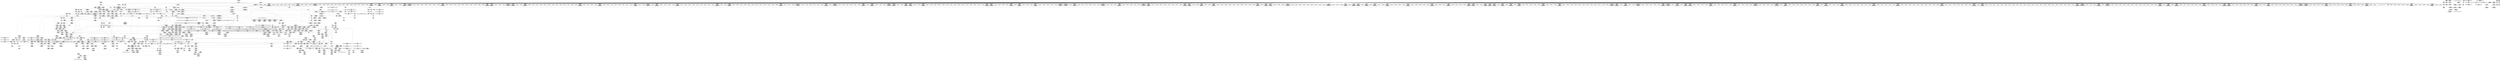 digraph {
	CE0x45d1970 [shape=record,shape=Mrecord,label="{CE0x45d1970|avc_has_perm:auditdata|Function::avc_has_perm&Arg::auditdata::}"]
	CE0x458e290 [shape=record,shape=Mrecord,label="{CE0x458e290|__validate_creds:cred|Function::__validate_creds&Arg::cred::|*SummSink*}"]
	CE0x45a2e30 [shape=record,shape=Mrecord,label="{CE0x45a2e30|i32_5|*Constant*|*SummSink*}"]
	CE0x45988f0 [shape=record,shape=Mrecord,label="{CE0x45988f0|104:_%struct.inode*,_:_CRE_149,150_}"]
	CE0x45add30 [shape=record,shape=Mrecord,label="{CE0x45add30|12:_i32,_56:_i8*,_:_CRE_199,200_}"]
	CE0x4548d70 [shape=record,shape=Mrecord,label="{CE0x4548d70|12:_i32,_56:_i8*,_:_CRE_176,177_}"]
	CE0x453c500 [shape=record,shape=Mrecord,label="{CE0x453c500|selinux_inode_follow_link:if.end|*SummSink*}"]
	CE0x453b110 [shape=record,shape=Mrecord,label="{CE0x453b110|selinux_inode_follow_link:tmp1|*SummSink*}"]
	CE0x4591310 [shape=record,shape=Mrecord,label="{CE0x4591310|inode_has_perm:tmp3|*SummSource*}"]
	CE0x45b00d0 [shape=record,shape=Mrecord,label="{CE0x45b00d0|12:_i32,_56:_i8*,_:_CRE_258,259_}"]
	CE0x45d1390 [shape=record,shape=Mrecord,label="{CE0x45d1390|inode_has_perm:tmp17|security/selinux/hooks.c,1617}"]
	CE0x45db450 [shape=record,shape=Mrecord,label="{CE0x45db450|inode_has_perm:tmp9|security/selinux/hooks.c,1611|*SummSink*}"]
	CE0x45f94d0 [shape=record,shape=Mrecord,label="{CE0x45f94d0|__validate_creds:tmp8|include/linux/cred.h,175|*SummSink*}"]
	CE0x4546fd0 [shape=record,shape=Mrecord,label="{CE0x4546fd0|12:_i32,_56:_i8*,_:_CRE_88,96_|*MultipleSource*|*LoadInst*|security/selinux/hooks.c,1627|Function::inode_has_perm&Arg::inode::|security/selinux/hooks.c,1611}"]
	CE0x45b5c90 [shape=record,shape=Mrecord,label="{CE0x45b5c90|12:_i32,_56:_i8*,_:_CRE_432,440_|*MultipleSource*|*LoadInst*|security/selinux/hooks.c,1627|Function::inode_has_perm&Arg::inode::|security/selinux/hooks.c,1611}"]
	CE0x4592f70 [shape=record,shape=Mrecord,label="{CE0x4592f70|12:_i32,_56:_i8*,_:_CRE_148,149_}"]
	CE0x45d3d60 [shape=record,shape=Mrecord,label="{CE0x45d3d60|__validate_creds:lnot.ext|include/linux/cred.h,173|*SummSource*}"]
	CE0x45d3500 [shape=record,shape=Mrecord,label="{CE0x45d3500|inode_has_perm:tmp20|security/selinux/hooks.c,1618|*SummSink*}"]
	CE0x458bda0 [shape=record,shape=Mrecord,label="{CE0x458bda0|28:_i32,_32:_i16,_:_CRE_28,32_|*MultipleSource*|*LoadInst*|security/selinux/hooks.c,1615|security/selinux/hooks.c,1615|security/selinux/hooks.c,1617}"]
	CE0x4592ac0 [shape=record,shape=Mrecord,label="{CE0x4592ac0|12:_i32,_56:_i8*,_:_CRE_143,144_}"]
	CE0x45acb30 [shape=record,shape=Mrecord,label="{CE0x45acb30|GLOBAL:cred_sid|*Constant*|*SummSink*}"]
	CE0x45ba1f0 [shape=record,shape=Mrecord,label="{CE0x45ba1f0|12:_i32,_56:_i8*,_:_CRE_564,565_}"]
	CE0x454a6b0 [shape=record,shape=Mrecord,label="{CE0x454a6b0|_call_void_mcount()_#3|*SummSource*}"]
	CE0x45a3190 [shape=record,shape=Mrecord,label="{CE0x45a3190|i32_0|*Constant*}"]
	CE0x459ebd0 [shape=record,shape=Mrecord,label="{CE0x459ebd0|i32_4|*Constant*|*SummSink*}"]
	CE0x454b280 [shape=record,shape=Mrecord,label="{CE0x454b280|selinux_inode_follow_link:tmp2}"]
	CE0x4542be0 [shape=record,shape=Mrecord,label="{CE0x4542be0|__validate_creds:conv|include/linux/cred.h,173}"]
	CE0x45ae3c0 [shape=record,shape=Mrecord,label="{CE0x45ae3c0|12:_i32,_56:_i8*,_:_CRE_206,207_}"]
	CE0x45496d0 [shape=record,shape=Mrecord,label="{CE0x45496d0|12:_i32,_56:_i8*,_:_CRE_186,187_}"]
	CE0x45d1cb0 [shape=record,shape=Mrecord,label="{CE0x45d1cb0|_ret_i32_%retval.0,_!dbg_!27728|security/selinux/avc.c,775|*SummSource*}"]
	CE0x45ad2e0 [shape=record,shape=Mrecord,label="{CE0x45ad2e0|12:_i32,_56:_i8*,_:_CRE_188,189_}"]
	CE0x459a910 [shape=record,shape=Mrecord,label="{CE0x459a910|i32_0|*Constant*}"]
	CE0x45b4220 [shape=record,shape=Mrecord,label="{CE0x45b4220|12:_i32,_56:_i8*,_:_CRE_320,328_|*MultipleSource*|*LoadInst*|security/selinux/hooks.c,1627|Function::inode_has_perm&Arg::inode::|security/selinux/hooks.c,1611}"]
	CE0x4561870 [shape=record,shape=Mrecord,label="{CE0x4561870|12:_i32,_56:_i8*,_:_CRE_155,156_}"]
	CE0x4549220 [shape=record,shape=Mrecord,label="{CE0x4549220|12:_i32,_56:_i8*,_:_CRE_181,182_}"]
	CE0x45da870 [shape=record,shape=Mrecord,label="{CE0x45da870|inode_has_perm:tmp9|security/selinux/hooks.c,1611|*SummSource*}"]
	CE0x45392f0 [shape=record,shape=Mrecord,label="{CE0x45392f0|i64*_getelementptr_inbounds_(_11_x_i64_,_11_x_i64_*___llvm_gcov_ctr230,_i64_0,_i64_6)|*Constant*|*SummSink*}"]
	CE0x45979c0 [shape=record,shape=Mrecord,label="{CE0x45979c0|get_current:tmp2}"]
	CE0x45bf620 [shape=record,shape=Mrecord,label="{CE0x45bf620|12:_i32,_56:_i8*,_:_CRE_680,684_|*MultipleSource*|*LoadInst*|security/selinux/hooks.c,1627|Function::inode_has_perm&Arg::inode::|security/selinux/hooks.c,1611}"]
	CE0x45324b0 [shape=record,shape=Mrecord,label="{CE0x45324b0|i64_4|*Constant*}"]
	CE0x4561640 [shape=record,shape=Mrecord,label="{CE0x4561640|12:_i32,_56:_i8*,_:_CRE_153,154_}"]
	CE0x45d7ad0 [shape=record,shape=Mrecord,label="{CE0x45d7ad0|inode_has_perm:lnot1|security/selinux/hooks.c,1611|*SummSink*}"]
	CE0x45c5060 [shape=record,shape=Mrecord,label="{CE0x45c5060|12:_i32,_56:_i8*,_:_CRE_899,900_}"]
	CE0x4549400 [shape=record,shape=Mrecord,label="{CE0x4549400|12:_i32,_56:_i8*,_:_CRE_183,184_}"]
	CE0x458ad30 [shape=record,shape=Mrecord,label="{CE0x458ad30|GLOBAL:__invalid_creds|*Constant*}"]
	CE0x45b12a0 [shape=record,shape=Mrecord,label="{CE0x45b12a0|12:_i32,_56:_i8*,_:_CRE_273,274_}"]
	CE0x45c8ce0 [shape=record,shape=Mrecord,label="{CE0x45c8ce0|12:_i32,_56:_i8*,_:_CRE_981,982_}"]
	CE0x45c65c0 [shape=record,shape=Mrecord,label="{CE0x45c65c0|12:_i32,_56:_i8*,_:_CRE_917,918_}"]
	CE0x4595780 [shape=record,shape=Mrecord,label="{CE0x4595780|104:_%struct.inode*,_:_CRE_171,172_}"]
	CE0x45a3690 [shape=record,shape=Mrecord,label="{CE0x45a3690|104:_%struct.inode*,_:_CRE_16,24_|*MultipleSource*|Function::selinux_inode_follow_link&Arg::dentry::|Function::dentry_has_perm&Arg::dentry::|security/selinux/hooks.c,1627}"]
	CE0x45639c0 [shape=record,shape=Mrecord,label="{CE0x45639c0|get_current:entry|*SummSink*}"]
	CE0x455f530 [shape=record,shape=Mrecord,label="{CE0x455f530|selinux_inode_follow_link:tmp17|security/selinux/hooks.c,2812|*SummSource*}"]
	CE0x4582ca0 [shape=record,shape=Mrecord,label="{CE0x4582ca0|__validate_creds:lnot1|include/linux/cred.h,173|*SummSink*}"]
	CE0x4584a80 [shape=record,shape=Mrecord,label="{CE0x4584a80|inode_has_perm:if.then}"]
	CE0x453f340 [shape=record,shape=Mrecord,label="{CE0x453f340|selinux_inode_follow_link:tmp16|security/selinux/hooks.c,2812|*SummSource*}"]
	CE0x459a810 [shape=record,shape=Mrecord,label="{CE0x459a810|_call_void_mcount()_#3|*SummSink*}"]
	CE0x453b3d0 [shape=record,shape=Mrecord,label="{CE0x453b3d0|selinux_inode_follow_link:if.end|*SummSource*}"]
	CE0x4583630 [shape=record,shape=Mrecord,label="{CE0x4583630|dentry_has_perm:ad|security/selinux/hooks.c, 1628|*SummSink*}"]
	CE0x454a160 [shape=record,shape=Mrecord,label="{CE0x454a160|104:_%struct.inode*,_:_CRE_72,80_|*MultipleSource*|Function::selinux_inode_follow_link&Arg::dentry::|Function::dentry_has_perm&Arg::dentry::|security/selinux/hooks.c,1627}"]
	CE0x457c160 [shape=record,shape=Mrecord,label="{CE0x457c160|__validate_creds:tmp3|include/linux/cred.h,173}"]
	CE0x45c71a0 [shape=record,shape=Mrecord,label="{CE0x45c71a0|12:_i32,_56:_i8*,_:_CRE_927,928_}"]
	CE0x45aeec0 [shape=record,shape=Mrecord,label="{CE0x45aeec0|12:_i32,_56:_i8*,_:_CRE_241,242_}"]
	CE0x45bb160 [shape=record,shape=Mrecord,label="{CE0x45bb160|12:_i32,_56:_i8*,_:_CRE_577,578_}"]
	CE0x459f970 [shape=record,shape=Mrecord,label="{CE0x459f970|i64*_getelementptr_inbounds_(_8_x_i64_,_8_x_i64_*___llvm_gcov_ctr154,_i64_0,_i64_1)|*Constant*}"]
	CE0x45c7070 [shape=record,shape=Mrecord,label="{CE0x45c7070|12:_i32,_56:_i8*,_:_CRE_926,927_}"]
	CE0x45d5030 [shape=record,shape=Mrecord,label="{CE0x45d5030|avc_has_perm:tsid|Function::avc_has_perm&Arg::tsid::|*SummSink*}"]
	CE0x452ddd0 [shape=record,shape=Mrecord,label="{CE0x452ddd0|selinux_inode_follow_link:tobool|security/selinux/hooks.c,2812|*SummSource*}"]
	CE0x458b640 [shape=record,shape=Mrecord,label="{CE0x458b640|GLOBAL:__invalid_creds|*Constant*|*SummSink*}"]
	CE0x457e6f0 [shape=record,shape=Mrecord,label="{CE0x457e6f0|dentry_has_perm:call|security/selinux/hooks.c,1632|*SummSink*}"]
	CE0x455cd60 [shape=record,shape=Mrecord,label="{CE0x455cd60|get_current:bb|*SummSink*}"]
	CE0x45b4560 [shape=record,shape=Mrecord,label="{CE0x45b4560|12:_i32,_56:_i8*,_:_CRE_336,344_|*MultipleSource*|*LoadInst*|security/selinux/hooks.c,1627|Function::inode_has_perm&Arg::inode::|security/selinux/hooks.c,1611}"]
	CE0x4553cc0 [shape=record,shape=Mrecord,label="{CE0x4553cc0|i64*_getelementptr_inbounds_(_11_x_i64_,_11_x_i64_*___llvm_gcov_ctr230,_i64_0,_i64_1)|*Constant*}"]
	CE0x4555250 [shape=record,shape=Mrecord,label="{CE0x4555250|GLOBAL:lockdep_rcu_suspicious|*Constant*}"]
	CE0x45d19e0 [shape=record,shape=Mrecord,label="{CE0x45d19e0|avc_has_perm:auditdata|Function::avc_has_perm&Arg::auditdata::|*SummSource*}"]
	CE0x45f8020 [shape=record,shape=Mrecord,label="{CE0x45f8020|0:_i32,_4:_i32,_8:_i32,_12:_i32,_:_CMRE_4,8_|*MultipleSource*|security/selinux/hooks.c,196|*LoadInst*|security/selinux/hooks.c,196|security/selinux/hooks.c,197}"]
	CE0x45b99d0 [shape=record,shape=Mrecord,label="{CE0x45b99d0|12:_i32,_56:_i8*,_:_CRE_557,558_}"]
	CE0x4581450 [shape=record,shape=Mrecord,label="{CE0x4581450|104:_%struct.inode*,_:_CRE_309,310_}"]
	CE0x4559810 [shape=record,shape=Mrecord,label="{CE0x4559810|_ret_i32_%call,_!dbg_!27723|security/selinux/hooks.c,1632}"]
	CE0x459c270 [shape=record,shape=Mrecord,label="{CE0x459c270|i32_0|*Constant*}"]
	CE0x45bd760 [shape=record,shape=Mrecord,label="{CE0x45bd760|12:_i32,_56:_i8*,_:_CRE_609,610_}"]
	CE0x45c46e0 [shape=record,shape=Mrecord,label="{CE0x45c46e0|12:_i32,_56:_i8*,_:_CRE_891,892_}"]
	CE0x454de80 [shape=record,shape=Mrecord,label="{CE0x454de80|i8_1|*Constant*}"]
	CE0x4557f60 [shape=record,shape=Mrecord,label="{CE0x4557f60|dentry_has_perm:entry}"]
	CE0x45b3e90 [shape=record,shape=Mrecord,label="{CE0x45b3e90|12:_i32,_56:_i8*,_:_CRE_310,311_}"]
	CE0x45c1c90 [shape=record,shape=Mrecord,label="{CE0x45c1c90|12:_i32,_56:_i8*,_:_CRE_832,840_|*MultipleSource*|*LoadInst*|security/selinux/hooks.c,1627|Function::inode_has_perm&Arg::inode::|security/selinux/hooks.c,1611}"]
	CE0x454b360 [shape=record,shape=Mrecord,label="{CE0x454b360|selinux_inode_follow_link:tmp2|*SummSink*}"]
	CE0x4535b90 [shape=record,shape=Mrecord,label="{CE0x4535b90|i64_1|*Constant*|*SummSink*}"]
	CE0x45d3970 [shape=record,shape=Mrecord,label="{CE0x45d3970|__validate_creds:if.end|*SummSink*}"]
	CE0x45be210 [shape=record,shape=Mrecord,label="{CE0x45be210|12:_i32,_56:_i8*,_:_CRE_618,619_}"]
	CE0x45607b0 [shape=record,shape=Mrecord,label="{CE0x45607b0|cred_sid:tmp4|*LoadInst*|security/selinux/hooks.c,196|*SummSink*}"]
	CE0x45ada60 [shape=record,shape=Mrecord,label="{CE0x45ada60|12:_i32,_56:_i8*,_:_CRE_196,197_}"]
	CE0x4595690 [shape=record,shape=Mrecord,label="{CE0x4595690|104:_%struct.inode*,_:_CRE_170,171_}"]
	CE0x4586aa0 [shape=record,shape=Mrecord,label="{CE0x4586aa0|inode_has_perm:sclass|security/selinux/hooks.c,1617|*SummSink*}"]
	CE0x45306a0 [shape=record,shape=Mrecord,label="{CE0x45306a0|i64_5|*Constant*}"]
	CE0x459a260 [shape=record,shape=Mrecord,label="{CE0x459a260|dentry_has_perm:tmp1|*SummSource*}"]
	CE0x455a0f0 [shape=record,shape=Mrecord,label="{CE0x455a0f0|i64*_getelementptr_inbounds_(_2_x_i64_,_2_x_i64_*___llvm_gcov_ctr98,_i64_0,_i64_0)|*Constant*}"]
	CE0x45f8f90 [shape=record,shape=Mrecord,label="{CE0x45f8f90|cred_sid:tmp6|security/selinux/hooks.c,197|*SummSink*}"]
	CE0x45a2f40 [shape=record,shape=Mrecord,label="{CE0x45a2f40|dentry_has_perm:d_inode|security/selinux/hooks.c,1627}"]
	CE0x454af00 [shape=record,shape=Mrecord,label="{CE0x454af00|selinux_inode_follow_link:tmp8|security/selinux/hooks.c,2812}"]
	CE0x4542ef0 [shape=record,shape=Mrecord,label="{CE0x4542ef0|inode_has_perm:perms|Function::inode_has_perm&Arg::perms::|*SummSource*}"]
	CE0x45c0310 [shape=record,shape=Mrecord,label="{CE0x45c0310|12:_i32,_56:_i8*,_:_CRE_728,736_|*MultipleSource*|*LoadInst*|security/selinux/hooks.c,1627|Function::inode_has_perm&Arg::inode::|security/selinux/hooks.c,1611}"]
	CE0x45c6950 [shape=record,shape=Mrecord,label="{CE0x45c6950|12:_i32,_56:_i8*,_:_CRE_920,921_}"]
	CE0x4532930 [shape=record,shape=Mrecord,label="{CE0x4532930|selinux_inode_follow_link:tmp9|security/selinux/hooks.c,2812|*SummSink*}"]
	CE0x45d83a0 [shape=record,shape=Mrecord,label="{CE0x45d83a0|inode_has_perm:conv|security/selinux/hooks.c,1611|*SummSource*}"]
	CE0x45c7790 [shape=record,shape=Mrecord,label="{CE0x45c7790|12:_i32,_56:_i8*,_:_CRE_932,933_}"]
	CE0x4558650 [shape=record,shape=Mrecord,label="{CE0x4558650|dentry_has_perm:cred|Function::dentry_has_perm&Arg::cred::|*SummSource*}"]
	CE0x45be470 [shape=record,shape=Mrecord,label="{CE0x45be470|12:_i32,_56:_i8*,_:_CRE_620,621_}"]
	CE0x4593ea0 [shape=record,shape=Mrecord,label="{CE0x4593ea0|__validate_creds:lnot|include/linux/cred.h,173|*SummSink*}"]
	CE0x458b050 [shape=record,shape=Mrecord,label="{CE0x458b050|i64*_getelementptr_inbounds_(_5_x_i64_,_5_x_i64_*___llvm_gcov_ctr155,_i64_0,_i64_4)|*Constant*}"]
	CE0x45c4220 [shape=record,shape=Mrecord,label="{CE0x45c4220|12:_i32,_56:_i8*,_:_CRE_887,888_}"]
	CE0x4595e10 [shape=record,shape=Mrecord,label="{CE0x4595e10|104:_%struct.inode*,_:_CRE_178,179_}"]
	CE0x45964a0 [shape=record,shape=Mrecord,label="{CE0x45964a0|104:_%struct.inode*,_:_CRE_185,186_}"]
	CE0x453dee0 [shape=record,shape=Mrecord,label="{CE0x453dee0|selinux_inode_follow_link:tmp5|security/selinux/hooks.c,2812}"]
	CE0x45624a0 [shape=record,shape=Mrecord,label="{CE0x45624a0|12:_i32,_56:_i8*,_:_CRE_168,169_}"]
	CE0x45a5840 [shape=record,shape=Mrecord,label="{CE0x45a5840|12:_i32,_56:_i8*,_:_CRE_2,4_|*MultipleSource*|*LoadInst*|security/selinux/hooks.c,1627|Function::inode_has_perm&Arg::inode::|security/selinux/hooks.c,1611}"]
	CE0x4539100 [shape=record,shape=Mrecord,label="{CE0x4539100|i64*_getelementptr_inbounds_(_2_x_i64_,_2_x_i64_*___llvm_gcov_ctr98,_i64_0,_i64_0)|*Constant*|*SummSink*}"]
	CE0x45d37d0 [shape=record,shape=Mrecord,label="{CE0x45d37d0|__validate_creds:if.end}"]
	CE0x45813e0 [shape=record,shape=Mrecord,label="{CE0x45813e0|104:_%struct.inode*,_:_CRE_308,309_}"]
	CE0x4581a80 [shape=record,shape=Mrecord,label="{CE0x4581a80|104:_%struct.inode*,_:_CRE_316,317_}"]
	CE0x45a3780 [shape=record,shape=Mrecord,label="{CE0x45a3780|cred_sid:security|security/selinux/hooks.c,196|*SummSink*}"]
	CE0x45c5ea0 [shape=record,shape=Mrecord,label="{CE0x45c5ea0|12:_i32,_56:_i8*,_:_CRE_911,912_}"]
	CE0x4544760 [shape=record,shape=Mrecord,label="{CE0x4544760|__validate_creds:bb|*SummSink*}"]
	CE0x45c5190 [shape=record,shape=Mrecord,label="{CE0x45c5190|12:_i32,_56:_i8*,_:_CRE_900,901_}"]
	CE0x45f7c00 [shape=record,shape=Mrecord,label="{CE0x45f7c00|cred_sid:bb|*SummSink*}"]
	CE0x45be930 [shape=record,shape=Mrecord,label="{CE0x45be930|12:_i32,_56:_i8*,_:_CRE_624,628_|*MultipleSource*|*LoadInst*|security/selinux/hooks.c,1627|Function::inode_has_perm&Arg::inode::|security/selinux/hooks.c,1611}"]
	CE0x45d2a30 [shape=record,shape=Mrecord,label="{CE0x45d2a30|i64*_getelementptr_inbounds_(_8_x_i64_,_8_x_i64_*___llvm_gcov_ctr154,_i64_0,_i64_7)|*Constant*|*SummSink*}"]
	CE0x45dcec0 [shape=record,shape=Mrecord,label="{CE0x45dcec0|i32_512|*Constant*|*SummSink*}"]
	CE0x45816c0 [shape=record,shape=Mrecord,label="{CE0x45816c0|104:_%struct.inode*,_:_CRE_312,313_}"]
	CE0x458a7a0 [shape=record,shape=Mrecord,label="{CE0x458a7a0|__validate_creds:tmp7|include/linux/cred.h,174}"]
	CE0x45ce5f0 [shape=record,shape=Mrecord,label="{CE0x45ce5f0|i32_10|*Constant*|*SummSink*}"]
	CE0x45c6490 [shape=record,shape=Mrecord,label="{CE0x45c6490|12:_i32,_56:_i8*,_:_CRE_916,917_}"]
	CE0x452f7e0 [shape=record,shape=Mrecord,label="{CE0x452f7e0|get_current:tmp4|./arch/x86/include/asm/current.h,14|*SummSource*}"]
	CE0x4564f80 [shape=record,shape=Mrecord,label="{CE0x4564f80|selinux_inode_follow_link:tmp}"]
	CE0x4580e10 [shape=record,shape=Mrecord,label="{CE0x4580e10|104:_%struct.inode*,_:_CRE_304,305_}"]
	CE0x457eea0 [shape=record,shape=Mrecord,label="{CE0x457eea0|inode_has_perm:entry}"]
	CE0x4556130 [shape=record,shape=Mrecord,label="{CE0x4556130|selinux_inode_follow_link:tmp17|security/selinux/hooks.c,2812}"]
	CE0x459ea70 [shape=record,shape=Mrecord,label="{CE0x459ea70|i64*_getelementptr_inbounds_(_2_x_i64_,_2_x_i64_*___llvm_gcov_ctr131,_i64_0,_i64_1)|*Constant*|*SummSource*}"]
	CE0x45d2de0 [shape=record,shape=Mrecord,label="{CE0x45d2de0|inode_has_perm:tmp19|security/selinux/hooks.c,1618|*SummSink*}"]
	CE0x45c1630 [shape=record,shape=Mrecord,label="{CE0x45c1630|12:_i32,_56:_i8*,_:_CRE_808,816_|*MultipleSource*|*LoadInst*|security/selinux/hooks.c,1627|Function::inode_has_perm&Arg::inode::|security/selinux/hooks.c,1611}"]
	CE0x45523a0 [shape=record,shape=Mrecord,label="{CE0x45523a0|selinux_inode_follow_link:tmp10|security/selinux/hooks.c,2812|*SummSource*}"]
	CE0x455afb0 [shape=record,shape=Mrecord,label="{CE0x455afb0|104:_%struct.inode*,_:_CRE_201,202_}"]
	"CONST[source:0(mediator),value:2(dynamic)][purpose:{object}][SnkIdx:2]"
	CE0x458bed0 [shape=record,shape=Mrecord,label="{CE0x458bed0|28:_i32,_32:_i16,_:_CRE_32,34_|*MultipleSource*|*LoadInst*|security/selinux/hooks.c,1615|security/selinux/hooks.c,1615|security/selinux/hooks.c,1617}"]
	CE0x454bf30 [shape=record,shape=Mrecord,label="{CE0x454bf30|__validate_creds:tmp5|include/linux/cred.h,173|*SummSource*}"]
	CE0x459ecb0 [shape=record,shape=Mrecord,label="{CE0x459ecb0|i32_4|*Constant*|*SummSource*}"]
	CE0x4556d10 [shape=record,shape=Mrecord,label="{CE0x4556d10|selinux_inode_follow_link:cred4|security/selinux/hooks.c,2812|*SummSource*}"]
	CE0x45582a0 [shape=record,shape=Mrecord,label="{CE0x45582a0|GLOBAL:dentry_has_perm|*Constant*|*SummSink*}"]
	CE0x45387f0 [shape=record,shape=Mrecord,label="{CE0x45387f0|__validate_creds:tobool|include/linux/cred.h,173|*SummSink*}"]
	CE0x4585740 [shape=record,shape=Mrecord,label="{CE0x4585740|dentry_has_perm:tmp3|*SummSource*}"]
	CE0x4547ab0 [shape=record,shape=Mrecord,label="{CE0x4547ab0|get_current:tmp1|*SummSink*}"]
	CE0x45db930 [shape=record,shape=Mrecord,label="{CE0x45db930|inode_has_perm:tmp10|security/selinux/hooks.c,1611|*SummSink*}"]
	CE0x4542c50 [shape=record,shape=Mrecord,label="{CE0x4542c50|__validate_creds:lnot1|include/linux/cred.h,173}"]
	CE0x453cdc0 [shape=record,shape=Mrecord,label="{CE0x453cdc0|selinux_inode_follow_link:tmp20|security/selinux/hooks.c,2812}"]
	CE0x4556b60 [shape=record,shape=Mrecord,label="{CE0x4556b60|COLLAPSED:_GCMRE_current_task_external_global_%struct.task_struct*:_elem_0::|security/selinux/hooks.c,2812}"]
	CE0x4549310 [shape=record,shape=Mrecord,label="{CE0x4549310|12:_i32,_56:_i8*,_:_CRE_182,183_}"]
	CE0x4547be0 [shape=record,shape=Mrecord,label="{CE0x4547be0|i64*_getelementptr_inbounds_(_2_x_i64_,_2_x_i64_*___llvm_gcov_ctr98,_i64_0,_i64_1)|*Constant*|*SummSource*}"]
	CE0x4560ad0 [shape=record,shape=Mrecord,label="{CE0x4560ad0|cred_sid:tmp5|security/selinux/hooks.c,196|*SummSource*}"]
	CE0x45b26d0 [shape=record,shape=Mrecord,label="{CE0x45b26d0|12:_i32,_56:_i8*,_:_CRE_290,291_}"]
	CE0x4587270 [shape=record,shape=Mrecord,label="{CE0x4587270|inode_has_perm:call4|security/selinux/hooks.c,1617|*SummSource*}"]
	CE0x45a67d0 [shape=record,shape=Mrecord,label="{CE0x45a67d0|COLLAPSED:_GCMRE___llvm_gcov_ctr131_internal_global_2_x_i64_zeroinitializer:_elem_0:default:}"]
	CE0x45c6820 [shape=record,shape=Mrecord,label="{CE0x45c6820|12:_i32,_56:_i8*,_:_CRE_919,920_}"]
	CE0x455bbe0 [shape=record,shape=Mrecord,label="{CE0x455bbe0|104:_%struct.inode*,_:_CRE_214,215_}"]
	CE0x455dd40 [shape=record,shape=Mrecord,label="{CE0x455dd40|i64*_getelementptr_inbounds_(_11_x_i64_,_11_x_i64_*___llvm_gcov_ctr230,_i64_0,_i64_8)|*Constant*}"]
	CE0x45604f0 [shape=record,shape=Mrecord,label="{CE0x45604f0|selinux_inode_follow_link:tmp19|security/selinux/hooks.c,2812|*SummSource*}"]
	CE0x4598f80 [shape=record,shape=Mrecord,label="{CE0x4598f80|104:_%struct.inode*,_:_CRE_156,157_}"]
	CE0x45b60d0 [shape=record,shape=Mrecord,label="{CE0x45b60d0|12:_i32,_56:_i8*,_:_CRE_448,456_|*MultipleSource*|*LoadInst*|security/selinux/hooks.c,1627|Function::inode_has_perm&Arg::inode::|security/selinux/hooks.c,1611}"]
	CE0x453ef30 [shape=record,shape=Mrecord,label="{CE0x453ef30|selinux_inode_follow_link:tmp15|security/selinux/hooks.c,2812|*SummSink*}"]
	CE0x45847b0 [shape=record,shape=Mrecord,label="{CE0x45847b0|inode_has_perm:return|*SummSource*}"]
	CE0x45f8870 [shape=record,shape=Mrecord,label="{CE0x45f8870|0:_i32,_4:_i32,_8:_i32,_12:_i32,_:_CMRE_16,20_|*MultipleSource*|security/selinux/hooks.c,196|*LoadInst*|security/selinux/hooks.c,196|security/selinux/hooks.c,197}"]
	CE0x3d45fe0 [shape=record,shape=Mrecord,label="{CE0x3d45fe0|selinux_inode_follow_link:do.end}"]
	CE0x4585d00 [shape=record,shape=Mrecord,label="{CE0x4585d00|i32_5|*Constant*}"]
	CE0x457c900 [shape=record,shape=Mrecord,label="{CE0x457c900|GLOBAL:__llvm_gcov_ctr155|Global_var:__llvm_gcov_ctr155|*SummSink*}"]
	CE0x452db90 [shape=record,shape=Mrecord,label="{CE0x452db90|selinux_inode_follow_link:tobool|security/selinux/hooks.c,2812|*SummSink*}"]
	CE0x45b6730 [shape=record,shape=Mrecord,label="{CE0x45b6730|12:_i32,_56:_i8*,_:_CRE_472,473_}"]
	CE0x4541600 [shape=record,shape=Mrecord,label="{CE0x4541600|i64_5|*Constant*|*SummSource*}"]
	CE0x45d9a60 [shape=record,shape=Mrecord,label="{CE0x45d9a60|inode_has_perm:tmp8|security/selinux/hooks.c,1611}"]
	CE0x4553420 [shape=record,shape=Mrecord,label="{CE0x4553420|i64_0|*Constant*|*SummSink*}"]
	CE0x45963b0 [shape=record,shape=Mrecord,label="{CE0x45963b0|104:_%struct.inode*,_:_CRE_184,185_}"]
	CE0x45535c0 [shape=record,shape=Mrecord,label="{CE0x45535c0|GLOBAL:__llvm_gcov_ctr230|Global_var:__llvm_gcov_ctr230|*SummSink*}"]
	CE0x45950f0 [shape=record,shape=Mrecord,label="{CE0x45950f0|104:_%struct.inode*,_:_CRE_164,165_}"]
	CE0x4582ec0 [shape=record,shape=Mrecord,label="{CE0x4582ec0|i64*_getelementptr_inbounds_(_2_x_i64_,_2_x_i64_*___llvm_gcov_ctr153,_i64_0,_i64_0)|*Constant*|*SummSink*}"]
	CE0x45d6bf0 [shape=record,shape=Mrecord,label="{CE0x45d6bf0|inode_has_perm:and|security/selinux/hooks.c,1611|*SummSource*}"]
	CE0x4596af0 [shape=record,shape=Mrecord,label="{CE0x4596af0|i64*_getelementptr_inbounds_(_2_x_i64_,_2_x_i64_*___llvm_gcov_ctr98,_i64_0,_i64_1)|*Constant*}"]
	CE0x45977c0 [shape=record,shape=Mrecord,label="{CE0x45977c0|104:_%struct.inode*,_:_CRE_112,144_|*MultipleSource*|Function::selinux_inode_follow_link&Arg::dentry::|Function::dentry_has_perm&Arg::dentry::|security/selinux/hooks.c,1627}"]
	CE0x4598e90 [shape=record,shape=Mrecord,label="{CE0x4598e90|104:_%struct.inode*,_:_CRE_155,156_}"]
	CE0x45f6d80 [shape=record,shape=Mrecord,label="{CE0x45f6d80|i64*_getelementptr_inbounds_(_5_x_i64_,_5_x_i64_*___llvm_gcov_ctr155,_i64_0,_i64_4)|*Constant*|*SummSink*}"]
	CE0x4599780 [shape=record,shape=Mrecord,label="{CE0x4599780|dentry_has_perm:tmp}"]
	CE0x457fa90 [shape=record,shape=Mrecord,label="{CE0x457fa90|inode_has_perm:perms|Function::inode_has_perm&Arg::perms::}"]
	CE0x4529410 [shape=record,shape=Mrecord,label="{CE0x4529410|selinux_inode_follow_link:land.lhs.true|*SummSink*}"]
	CE0x45bc200 [shape=record,shape=Mrecord,label="{CE0x45bc200|12:_i32,_56:_i8*,_:_CRE_591,592_}"]
	CE0x452b260 [shape=record,shape=Mrecord,label="{CE0x452b260|selinux_inode_follow_link:land.lhs.true2|*SummSink*}"]
	CE0x4590bb0 [shape=record,shape=Mrecord,label="{CE0x4590bb0|COLLAPSED:_GCMRE___llvm_gcov_ctr155_internal_global_5_x_i64_zeroinitializer:_elem_0:default:}"]
	CE0x455cbf0 [shape=record,shape=Mrecord,label="{CE0x455cbf0|get_current:bb|*SummSource*}"]
	CE0x45b19c0 [shape=record,shape=Mrecord,label="{CE0x45b19c0|12:_i32,_56:_i8*,_:_CRE_279,280_}"]
	CE0x45dc0e0 [shape=record,shape=Mrecord,label="{CE0x45dc0e0|i64*_getelementptr_inbounds_(_8_x_i64_,_8_x_i64_*___llvm_gcov_ctr154,_i64_0,_i64_5)|*Constant*|*SummSink*}"]
	CE0x45d2d00 [shape=record,shape=Mrecord,label="{CE0x45d2d00|inode_has_perm:tmp19|security/selinux/hooks.c,1618}"]
	CE0x45c52c0 [shape=record,shape=Mrecord,label="{CE0x45c52c0|12:_i32,_56:_i8*,_:_CRE_901,902_}"]
	CE0x45bd170 [shape=record,shape=Mrecord,label="{CE0x45bd170|12:_i32,_56:_i8*,_:_CRE_604,605_}"]
	CE0x453b0a0 [shape=record,shape=Mrecord,label="{CE0x453b0a0|i64_1|*Constant*}"]
	CE0x45adc40 [shape=record,shape=Mrecord,label="{CE0x45adc40|12:_i32,_56:_i8*,_:_CRE_198,199_}"]
	CE0x458f370 [shape=record,shape=Mrecord,label="{CE0x458f370|__validate_creds:entry|*SummSource*}"]
	CE0x458b350 [shape=record,shape=Mrecord,label="{CE0x458b350|_call_void___invalid_creds(%struct.cred*_%cred,_i8*_%file,_i32_%line)_#10,_!dbg_!27721|include/linux/cred.h,174|*SummSink*}"]
	CE0x45b0920 [shape=record,shape=Mrecord,label="{CE0x45b0920|12:_i32,_56:_i8*,_:_CRE_265,266_}"]
	CE0x45d55e0 [shape=record,shape=Mrecord,label="{CE0x45d55e0|_ret_i32_%retval.0,_!dbg_!27728|security/selinux/avc.c,775}"]
	CE0x455b370 [shape=record,shape=Mrecord,label="{CE0x455b370|104:_%struct.inode*,_:_CRE_205,206_}"]
	CE0x45417c0 [shape=record,shape=Mrecord,label="{CE0x45417c0|i64_5|*Constant*|*SummSink*}"]
	CE0x4542300 [shape=record,shape=Mrecord,label="{CE0x4542300|i8*_getelementptr_inbounds_(_45_x_i8_,_45_x_i8_*_.str12,_i32_0,_i32_0)|*Constant*|*SummSource*}"]
	CE0x45c8ee0 [shape=record,shape=Mrecord,label="{CE0x45c8ee0|12:_i32,_56:_i8*,_:_CRE_983,984_}"]
	CE0x457f150 [shape=record,shape=Mrecord,label="{CE0x457f150|inode_has_perm:cred|Function::inode_has_perm&Arg::cred::}"]
	CE0x458f400 [shape=record,shape=Mrecord,label="{CE0x458f400|__validate_creds:entry|*SummSink*}"]
	CE0x45bdc20 [shape=record,shape=Mrecord,label="{CE0x45bdc20|12:_i32,_56:_i8*,_:_CRE_613,614_}"]
	CE0x4593240 [shape=record,shape=Mrecord,label="{CE0x4593240|12:_i32,_56:_i8*,_:_CRE_151,152_}"]
	CE0x45d4580 [shape=record,shape=Mrecord,label="{CE0x45d4580|__validate_creds:if.then|*SummSink*}"]
	CE0x454a3e0 [shape=record,shape=Mrecord,label="{CE0x454a3e0|selinux_inode_follow_link:tmp3|*SummSink*}"]
	CE0x4581d50 [shape=record,shape=Mrecord,label="{CE0x4581d50|104:_%struct.inode*,_:_CRE_319,320_}"]
	CE0x459cf10 [shape=record,shape=Mrecord,label="{CE0x459cf10|i64_1|*Constant*}"]
	CE0x457e250 [shape=record,shape=Mrecord,label="{CE0x457e250|dentry_has_perm:call|security/selinux/hooks.c,1632}"]
	CE0x45c45b0 [shape=record,shape=Mrecord,label="{CE0x45c45b0|12:_i32,_56:_i8*,_:_CRE_890,891_}"]
	CE0x459b860 [shape=record,shape=Mrecord,label="{CE0x459b860|cred_sid:tmp3|*SummSource*}"]
	CE0x45b4350 [shape=record,shape=Mrecord,label="{CE0x45b4350|12:_i32,_56:_i8*,_:_CRE_328,336_|*MultipleSource*|*LoadInst*|security/selinux/hooks.c,1627|Function::inode_has_perm&Arg::inode::|security/selinux/hooks.c,1611}"]
	CE0x45acdc0 [shape=record,shape=Mrecord,label="{CE0x45acdc0|cred_sid:entry|*SummSource*}"]
	CE0x45ad110 [shape=record,shape=Mrecord,label="{CE0x45ad110|cred_sid:cred|Function::cred_sid&Arg::cred::|*SummSource*}"]
	CE0x45bd890 [shape=record,shape=Mrecord,label="{CE0x45bd890|12:_i32,_56:_i8*,_:_CRE_610,611_}"]
	CE0x452c110 [shape=record,shape=Mrecord,label="{CE0x452c110|selinux_inode_follow_link:land.lhs.true2}"]
	CE0x4594040 [shape=record,shape=Mrecord,label="{CE0x4594040|inode_has_perm:tmp3|*SummSink*}"]
	CE0x455a3c0 [shape=record,shape=Mrecord,label="{CE0x455a3c0|_ret_i32_%call5,_!dbg_!27741|security/selinux/hooks.c,2814|*SummSource*}"]
	CE0x45a10b0 [shape=record,shape=Mrecord,label="{CE0x45a10b0|i64_2|*Constant*}"]
	CE0x4555140 [shape=record,shape=Mrecord,label="{CE0x4555140|i8*_getelementptr_inbounds_(_25_x_i8_,_25_x_i8_*_.str3,_i32_0,_i32_0)|*Constant*|*SummSink*}"]
	CE0x45c1000 [shape=record,shape=Mrecord,label="{CE0x45c1000|12:_i32,_56:_i8*,_:_CRE_776,792_|*MultipleSource*|*LoadInst*|security/selinux/hooks.c,1627|Function::inode_has_perm&Arg::inode::|security/selinux/hooks.c,1611}"]
	CE0x4559250 [shape=record,shape=Mrecord,label="{CE0x4559250|dentry_has_perm:dentry|Function::dentry_has_perm&Arg::dentry::}"]
	CE0x4563760 [shape=record,shape=Mrecord,label="{CE0x4563760|get_current:entry}"]
	CE0x459e050 [shape=record,shape=Mrecord,label="{CE0x459e050|__validate_creds:call|include/linux/cred.h,173}"]
	CE0x45bb620 [shape=record,shape=Mrecord,label="{CE0x45bb620|12:_i32,_56:_i8*,_:_CRE_581,582_}"]
	CE0x45b74d0 [shape=record,shape=Mrecord,label="{CE0x45b74d0|12:_i32,_56:_i8*,_:_CRE_482,483_}"]
	CE0x45bfa90 [shape=record,shape=Mrecord,label="{CE0x45bfa90|12:_i32,_56:_i8*,_:_CRE_688,692_|*MultipleSource*|*LoadInst*|security/selinux/hooks.c,1627|Function::inode_has_perm&Arg::inode::|security/selinux/hooks.c,1611}"]
	CE0x45ced90 [shape=record,shape=Mrecord,label="{CE0x45ced90|inode_has_perm:tmp15|*LoadInst*|security/selinux/hooks.c,1615|*SummSource*}"]
	CE0x455ace0 [shape=record,shape=Mrecord,label="{CE0x455ace0|104:_%struct.inode*,_:_CRE_198,199_}"]
	CE0x4584c90 [shape=record,shape=Mrecord,label="{CE0x4584c90|dentry_has_perm:ad|security/selinux/hooks.c, 1628}"]
	CE0x455add0 [shape=record,shape=Mrecord,label="{CE0x455add0|104:_%struct.inode*,_:_CRE_199,200_}"]
	CE0x45b8b30 [shape=record,shape=Mrecord,label="{CE0x45b8b30|12:_i32,_56:_i8*,_:_CRE_536,540_|*MultipleSource*|*LoadInst*|security/selinux/hooks.c,1627|Function::inode_has_perm&Arg::inode::|security/selinux/hooks.c,1611}"]
	"CONST[source:2(external),value:2(dynamic)][purpose:{subject}][SrcIdx:3]"
	CE0x453aae0 [shape=record,shape=Mrecord,label="{CE0x453aae0|i64*_getelementptr_inbounds_(_11_x_i64_,_11_x_i64_*___llvm_gcov_ctr230,_i64_0,_i64_1)|*Constant*|*SummSource*}"]
	CE0x45c98f0 [shape=record,shape=Mrecord,label="{CE0x45c98f0|inode_has_perm:tmp6|*LoadInst*|security/selinux/hooks.c,1611|*SummSource*}"]
	CE0x4580810 [shape=record,shape=Mrecord,label="{CE0x4580810|104:_%struct.inode*,_:_CRE_280,288_|*MultipleSource*|Function::selinux_inode_follow_link&Arg::dentry::|Function::dentry_has_perm&Arg::dentry::|security/selinux/hooks.c,1627}"]
	CE0x45c3c30 [shape=record,shape=Mrecord,label="{CE0x45c3c30|12:_i32,_56:_i8*,_:_CRE_882,883_}"]
	CE0x459cc50 [shape=record,shape=Mrecord,label="{CE0x459cc50|i64*_getelementptr_inbounds_(_8_x_i64_,_8_x_i64_*___llvm_gcov_ctr154,_i64_0,_i64_0)|*Constant*|*SummSink*}"]
	CE0x4548220 [shape=record,shape=Mrecord,label="{CE0x4548220|i64*_getelementptr_inbounds_(_2_x_i64_,_2_x_i64_*___llvm_gcov_ctr98,_i64_0,_i64_1)|*Constant*|*SummSink*}"]
	CE0x45445c0 [shape=record,shape=Mrecord,label="{CE0x45445c0|inode_has_perm:tmp4|security/selinux/hooks.c,1609|*SummSink*}"]
	CE0x45b0590 [shape=record,shape=Mrecord,label="{CE0x45b0590|12:_i32,_56:_i8*,_:_CRE_262,263_}"]
	CE0x4584880 [shape=record,shape=Mrecord,label="{CE0x4584880|inode_has_perm:return|*SummSink*}"]
	CE0x4538af0 [shape=record,shape=Mrecord,label="{CE0x4538af0|__validate_creds:tmp2|include/linux/cred.h,173|*SummSource*}"]
	CE0x45bcb80 [shape=record,shape=Mrecord,label="{CE0x45bcb80|12:_i32,_56:_i8*,_:_CRE_599,600_}"]
	CE0x457fe70 [shape=record,shape=Mrecord,label="{CE0x457fe70|i64*_getelementptr_inbounds_(_2_x_i64_,_2_x_i64_*___llvm_gcov_ctr98,_i64_0,_i64_0)|*Constant*|*SummSource*}"]
	CE0x455bfa0 [shape=record,shape=Mrecord,label="{CE0x455bfa0|104:_%struct.inode*,_:_CRE_218,219_}"]
	CE0x4587510 [shape=record,shape=Mrecord,label="{CE0x4587510|i32_(i32,_i32,_i16,_i32,_%struct.common_audit_data*)*_bitcast_(i32_(i32,_i32,_i16,_i32,_%struct.common_audit_data.495*)*_avc_has_perm_to_i32_(i32,_i32,_i16,_i32,_%struct.common_audit_data*)*)|*Constant*}"]
	CE0x45c7400 [shape=record,shape=Mrecord,label="{CE0x45c7400|12:_i32,_56:_i8*,_:_CRE_929,930_}"]
	CE0x45d9120 [shape=record,shape=Mrecord,label="{CE0x45d9120|inode_has_perm:tobool2|security/selinux/hooks.c,1611}"]
	"CONST[source:0(mediator),value:0(static)][purpose:{operation}][SrcIdx:2]"
	CE0x4594b50 [shape=record,shape=Mrecord,label="{CE0x4594b50|104:_%struct.inode*,_:_CRE_158,159_}"]
	CE0x455ba00 [shape=record,shape=Mrecord,label="{CE0x455ba00|104:_%struct.inode*,_:_CRE_212,213_}"]
	CE0x45a58b0 [shape=record,shape=Mrecord,label="{CE0x45a58b0|12:_i32,_56:_i8*,_:_CRE_4,8_|*MultipleSource*|*LoadInst*|security/selinux/hooks.c,1627|Function::inode_has_perm&Arg::inode::|security/selinux/hooks.c,1611}"]
	CE0x45bbd40 [shape=record,shape=Mrecord,label="{CE0x45bbd40|12:_i32,_56:_i8*,_:_CRE_587,588_}"]
	CE0x457c650 [shape=record,shape=Mrecord,label="{CE0x457c650|GLOBAL:__llvm_gcov_ctr155|Global_var:__llvm_gcov_ctr155}"]
	CE0x45c5fd0 [shape=record,shape=Mrecord,label="{CE0x45c5fd0|12:_i32,_56:_i8*,_:_CRE_912,913_}"]
	CE0x4585dd0 [shape=record,shape=Mrecord,label="{CE0x4585dd0|avc_has_perm:entry|*SummSink*}"]
	CE0x45857b0 [shape=record,shape=Mrecord,label="{CE0x45857b0|dentry_has_perm:tmp3|*SummSink*}"]
	CE0x457ca90 [shape=record,shape=Mrecord,label="{CE0x457ca90|__validate_creds:tmp3|include/linux/cred.h,173|*SummSource*}"]
	CE0x45962c0 [shape=record,shape=Mrecord,label="{CE0x45962c0|104:_%struct.inode*,_:_CRE_183,184_}"]
	CE0x453a2f0 [shape=record,shape=Mrecord,label="{CE0x453a2f0|selinux_inode_follow_link:tmp3|*SummSource*}"]
	CE0x4593330 [shape=record,shape=Mrecord,label="{CE0x4593330|12:_i32,_56:_i8*,_:_CRE_152,153_}"]
	CE0x453e230 [shape=record,shape=Mrecord,label="{CE0x453e230|selinux_inode_follow_link:tmp6|security/selinux/hooks.c,2812}"]
	CE0x45ad3d0 [shape=record,shape=Mrecord,label="{CE0x45ad3d0|12:_i32,_56:_i8*,_:_CRE_189,190_}"]
	CE0x455b460 [shape=record,shape=Mrecord,label="{CE0x455b460|104:_%struct.inode*,_:_CRE_206,207_}"]
	CE0x453ee50 [shape=record,shape=Mrecord,label="{CE0x453ee50|selinux_inode_follow_link:tmp15|security/selinux/hooks.c,2812}"]
	CE0x455bdc0 [shape=record,shape=Mrecord,label="{CE0x455bdc0|104:_%struct.inode*,_:_CRE_216,217_}"]
	CE0x45da5f0 [shape=record,shape=Mrecord,label="{CE0x45da5f0|inode_has_perm:tmp8|security/selinux/hooks.c,1611|*SummSink*}"]
	CE0x4581990 [shape=record,shape=Mrecord,label="{CE0x4581990|104:_%struct.inode*,_:_CRE_315,316_}"]
	CE0x452c2a0 [shape=record,shape=Mrecord,label="{CE0x452c2a0|selinux_inode_follow_link:if.end}"]
	CE0x454cb20 [shape=record,shape=Mrecord,label="{CE0x454cb20|__validate_creds:tmp6|include/linux/cred.h,174}"]
	CE0x45b25a0 [shape=record,shape=Mrecord,label="{CE0x45b25a0|12:_i32,_56:_i8*,_:_CRE_289,290_}"]
	CE0x453f0b0 [shape=record,shape=Mrecord,label="{CE0x453f0b0|selinux_inode_follow_link:tmp16|security/selinux/hooks.c,2812}"]
	CE0x4557660 [shape=record,shape=Mrecord,label="{CE0x4557660|selinux_inode_follow_link:tmp21|security/selinux/hooks.c,2812|*SummSink*}"]
	CE0x4553260 [shape=record,shape=Mrecord,label="{CE0x4553260|i64_0|*Constant*|*SummSource*}"]
	CE0x45cf260 [shape=record,shape=Mrecord,label="{CE0x45cf260|inode_has_perm:sid3|security/selinux/hooks.c,1617}"]
	CE0x45bd630 [shape=record,shape=Mrecord,label="{CE0x45bd630|12:_i32,_56:_i8*,_:_CRE_608,609_}"]
	CE0x45c09a0 [shape=record,shape=Mrecord,label="{CE0x45c09a0|12:_i32,_56:_i8*,_:_CRE_752,756_|*MultipleSource*|*LoadInst*|security/selinux/hooks.c,1627|Function::inode_has_perm&Arg::inode::|security/selinux/hooks.c,1611}"]
	CE0x45436b0 [shape=record,shape=Mrecord,label="{CE0x45436b0|_ret_i32_%retval.0,_!dbg_!27739|security/selinux/hooks.c,1618}"]
	CE0x459c590 [shape=record,shape=Mrecord,label="{CE0x459c590|_ret_void,_!dbg_!27722|include/linux/cred.h,175}"]
	CE0x45c7c50 [shape=record,shape=Mrecord,label="{CE0x45c7c50|12:_i32,_56:_i8*,_:_CRE_936,944_|*MultipleSource*|*LoadInst*|security/selinux/hooks.c,1627|Function::inode_has_perm&Arg::inode::|security/selinux/hooks.c,1611}"]
	CE0x45b2df0 [shape=record,shape=Mrecord,label="{CE0x45b2df0|12:_i32,_56:_i8*,_:_CRE_296,297_}"]
	CE0x452f940 [shape=record,shape=Mrecord,label="{CE0x452f940|GLOBAL:current_task|Global_var:current_task}"]
	CE0x4531580 [shape=record,shape=Mrecord,label="{CE0x4531580|get_current:tmp4|./arch/x86/include/asm/current.h,14}"]
	CE0x45bd040 [shape=record,shape=Mrecord,label="{CE0x45bd040|12:_i32,_56:_i8*,_:_CRE_603,604_}"]
	CE0x454b3d0 [shape=record,shape=Mrecord,label="{CE0x454b3d0|selinux_inode_follow_link:tmp3}"]
	CE0x45b32b0 [shape=record,shape=Mrecord,label="{CE0x45b32b0|12:_i32,_56:_i8*,_:_CRE_300,301_}"]
	CE0x45801e0 [shape=record,shape=Mrecord,label="{CE0x45801e0|104:_%struct.inode*,_:_CRE_256,264_|*MultipleSource*|Function::selinux_inode_follow_link&Arg::dentry::|Function::dentry_has_perm&Arg::dentry::|security/selinux/hooks.c,1627}"]
	CE0x459c380 [shape=record,shape=Mrecord,label="{CE0x459c380|__validate_creds:line|Function::__validate_creds&Arg::line::|*SummSink*}"]
	CE0x4543540 [shape=record,shape=Mrecord,label="{CE0x4543540|inode_has_perm:adp|Function::inode_has_perm&Arg::adp::|*SummSink*}"]
	CE0x4543850 [shape=record,shape=Mrecord,label="{CE0x4543850|_ret_i32_%retval.0,_!dbg_!27739|security/selinux/hooks.c,1618|*SummSource*}"]
	CE0x4592180 [shape=record,shape=Mrecord,label="{CE0x4592180|i64*_getelementptr_inbounds_(_8_x_i64_,_8_x_i64_*___llvm_gcov_ctr154,_i64_0,_i64_1)|*Constant*|*SummSource*}"]
	CE0x45c1220 [shape=record,shape=Mrecord,label="{CE0x45c1220|12:_i32,_56:_i8*,_:_CRE_792,800_|*MultipleSource*|*LoadInst*|security/selinux/hooks.c,1627|Function::inode_has_perm&Arg::inode::|security/selinux/hooks.c,1611}"]
	CE0x4533830 [shape=record,shape=Mrecord,label="{CE0x4533830|inode_has_perm:bb|*SummSource*}"]
	CE0x45a0420 [shape=record,shape=Mrecord,label="{CE0x45a0420|__validate_creds:line|Function::__validate_creds&Arg::line::}"]
	CE0x45d7c40 [shape=record,shape=Mrecord,label="{CE0x45d7c40|inode_has_perm:conv|security/selinux/hooks.c,1611}"]
	CE0x45f9f00 [shape=record,shape=Mrecord,label="{CE0x45f9f00|cred_sid:bb|*SummSource*}"]
	CE0x45b0a50 [shape=record,shape=Mrecord,label="{CE0x45b0a50|12:_i32,_56:_i8*,_:_CRE_266,267_}"]
	CE0x45b7270 [shape=record,shape=Mrecord,label="{CE0x45b7270|12:_i32,_56:_i8*,_:_CRE_480,481_}"]
	CE0x45d9930 [shape=record,shape=Mrecord,label="{CE0x45d9930|inode_has_perm:tmp7|security/selinux/hooks.c,1611}"]
	CE0x459dc90 [shape=record,shape=Mrecord,label="{CE0x459dc90|inode_has_perm:if.then|*SummSink*}"]
	CE0x45c80c0 [shape=record,shape=Mrecord,label="{CE0x45c80c0|12:_i32,_56:_i8*,_:_CRE_960,968_|*MultipleSource*|*LoadInst*|security/selinux/hooks.c,1627|Function::inode_has_perm&Arg::inode::|security/selinux/hooks.c,1611}"]
	CE0x4556de0 [shape=record,shape=Mrecord,label="{CE0x4556de0|selinux_inode_follow_link:cred4|security/selinux/hooks.c,2812|*SummSink*}"]
	CE0x45ba6b0 [shape=record,shape=Mrecord,label="{CE0x45ba6b0|12:_i32,_56:_i8*,_:_CRE_568,569_}"]
	CE0x45da3b0 [shape=record,shape=Mrecord,label="{CE0x45da3b0|GLOBAL:__llvm_gcov_ctr154|Global_var:__llvm_gcov_ctr154|*SummSink*}"]
	CE0x45976d0 [shape=record,shape=Mrecord,label="{CE0x45976d0|104:_%struct.inode*,_:_CRE_104,112_|*MultipleSource*|Function::selinux_inode_follow_link&Arg::dentry::|Function::dentry_has_perm&Arg::dentry::|security/selinux/hooks.c,1627}"]
	CE0x455f830 [shape=record,shape=Mrecord,label="{CE0x455f830|selinux_inode_follow_link:tmp18|security/selinux/hooks.c,2812}"]
	CE0x453b240 [shape=record,shape=Mrecord,label="{CE0x453b240|selinux_inode_follow_link:tmp1}"]
	CE0x4533750 [shape=record,shape=Mrecord,label="{CE0x4533750|inode_has_perm:do.body|*SummSink*}"]
	CE0x4556660 [shape=record,shape=Mrecord,label="{CE0x4556660|i64_3|*Constant*|*SummSink*}"]
	CE0x452c1e0 [shape=record,shape=Mrecord,label="{CE0x452c1e0|selinux_inode_follow_link:entry|*SummSink*}"]
	CE0x45ad790 [shape=record,shape=Mrecord,label="{CE0x45ad790|12:_i32,_56:_i8*,_:_CRE_193,194_}"]
	CE0x45a44f0 [shape=record,shape=Mrecord,label="{CE0x45a44f0|cred_sid:tmp1}"]
	CE0x4544550 [shape=record,shape=Mrecord,label="{CE0x4544550|inode_has_perm:tmp4|security/selinux/hooks.c,1609|*SummSource*}"]
	CE0x4597400 [shape=record,shape=Mrecord,label="{CE0x4597400|104:_%struct.inode*,_:_CRE_94,95_}"]
	CE0x45af890 [shape=record,shape=Mrecord,label="{CE0x45af890|12:_i32,_56:_i8*,_:_CRE_250,251_}"]
	CE0x45bccb0 [shape=record,shape=Mrecord,label="{CE0x45bccb0|12:_i32,_56:_i8*,_:_CRE_600,601_}"]
	"CONST[source:0(mediator),value:0(static)][purpose:{operation}][SnkIdx:3]"
	CE0x45990e0 [shape=record,shape=Mrecord,label="{CE0x45990e0|get_current:tmp1|*SummSource*}"]
	CE0x4594100 [shape=record,shape=Mrecord,label="{CE0x4594100|_call_void_mcount()_#3}"]
	CE0x4557ce0 [shape=record,shape=Mrecord,label="{CE0x4557ce0|GLOBAL:dentry_has_perm|*Constant*}"]
	CE0x45953c0 [shape=record,shape=Mrecord,label="{CE0x45953c0|104:_%struct.inode*,_:_CRE_167,168_}"]
	CE0x4561f00 [shape=record,shape=Mrecord,label="{CE0x4561f00|12:_i32,_56:_i8*,_:_CRE_162,163_}"]
	CE0x45dbaa0 [shape=record,shape=Mrecord,label="{CE0x45dbaa0|i64*_getelementptr_inbounds_(_8_x_i64_,_8_x_i64_*___llvm_gcov_ctr154,_i64_0,_i64_5)|*Constant*}"]
	CE0x455e460 [shape=record,shape=Mrecord,label="{CE0x455e460|selinux_inode_follow_link:tobool1|security/selinux/hooks.c,2812}"]
	CE0x459ca90 [shape=record,shape=Mrecord,label="{CE0x459ca90|inode_has_perm:do.end|*SummSink*}"]
	CE0x4559e10 [shape=record,shape=Mrecord,label="{CE0x4559e10|_ret_i32_%call,_!dbg_!27723|security/selinux/hooks.c,1632|*SummSource*}"]
	CE0x45ade20 [shape=record,shape=Mrecord,label="{CE0x45ade20|12:_i32,_56:_i8*,_:_CRE_200,201_}"]
	CE0x45acf50 [shape=record,shape=Mrecord,label="{CE0x45acf50|cred_sid:cred|Function::cred_sid&Arg::cred::}"]
	CE0x45d8bb0 [shape=record,shape=Mrecord,label="{CE0x45d8bb0|GLOBAL:llvm.expect.i64|*Constant*|*SummSink*}"]
	CE0x45c39d0 [shape=record,shape=Mrecord,label="{CE0x45c39d0|12:_i32,_56:_i8*,_:_CRE_880,881_}"]
	CE0x453e0f0 [shape=record,shape=Mrecord,label="{CE0x453e0f0|selinux_inode_follow_link:tmp5|security/selinux/hooks.c,2812|*SummSink*}"]
	CE0x454cb90 [shape=record,shape=Mrecord,label="{CE0x454cb90|__validate_creds:tmp6|include/linux/cred.h,174|*SummSink*}"]
	CE0x4555f50 [shape=record,shape=Mrecord,label="{CE0x4555f50|i64*_getelementptr_inbounds_(_11_x_i64_,_11_x_i64_*___llvm_gcov_ctr230,_i64_0,_i64_9)|*Constant*|*SummSource*}"]
	CE0x4582020 [shape=record,shape=Mrecord,label="{CE0x4582020|dentry_has_perm:tmp4|*LoadInst*|security/selinux/hooks.c,1627|*SummSink*}"]
	CE0x4556920 [shape=record,shape=Mrecord,label="{CE0x4556920|i32_78|*Constant*|*SummSink*}"]
	CE0x45d3f50 [shape=record,shape=Mrecord,label="{CE0x45d3f50|__validate_creds:lnot.ext|include/linux/cred.h,173|*SummSink*}"]
	CE0x45b7140 [shape=record,shape=Mrecord,label="{CE0x45b7140|12:_i32,_56:_i8*,_:_CRE_479,480_}"]
	CE0x45acca0 [shape=record,shape=Mrecord,label="{CE0x45acca0|cred_sid:entry}"]
	CE0x45c6a80 [shape=record,shape=Mrecord,label="{CE0x45c6a80|12:_i32,_56:_i8*,_:_CRE_921,922_}"]
	CE0x45b3510 [shape=record,shape=Mrecord,label="{CE0x45b3510|12:_i32,_56:_i8*,_:_CRE_302,303_}"]
	CE0x45b2800 [shape=record,shape=Mrecord,label="{CE0x45b2800|12:_i32,_56:_i8*,_:_CRE_291,292_}"]
	CE0x45b5220 [shape=record,shape=Mrecord,label="{CE0x45b5220|12:_i32,_56:_i8*,_:_CRE_392,400_|*MultipleSource*|*LoadInst*|security/selinux/hooks.c,1627|Function::inode_has_perm&Arg::inode::|security/selinux/hooks.c,1611}"]
	CE0x45901d0 [shape=record,shape=Mrecord,label="{CE0x45901d0|12:_i32,_56:_i8*,_:_CRE_139,140_}"]
	CE0x4553690 [shape=record,shape=Mrecord,label="{CE0x4553690|selinux_inode_follow_link:tmp7|security/selinux/hooks.c,2812}"]
	CE0x4561e10 [shape=record,shape=Mrecord,label="{CE0x4561e10|12:_i32,_56:_i8*,_:_CRE_161,162_}"]
	CE0x45d9bd0 [shape=record,shape=Mrecord,label="{CE0x45d9bd0|inode_has_perm:tmp7|security/selinux/hooks.c,1611|*SummSource*}"]
	CE0x45623b0 [shape=record,shape=Mrecord,label="{CE0x45623b0|12:_i32,_56:_i8*,_:_CRE_167,168_}"]
	CE0x4533d90 [shape=record,shape=Mrecord,label="{CE0x4533d90|i64*_getelementptr_inbounds_(_2_x_i64_,_2_x_i64_*___llvm_gcov_ctr153,_i64_0,_i64_0)|*Constant*}"]
	CE0x453df50 [shape=record,shape=Mrecord,label="{CE0x453df50|GLOBAL:__llvm_gcov_ctr230|Global_var:__llvm_gcov_ctr230}"]
	CE0x45d1790 [shape=record,shape=Mrecord,label="{CE0x45d1790|inode_has_perm:tmp17|security/selinux/hooks.c,1617|*SummSink*}"]
	CE0x45afc50 [shape=record,shape=Mrecord,label="{CE0x45afc50|12:_i32,_56:_i8*,_:_CRE_254,255_}"]
	CE0x459a2d0 [shape=record,shape=Mrecord,label="{CE0x459a2d0|dentry_has_perm:tmp1|*SummSink*}"]
	CE0x45a4870 [shape=record,shape=Mrecord,label="{CE0x45a4870|12:_i32,_56:_i8*,_:_CRE_0,2_|*MultipleSource*|*LoadInst*|security/selinux/hooks.c,1627|Function::inode_has_perm&Arg::inode::|security/selinux/hooks.c,1611}"]
	CE0x595b310 [shape=record,shape=Mrecord,label="{CE0x595b310|selinux_inode_follow_link:bb|*SummSink*}"]
	CE0x457dc10 [shape=record,shape=Mrecord,label="{CE0x457dc10|i8_10|*Constant*|*SummSink*}"]
	CE0x457d950 [shape=record,shape=Mrecord,label="{CE0x457d950|i8_10|*Constant*}"]
	CE0x4564ff0 [shape=record,shape=Mrecord,label="{CE0x4564ff0|selinux_inode_follow_link:tmp|*SummSource*}"]
	CE0x45f1850 [shape=record,shape=Mrecord,label="{CE0x45f1850|inode_has_perm:sid3|security/selinux/hooks.c,1617|*SummSink*}"]
	CE0x454bd80 [shape=record,shape=Mrecord,label="{CE0x454bd80|__validate_creds:tmp5|include/linux/cred.h,173}"]
	CE0x454b2f0 [shape=record,shape=Mrecord,label="{CE0x454b2f0|selinux_inode_follow_link:tmp2|*SummSource*}"]
	CE0x45b7ac0 [shape=record,shape=Mrecord,label="{CE0x45b7ac0|12:_i32,_56:_i8*,_:_CRE_487,488_}"]
	CE0x45af5c0 [shape=record,shape=Mrecord,label="{CE0x45af5c0|12:_i32,_56:_i8*,_:_CRE_247,248_}"]
	CE0x45325f0 [shape=record,shape=Mrecord,label="{CE0x45325f0|i64_4|*Constant*|*SummSink*}"]
	CE0x4561780 [shape=record,shape=Mrecord,label="{CE0x4561780|12:_i32,_56:_i8*,_:_CRE_154,155_}"]
	CE0x457dab0 [shape=record,shape=Mrecord,label="{CE0x457dab0|i8_10|*Constant*|*SummSource*}"]
	CE0x45b7600 [shape=record,shape=Mrecord,label="{CE0x45b7600|12:_i32,_56:_i8*,_:_CRE_483,484_}"]
	CE0x45baf00 [shape=record,shape=Mrecord,label="{CE0x45baf00|12:_i32,_56:_i8*,_:_CRE_575,576_}"]
	CE0x45b3fc0 [shape=record,shape=Mrecord,label="{CE0x45b3fc0|12:_i32,_56:_i8*,_:_CRE_311,312_}"]
	CE0x45a45d0 [shape=record,shape=Mrecord,label="{CE0x45a45d0|cred_sid:tmp1|*SummSink*}"]
	CE0x4538670 [shape=record,shape=Mrecord,label="{CE0x4538670|__validate_creds:tobool|include/linux/cred.h,173|*SummSource*}"]
	CE0x4548c80 [shape=record,shape=Mrecord,label="{CE0x4548c80|12:_i32,_56:_i8*,_:_CRE_175,176_}"]
	CE0x4596770 [shape=record,shape=Mrecord,label="{CE0x4596770|104:_%struct.inode*,_:_CRE_188,189_}"]
	CE0x45c9270 [shape=record,shape=Mrecord,label="{CE0x45c9270|12:_i32,_56:_i8*,_:_CRE_992,1000_|*MultipleSource*|*LoadInst*|security/selinux/hooks.c,1627|Function::inode_has_perm&Arg::inode::|security/selinux/hooks.c,1611}"]
	CE0x4591cc0 [shape=record,shape=Mrecord,label="{CE0x4591cc0|__validate_creds:call|include/linux/cred.h,173|*SummSink*}"]
	CE0x453b2b0 [shape=record,shape=Mrecord,label="{CE0x453b2b0|selinux_inode_follow_link:tmp1|*SummSource*}"]
	CE0x4544bf0 [shape=record,shape=Mrecord,label="{CE0x4544bf0|inode_has_perm:tmp5|security/selinux/hooks.c,1609|*SummSource*}"]
	CE0x45cee00 [shape=record,shape=Mrecord,label="{CE0x45cee00|inode_has_perm:tmp15|*LoadInst*|security/selinux/hooks.c,1615|*SummSink*}"]
	CE0x45cff20 [shape=record,shape=Mrecord,label="{CE0x45cff20|inode_has_perm:tmp13|security/selinux/hooks.c,1614|*SummSink*}"]
	CE0x45b93e0 [shape=record,shape=Mrecord,label="{CE0x45b93e0|12:_i32,_56:_i8*,_:_CRE_553,554_}"]
	CE0x4563cc0 [shape=record,shape=Mrecord,label="{CE0x4563cc0|_ret_%struct.task_struct*_%tmp4,_!dbg_!27714|./arch/x86/include/asm/current.h,14}"]
	CE0x459cb30 [shape=record,shape=Mrecord,label="{CE0x459cb30|i64*_getelementptr_inbounds_(_8_x_i64_,_8_x_i64_*___llvm_gcov_ctr154,_i64_0,_i64_0)|*Constant*}"]
	CE0x4554e20 [shape=record,shape=Mrecord,label="{CE0x4554e20|i8*_getelementptr_inbounds_(_25_x_i8_,_25_x_i8_*_.str3,_i32_0,_i32_0)|*Constant*}"]
	CE0x4587a10 [shape=record,shape=Mrecord,label="{CE0x4587a10|avc_has_perm:entry|*SummSource*}"]
	CE0x45cf080 [shape=record,shape=Mrecord,label="{CE0x45cf080|inode_has_perm:tmp16|security/selinux/hooks.c,1615|*SummSource*}"]
	CE0x45ce2c0 [shape=record,shape=Mrecord,label="{CE0x45ce2c0|i32_10|*Constant*}"]
	CE0x45afa70 [shape=record,shape=Mrecord,label="{CE0x45afa70|12:_i32,_56:_i8*,_:_CRE_252,253_}"]
	CE0x45909a0 [shape=record,shape=Mrecord,label="{CE0x45909a0|__validate_creds:file|Function::__validate_creds&Arg::file::|*SummSource*}"]
	CE0x45a3230 [shape=record,shape=Mrecord,label="{CE0x45a3230|104:_%struct.inode*,_:_CRE_0,4_|*MultipleSource*|Function::selinux_inode_follow_link&Arg::dentry::|Function::dentry_has_perm&Arg::dentry::|security/selinux/hooks.c,1627}"]
	CE0x459d5a0 [shape=record,shape=Mrecord,label="{CE0x459d5a0|_ret_void,_!dbg_!27722|include/linux/cred.h,175|*SummSink*}"]
	CE0x458e940 [shape=record,shape=Mrecord,label="{CE0x458e940|__validate_creds:tmp}"]
	CE0x453b900 [shape=record,shape=Mrecord,label="{CE0x453b900|selinux_inode_follow_link:tmp4|security/selinux/hooks.c,2812|*SummSink*}"]
	CE0x453b5b0 [shape=record,shape=Mrecord,label="{CE0x453b5b0|i64_2|*Constant*|*SummSource*}"]
	CE0x453a400 [shape=record,shape=Mrecord,label="{CE0x453a400|selinux_inode_follow_link:tmp6|security/selinux/hooks.c,2812|*SummSource*}"]
	CE0x45d4620 [shape=record,shape=Mrecord,label="{CE0x45d4620|__validate_creds:bb}"]
	CE0x459b5a0 [shape=record,shape=Mrecord,label="{CE0x459b5a0|inode_has_perm:tmp1|*SummSource*}"]
	CE0x45b2a60 [shape=record,shape=Mrecord,label="{CE0x45b2a60|12:_i32,_56:_i8*,_:_CRE_293,294_}"]
	CE0x45b8910 [shape=record,shape=Mrecord,label="{CE0x45b8910|12:_i32,_56:_i8*,_:_CRE_528,536_|*MultipleSource*|*LoadInst*|security/selinux/hooks.c,1627|Function::inode_has_perm&Arg::inode::|security/selinux/hooks.c,1611}"]
	CE0x45954b0 [shape=record,shape=Mrecord,label="{CE0x45954b0|104:_%struct.inode*,_:_CRE_168,169_}"]
	CE0x45592c0 [shape=record,shape=Mrecord,label="{CE0x45592c0|dentry_has_perm:dentry|Function::dentry_has_perm&Arg::dentry::|*SummSource*}"]
	CE0x45c7530 [shape=record,shape=Mrecord,label="{CE0x45c7530|12:_i32,_56:_i8*,_:_CRE_930,931_}"]
	CE0x452f880 [shape=record,shape=Mrecord,label="{CE0x452f880|get_current:tmp4|./arch/x86/include/asm/current.h,14|*SummSink*}"]
	CE0x45a56e0 [shape=record,shape=Mrecord,label="{CE0x45a56e0|__validate_creds:lnot|include/linux/cred.h,173}"]
	CE0x452fae0 [shape=record,shape=Mrecord,label="{CE0x452fae0|i32_0|*Constant*}"]
	CE0x459a010 [shape=record,shape=Mrecord,label="{CE0x459a010|_call_void___validate_creds(%struct.cred*_%cred,_i8*_getelementptr_inbounds_(_25_x_i8_,_25_x_i8_*_.str3,_i32_0,_i32_0),_i32_1609)_#10,_!dbg_!27719|security/selinux/hooks.c,1609|*SummSink*}"]
	CE0x6191490 [shape=record,shape=Mrecord,label="{CE0x6191490|selinux_inode_follow_link:if.then}"]
	CE0x4558400 [shape=record,shape=Mrecord,label="{CE0x4558400|dentry_has_perm:entry|*SummSource*}"]
	CE0x455c360 [shape=record,shape=Mrecord,label="{CE0x455c360|104:_%struct.inode*,_:_CRE_222,223_}"]
	CE0x45d5850 [shape=record,shape=Mrecord,label="{CE0x45d5850|avc_has_perm:requested|Function::avc_has_perm&Arg::requested::}"]
	CE0x45bc920 [shape=record,shape=Mrecord,label="{CE0x45bc920|12:_i32,_56:_i8*,_:_CRE_597,598_}"]
	CE0x455a260 [shape=record,shape=Mrecord,label="{CE0x455a260|_ret_i32_%call5,_!dbg_!27741|security/selinux/hooks.c,2814}"]
	CE0x45d2d70 [shape=record,shape=Mrecord,label="{CE0x45d2d70|inode_has_perm:tmp19|security/selinux/hooks.c,1618|*SummSource*}"]
	CE0x4539870 [shape=record,shape=Mrecord,label="{CE0x4539870|selinux_inode_follow_link:tmp13|security/selinux/hooks.c,2812|*SummSink*}"]
	CE0x45c9010 [shape=record,shape=Mrecord,label="{CE0x45c9010|12:_i32,_56:_i8*,_:_CRE_984,988_|*MultipleSource*|*LoadInst*|security/selinux/hooks.c,1627|Function::inode_has_perm&Arg::inode::|security/selinux/hooks.c,1611}"]
	CE0x45b1170 [shape=record,shape=Mrecord,label="{CE0x45b1170|12:_i32,_56:_i8*,_:_CRE_272,273_}"]
	CE0x453a8b0 [shape=record,shape=Mrecord,label="{CE0x453a8b0|selinux_inode_follow_link:tmp6|security/selinux/hooks.c,2812|*SummSink*}"]
	CE0x45bcde0 [shape=record,shape=Mrecord,label="{CE0x45bcde0|12:_i32,_56:_i8*,_:_CRE_601,602_}"]
	CE0x45f8140 [shape=record,shape=Mrecord,label="{CE0x45f8140|0:_i32,_4:_i32,_8:_i32,_12:_i32,_:_CMRE_8,12_|*MultipleSource*|security/selinux/hooks.c,196|*LoadInst*|security/selinux/hooks.c,196|security/selinux/hooks.c,197}"]
	CE0x4594a60 [shape=record,shape=Mrecord,label="{CE0x4594a60|104:_%struct.inode*,_:_CRE_157,158_}"]
	CE0x459d420 [shape=record,shape=Mrecord,label="{CE0x459d420|_ret_void,_!dbg_!27722|include/linux/cred.h,175|*SummSource*}"]
	CE0x458b270 [shape=record,shape=Mrecord,label="{CE0x458b270|_call_void___invalid_creds(%struct.cred*_%cred,_i8*_%file,_i32_%line)_#10,_!dbg_!27721|include/linux/cred.h,174|*SummSource*}"]
	CE0x457efe0 [shape=record,shape=Mrecord,label="{CE0x457efe0|inode_has_perm:entry|*SummSource*}"]
	CE0x45ae0f0 [shape=record,shape=Mrecord,label="{CE0x45ae0f0|12:_i32,_56:_i8*,_:_CRE_203,204_}"]
	CE0x45620e0 [shape=record,shape=Mrecord,label="{CE0x45620e0|12:_i32,_56:_i8*,_:_CRE_164,165_}"]
	CE0x45c3050 [shape=record,shape=Mrecord,label="{CE0x45c3050|12:_i32,_56:_i8*,_:_CRE_872,873_}"]
	CE0x45d4030 [shape=record,shape=Mrecord,label="{CE0x45d4030|__validate_creds:conv|include/linux/cred.h,173|*SummSource*}"]
	CE0x45b9820 [shape=record,shape=Mrecord,label="{CE0x45b9820|12:_i32,_56:_i8*,_:_CRE_555,556_}"]
	CE0x45860b0 [shape=record,shape=Mrecord,label="{CE0x45860b0|avc_has_perm:ssid|Function::avc_has_perm&Arg::ssid::|*SummSource*}"]
	CE0x459b8d0 [shape=record,shape=Mrecord,label="{CE0x459b8d0|cred_sid:tmp3|*SummSink*}"]
	CE0x4562bb0 [shape=record,shape=Mrecord,label="{CE0x4562bb0|GLOBAL:get_current|*Constant*|*SummSource*}"]
	CE0x45a6560 [shape=record,shape=Mrecord,label="{CE0x45a6560|i64*_getelementptr_inbounds_(_2_x_i64_,_2_x_i64_*___llvm_gcov_ctr131,_i64_0,_i64_0)|*Constant*|*SummSink*}"]
	CE0x459c7e0 [shape=record,shape=Mrecord,label="{CE0x459c7e0|cred_sid:tmp2|*SummSink*}"]
	CE0x45c24b0 [shape=record,shape=Mrecord,label="{CE0x45c24b0|12:_i32,_56:_i8*,_:_CRE_864,865_}"]
	CE0x45a4a70 [shape=record,shape=Mrecord,label="{CE0x45a4a70|inode_has_perm:i_flags|security/selinux/hooks.c,1611|*SummSource*}"]
	CE0x45d6e90 [shape=record,shape=Mrecord,label="{CE0x45d6e90|inode_has_perm:tobool|security/selinux/hooks.c,1611|*SummSource*}"]
	CE0x45d8d30 [shape=record,shape=Mrecord,label="{CE0x45d8d30|GLOBAL:llvm.expect.i64|*Constant*|*SummSource*}"]
	CE0x453b540 [shape=record,shape=Mrecord,label="{CE0x453b540|get_current:tmp1}"]
	CE0x4598660 [shape=record,shape=Mrecord,label="{CE0x4598660|104:_%struct.inode*,_:_CRE_146,147_}"]
	CE0x45f7d30 [shape=record,shape=Mrecord,label="{CE0x45f7d30|i64*_getelementptr_inbounds_(_2_x_i64_,_2_x_i64_*___llvm_gcov_ctr131,_i64_0,_i64_0)|*Constant*}"]
	CE0x45dcba0 [shape=record,shape=Mrecord,label="{CE0x45dcba0|inode_has_perm:tmp12|security/selinux/hooks.c,1612|*SummSource*}"]
	CE0x45d3840 [shape=record,shape=Mrecord,label="{CE0x45d3840|__validate_creds:if.end|*SummSource*}"]
	CE0x45b4b90 [shape=record,shape=Mrecord,label="{CE0x45b4b90|12:_i32,_56:_i8*,_:_CRE_360,376_|*MultipleSource*|*LoadInst*|security/selinux/hooks.c,1627|Function::inode_has_perm&Arg::inode::|security/selinux/hooks.c,1611}"]
	CE0x454e490 [shape=record,shape=Mrecord,label="{CE0x454e490|i64*_getelementptr_inbounds_(_2_x_i64_,_2_x_i64_*___llvm_gcov_ctr153,_i64_0,_i64_1)|*Constant*|*SummSource*}"]
	CE0x45ad6a0 [shape=record,shape=Mrecord,label="{CE0x45ad6a0|12:_i32,_56:_i8*,_:_CRE_192,193_}"]
	CE0x45a5300 [shape=record,shape=Mrecord,label="{CE0x45a5300|12:_i32,_56:_i8*,_:_CRE_12,16_|*MultipleSource*|*LoadInst*|security/selinux/hooks.c,1627|Function::inode_has_perm&Arg::inode::|security/selinux/hooks.c,1611}"]
	CE0x453a130 [shape=record,shape=Mrecord,label="{CE0x453a130|selinux_inode_follow_link:land.lhs.true}"]
	CE0x4558120 [shape=record,shape=Mrecord,label="{CE0x4558120|GLOBAL:dentry_has_perm|*Constant*|*SummSource*}"]
	CE0x452ac20 [shape=record,shape=Mrecord,label="{CE0x452ac20|i64*_getelementptr_inbounds_(_11_x_i64_,_11_x_i64_*___llvm_gcov_ctr230,_i64_0,_i64_6)|*Constant*}"]
	CE0x45b3180 [shape=record,shape=Mrecord,label="{CE0x45b3180|12:_i32,_56:_i8*,_:_CRE_299,300_}"]
	CE0x45c9140 [shape=record,shape=Mrecord,label="{CE0x45c9140|12:_i32,_56:_i8*,_:_CRE_988,992_|*MultipleSource*|*LoadInst*|security/selinux/hooks.c,1627|Function::inode_has_perm&Arg::inode::|security/selinux/hooks.c,1611}"]
	CE0x45ba450 [shape=record,shape=Mrecord,label="{CE0x45ba450|12:_i32,_56:_i8*,_:_CRE_566,567_}"]
	CE0x45b6d90 [shape=record,shape=Mrecord,label="{CE0x45b6d90|12:_i32,_56:_i8*,_:_CRE_475,476_}"]
	CE0x45b1c20 [shape=record,shape=Mrecord,label="{CE0x45b1c20|12:_i32,_56:_i8*,_:_CRE_281,282_}"]
	CE0x45cdf00 [shape=record,shape=Mrecord,label="{CE0x45cdf00|_ret_i32_%tmp6,_!dbg_!27716|security/selinux/hooks.c,197|*SummSource*}"]
	CE0x459c2e0 [shape=record,shape=Mrecord,label="{CE0x459c2e0|__validate_creds:line|Function::__validate_creds&Arg::line::|*SummSource*}"]
	CE0x4555380 [shape=record,shape=Mrecord,label="{CE0x4555380|GLOBAL:lockdep_rcu_suspicious|*Constant*|*SummSource*}"]
	CE0x4558540 [shape=record,shape=Mrecord,label="{CE0x4558540|dentry_has_perm:cred|Function::dentry_has_perm&Arg::cred::}"]
	CE0x45b0de0 [shape=record,shape=Mrecord,label="{CE0x45b0de0|12:_i32,_56:_i8*,_:_CRE_269,270_}"]
	CE0x45f9a80 [shape=record,shape=Mrecord,label="{CE0x45f9a80|__validate_creds:tmp9|include/linux/cred.h,175|*SummSource*}"]
	CE0x45b1630 [shape=record,shape=Mrecord,label="{CE0x45b1630|12:_i32,_56:_i8*,_:_CRE_276,277_}"]
	CE0x455f5a0 [shape=record,shape=Mrecord,label="{CE0x455f5a0|selinux_inode_follow_link:tmp17|security/selinux/hooks.c,2812|*SummSink*}"]
	CE0x457e820 [shape=record,shape=Mrecord,label="{CE0x457e820|GLOBAL:inode_has_perm|*Constant*}"]
	CE0x454c0b0 [shape=record,shape=Mrecord,label="{CE0x454c0b0|__validate_creds:tmp5|include/linux/cred.h,173|*SummSink*}"]
	CE0x4564c60 [shape=record,shape=Mrecord,label="{CE0x4564c60|%struct.task_struct*_(%struct.task_struct**)*_asm_movq_%gs:$_1:P_,$0_,_r,im,_dirflag_,_fpsr_,_flags_|*SummSource*}"]
	CE0x45c78c0 [shape=record,shape=Mrecord,label="{CE0x45c78c0|12:_i32,_56:_i8*,_:_CRE_933,934_}"]
	CE0x45b2340 [shape=record,shape=Mrecord,label="{CE0x45b2340|12:_i32,_56:_i8*,_:_CRE_287,288_}"]
	CE0x4560d20 [shape=record,shape=Mrecord,label="{CE0x4560d20|i32_1|*Constant*}"]
	CE0x4557540 [shape=record,shape=Mrecord,label="{CE0x4557540|selinux_inode_follow_link:call5|security/selinux/hooks.c,2814}"]
	CE0x4595ff0 [shape=record,shape=Mrecord,label="{CE0x4595ff0|104:_%struct.inode*,_:_CRE_180,181_}"]
	CE0x45f89e0 [shape=record,shape=Mrecord,label="{CE0x45f89e0|0:_i32,_4:_i32,_8:_i32,_12:_i32,_:_CMRE_20,24_|*MultipleSource*|security/selinux/hooks.c,196|*LoadInst*|security/selinux/hooks.c,196|security/selinux/hooks.c,197}"]
	CE0x45c4350 [shape=record,shape=Mrecord,label="{CE0x45c4350|12:_i32,_56:_i8*,_:_CRE_888,889_}"]
	CE0x45423c0 [shape=record,shape=Mrecord,label="{CE0x45423c0|i8*_getelementptr_inbounds_(_45_x_i8_,_45_x_i8_*_.str12,_i32_0,_i32_0)|*Constant*|*SummSink*}"]
	CE0x4586e80 [shape=record,shape=Mrecord,label="{CE0x4586e80|inode_has_perm:tmp18|security/selinux/hooks.c,1617|*SummSink*}"]
	CE0x4581210 [shape=record,shape=Mrecord,label="{CE0x4581210|104:_%struct.inode*,_:_CRE_306,307_}"]
	CE0x45ad5b0 [shape=record,shape=Mrecord,label="{CE0x45ad5b0|12:_i32,_56:_i8*,_:_CRE_191,192_}"]
	CE0x4530bc0 [shape=record,shape=Mrecord,label="{CE0x4530bc0|dentry_has_perm:bb|*SummSink*}"]
	CE0x4596eb0 [shape=record,shape=Mrecord,label="{CE0x4596eb0|104:_%struct.inode*,_:_CRE_89,90_}"]
	CE0x458f640 [shape=record,shape=Mrecord,label="{CE0x458f640|GLOBAL:creds_are_invalid|*Constant*}"]
	CE0x4530f40 [shape=record,shape=Mrecord,label="{CE0x4530f40|12:_i32,_56:_i8*,_:_CRE_24,32_|*MultipleSource*|*LoadInst*|security/selinux/hooks.c,1627|Function::inode_has_perm&Arg::inode::|security/selinux/hooks.c,1611}"]
	CE0x455d6a0 [shape=record,shape=Mrecord,label="{CE0x455d6a0|i1_true|*Constant*|*SummSource*}"]
	CE0x45bc460 [shape=record,shape=Mrecord,label="{CE0x45bc460|12:_i32,_56:_i8*,_:_CRE_593,594_}"]
	"CONST[source:0(mediator),value:2(dynamic)][purpose:{subject}][SnkIdx:0]"
	CE0x45960e0 [shape=record,shape=Mrecord,label="{CE0x45960e0|104:_%struct.inode*,_:_CRE_181,182_}"]
	CE0x45ba580 [shape=record,shape=Mrecord,label="{CE0x45ba580|12:_i32,_56:_i8*,_:_CRE_567,568_}"]
	CE0x455c720 [shape=record,shape=Mrecord,label="{CE0x455c720|104:_%struct.inode*,_:_CRE_240,248_|*MultipleSource*|Function::selinux_inode_follow_link&Arg::dentry::|Function::dentry_has_perm&Arg::dentry::|security/selinux/hooks.c,1627}"]
	CE0x459a1f0 [shape=record,shape=Mrecord,label="{CE0x459a1f0|dentry_has_perm:tmp1}"]
	CE0x45ce510 [shape=record,shape=Mrecord,label="{CE0x45ce510|inode_has_perm:i_security|security/selinux/hooks.c,1615|*SummSource*}"]
	CE0x45951e0 [shape=record,shape=Mrecord,label="{CE0x45951e0|104:_%struct.inode*,_:_CRE_165,166_}"]
	CE0x4560330 [shape=record,shape=Mrecord,label="{CE0x4560330|i64*_getelementptr_inbounds_(_11_x_i64_,_11_x_i64_*___llvm_gcov_ctr230,_i64_0,_i64_10)|*Constant*}"]
	CE0x45af4d0 [shape=record,shape=Mrecord,label="{CE0x45af4d0|12:_i32,_56:_i8*,_:_CRE_246,247_}"]
	CE0x459df50 [shape=record,shape=Mrecord,label="{CE0x459df50|_call_void_mcount()_#3|*SummSink*}"]
	CE0x45ba7e0 [shape=record,shape=Mrecord,label="{CE0x45ba7e0|12:_i32,_56:_i8*,_:_CRE_569,570_}"]
	CE0x45d81a0 [shape=record,shape=Mrecord,label="{CE0x45d81a0|inode_has_perm:lnot.ext|security/selinux/hooks.c,1611|*SummSink*}"]
	CE0x45b7990 [shape=record,shape=Mrecord,label="{CE0x45b7990|12:_i32,_56:_i8*,_:_CRE_486,487_}"]
	CE0x45b1af0 [shape=record,shape=Mrecord,label="{CE0x45b1af0|12:_i32,_56:_i8*,_:_CRE_280,281_}"]
	CE0x45c3fc0 [shape=record,shape=Mrecord,label="{CE0x45c3fc0|12:_i32,_56:_i8*,_:_CRE_885,886_}"]
	CE0x45c20a0 [shape=record,shape=Mrecord,label="{CE0x45c20a0|12:_i32,_56:_i8*,_:_CRE_848,856_|*MultipleSource*|*LoadInst*|security/selinux/hooks.c,1627|Function::inode_has_perm&Arg::inode::|security/selinux/hooks.c,1611}"]
	CE0x45af7a0 [shape=record,shape=Mrecord,label="{CE0x45af7a0|12:_i32,_56:_i8*,_:_CRE_249,250_}"]
	CE0x45f6ee0 [shape=record,shape=Mrecord,label="{CE0x45f6ee0|__validate_creds:tmp8|include/linux/cred.h,175}"]
	CE0x457ffe0 [shape=record,shape=Mrecord,label="{CE0x457ffe0|104:_%struct.inode*,_:_CRE_248,256_|*MultipleSource*|Function::selinux_inode_follow_link&Arg::dentry::|Function::dentry_has_perm&Arg::dentry::|security/selinux/hooks.c,1627}"]
	CE0x455fc70 [shape=record,shape=Mrecord,label="{CE0x455fc70|selinux_inode_follow_link:tmp18|security/selinux/hooks.c,2812|*SummSink*}"]
	CE0x45c3770 [shape=record,shape=Mrecord,label="{CE0x45c3770|12:_i32,_56:_i8*,_:_CRE_878,879_}"]
	CE0x45ac340 [shape=record,shape=Mrecord,label="{CE0x45ac340|inode_has_perm:call|security/selinux/hooks.c,1614}"]
	CE0x457deb0 [shape=record,shape=Mrecord,label="{CE0x457deb0|dentry_has_perm:u|security/selinux/hooks.c,1631|*SummSource*}"]
	CE0x45af980 [shape=record,shape=Mrecord,label="{CE0x45af980|12:_i32,_56:_i8*,_:_CRE_251,252_}"]
	CE0x45affa0 [shape=record,shape=Mrecord,label="{CE0x45affa0|12:_i32,_56:_i8*,_:_CRE_257,258_}"]
	CE0x4592ca0 [shape=record,shape=Mrecord,label="{CE0x4592ca0|12:_i32,_56:_i8*,_:_CRE_145,146_}"]
	CE0x455b910 [shape=record,shape=Mrecord,label="{CE0x455b910|104:_%struct.inode*,_:_CRE_211,212_}"]
	CE0x458b2e0 [shape=record,shape=Mrecord,label="{CE0x458b2e0|GLOBAL:__invalid_creds|*Constant*|*SummSource*}"]
	CE0x45608e0 [shape=record,shape=Mrecord,label="{CE0x45608e0|cred_sid:tmp5|security/selinux/hooks.c,196}"]
	CE0x45ae4b0 [shape=record,shape=Mrecord,label="{CE0x45ae4b0|12:_i32,_56:_i8*,_:_CRE_207,208_}"]
	CE0x45d8f50 [shape=record,shape=Mrecord,label="{CE0x45d8f50|inode_has_perm:expval|security/selinux/hooks.c,1611|*SummSink*}"]
	CE0x453d8f0 [shape=record,shape=Mrecord,label="{CE0x453d8f0|selinux_inode_follow_link:call3|security/selinux/hooks.c,2812|*SummSource*}"]
	CE0x458ba10 [shape=record,shape=Mrecord,label="{CE0x458ba10|inode_has_perm:sclass|security/selinux/hooks.c,1617}"]
	CE0x45b5000 [shape=record,shape=Mrecord,label="{CE0x45b5000|12:_i32,_56:_i8*,_:_CRE_384,388_|*MultipleSource*|*LoadInst*|security/selinux/hooks.c,1627|Function::inode_has_perm&Arg::inode::|security/selinux/hooks.c,1611}"]
	CE0x4539790 [shape=record,shape=Mrecord,label="{CE0x4539790|selinux_inode_follow_link:tmp13|security/selinux/hooks.c,2812}"]
	CE0x4552720 [shape=record,shape=Mrecord,label="{CE0x4552720|selinux_inode_follow_link:tmp11|security/selinux/hooks.c,2812}"]
	CE0x457cc10 [shape=record,shape=Mrecord,label="{CE0x457cc10|__validate_creds:tmp4|include/linux/cred.h,173}"]
	CE0x45815d0 [shape=record,shape=Mrecord,label="{CE0x45815d0|104:_%struct.inode*,_:_CRE_311,312_}"]
	CE0x45a49a0 [shape=record,shape=Mrecord,label="{CE0x45a49a0|inode_has_perm:i_flags|security/selinux/hooks.c,1611}"]
	CE0x45599c0 [shape=record,shape=Mrecord,label="{CE0x45599c0|dentry_has_perm:av|Function::dentry_has_perm&Arg::av::}"]
	CE0x45a5a30 [shape=record,shape=Mrecord,label="{CE0x45a5a30|12:_i32,_56:_i8*,_:_CRE_8,12_|*MultipleSource*|*LoadInst*|security/selinux/hooks.c,1627|Function::inode_has_perm&Arg::inode::|security/selinux/hooks.c,1611}"]
	CE0x455beb0 [shape=record,shape=Mrecord,label="{CE0x455beb0|104:_%struct.inode*,_:_CRE_217,218_}"]
	CE0x45538b0 [shape=record,shape=Mrecord,label="{CE0x45538b0|selinux_inode_follow_link:tmp7|security/selinux/hooks.c,2812|*SummSource*}"]
	CE0x45ad1f0 [shape=record,shape=Mrecord,label="{CE0x45ad1f0|12:_i32,_56:_i8*,_:_CRE_187,188_}"]
	CE0x459cea0 [shape=record,shape=Mrecord,label="{CE0x459cea0|__validate_creds:tmp|*SummSink*}"]
	CE0x45aece0 [shape=record,shape=Mrecord,label="{CE0x45aece0|12:_i32,_56:_i8*,_:_CRE_240,241_}"]
	CE0x4585b80 [shape=record,shape=Mrecord,label="{CE0x4585b80|_call_void_mcount()_#3|*SummSource*}"]
	CE0x4549ca0 [shape=record,shape=Mrecord,label="{CE0x4549ca0|104:_%struct.inode*,_:_CRE_40,48_|*MultipleSource*|Function::selinux_inode_follow_link&Arg::dentry::|Function::dentry_has_perm&Arg::dentry::|security/selinux/hooks.c,1627}"]
	CE0x45bf400 [shape=record,shape=Mrecord,label="{CE0x45bf400|12:_i32,_56:_i8*,_:_CRE_672,680_|*MultipleSource*|*LoadInst*|security/selinux/hooks.c,1627|Function::inode_has_perm&Arg::inode::|security/selinux/hooks.c,1611}"]
	CE0x454ae90 [shape=record,shape=Mrecord,label="{CE0x454ae90|0:_i8,_:_GCMR_selinux_inode_follow_link.__warned_internal_global_i8_0,_section_.data.unlikely_,_align_1:_elem_0:default:}"]
	CE0x45878a0 [shape=record,shape=Mrecord,label="{CE0x45878a0|i32_(i32,_i32,_i16,_i32,_%struct.common_audit_data*)*_bitcast_(i32_(i32,_i32,_i16,_i32,_%struct.common_audit_data.495*)*_avc_has_perm_to_i32_(i32,_i32,_i16,_i32,_%struct.common_audit_data*)*)|*Constant*|*SummSink*}"]
	CE0x4564e10 [shape=record,shape=Mrecord,label="{CE0x4564e10|i64*_getelementptr_inbounds_(_11_x_i64_,_11_x_i64_*___llvm_gcov_ctr230,_i64_0,_i64_0)|*Constant*|*SummSource*}"]
	CE0x4536100 [shape=record,shape=Mrecord,label="{CE0x4536100|dentry_has_perm:type|security/selinux/hooks.c,1630|*SummSink*}"]
	CE0x45b2210 [shape=record,shape=Mrecord,label="{CE0x45b2210|12:_i32,_56:_i8*,_:_CRE_286,287_}"]
	CE0x45c3640 [shape=record,shape=Mrecord,label="{CE0x45c3640|12:_i32,_56:_i8*,_:_CRE_877,878_}"]
	CE0x45507a0 [shape=record,shape=Mrecord,label="{CE0x45507a0|i64_1|*Constant*|*SummSource*}"]
	CE0x4546a30 [shape=record,shape=Mrecord,label="{CE0x4546a30|12:_i32,_56:_i8*,_:_CRE_72,76_|*MultipleSource*|*LoadInst*|security/selinux/hooks.c,1627|Function::inode_has_perm&Arg::inode::|security/selinux/hooks.c,1611}"]
	CE0x458fb00 [shape=record,shape=Mrecord,label="{CE0x458fb00|12:_i32,_56:_i8*,_:_CRE_128,136_|*MultipleSource*|*LoadInst*|security/selinux/hooks.c,1627|Function::inode_has_perm&Arg::inode::|security/selinux/hooks.c,1611}"]
	CE0x455b190 [shape=record,shape=Mrecord,label="{CE0x455b190|104:_%struct.inode*,_:_CRE_203,204_}"]
	CE0x453ff10 [shape=record,shape=Mrecord,label="{CE0x453ff10|i64_2|*Constant*}"]
	CE0x454e840 [shape=record,shape=Mrecord,label="{CE0x454e840|i64*_getelementptr_inbounds_(_2_x_i64_,_2_x_i64_*___llvm_gcov_ctr153,_i64_0,_i64_1)|*Constant*|*SummSink*}"]
	CE0x45852f0 [shape=record,shape=Mrecord,label="{CE0x45852f0|dentry_has_perm:tmp2|*SummSink*}"]
	CE0x4596ce0 [shape=record,shape=Mrecord,label="{CE0x4596ce0|104:_%struct.inode*,_:_CRE_88,89_}"]
	CE0x45b62f0 [shape=record,shape=Mrecord,label="{CE0x45b62f0|12:_i32,_56:_i8*,_:_CRE_456,464_|*MultipleSource*|*LoadInst*|security/selinux/hooks.c,1627|Function::inode_has_perm&Arg::inode::|security/selinux/hooks.c,1611}"]
	CE0x4544d60 [shape=record,shape=Mrecord,label="{CE0x4544d60|inode_has_perm:tmp5|security/selinux/hooks.c,1609|*SummSink*}"]
	CE0x45858c0 [shape=record,shape=Mrecord,label="{CE0x45858c0|_call_void_mcount()_#3}"]
	CE0x45622c0 [shape=record,shape=Mrecord,label="{CE0x45622c0|12:_i32,_56:_i8*,_:_CRE_166,167_}"]
	CE0x45c5650 [shape=record,shape=Mrecord,label="{CE0x45c5650|12:_i32,_56:_i8*,_:_CRE_904,905_}"]
	CE0x45bbfa0 [shape=record,shape=Mrecord,label="{CE0x45bbfa0|12:_i32,_56:_i8*,_:_CRE_589,590_}"]
	CE0x45596c0 [shape=record,shape=Mrecord,label="{CE0x45596c0|i32_2|*Constant*|*SummSink*}"]
	CE0x4592000 [shape=record,shape=Mrecord,label="{CE0x4592000|inode_has_perm:tmp1|*SummSink*}"]
	CE0x4555c70 [shape=record,shape=Mrecord,label="{CE0x4555c70|i32_2812|*Constant*|*SummSink*}"]
	CE0x5829bf0 [shape=record,shape=Mrecord,label="{CE0x5829bf0|i64*_getelementptr_inbounds_(_11_x_i64_,_11_x_i64_*___llvm_gcov_ctr230,_i64_0,_i64_0)|*Constant*}"]
	CE0x455b550 [shape=record,shape=Mrecord,label="{CE0x455b550|104:_%struct.inode*,_:_CRE_207,208_}"]
	CE0x45818a0 [shape=record,shape=Mrecord,label="{CE0x45818a0|104:_%struct.inode*,_:_CRE_314,315_}"]
	CE0x459b990 [shape=record,shape=Mrecord,label="{CE0x459b990|_call_void_mcount()_#3}"]
	CE0x4549040 [shape=record,shape=Mrecord,label="{CE0x4549040|12:_i32,_56:_i8*,_:_CRE_179,180_}"]
	CE0x45c3510 [shape=record,shape=Mrecord,label="{CE0x45c3510|12:_i32,_56:_i8*,_:_CRE_876,877_}"]
	CE0x45c38a0 [shape=record,shape=Mrecord,label="{CE0x45c38a0|12:_i32,_56:_i8*,_:_CRE_879,880_}"]
	CE0x45900a0 [shape=record,shape=Mrecord,label="{CE0x45900a0|12:_i32,_56:_i8*,_:_CRE_138,139_}"]
	CE0x455e950 [shape=record,shape=Mrecord,label="{CE0x455e950|i64_1|*Constant*}"]
	CE0x4590850 [shape=record,shape=Mrecord,label="{CE0x4590850|__validate_creds:file|Function::__validate_creds&Arg::file::}"]
	CE0x455c450 [shape=record,shape=Mrecord,label="{CE0x455c450|104:_%struct.inode*,_:_CRE_223,224_}"]
	CE0x4584d00 [shape=record,shape=Mrecord,label="{CE0x4584d00|dentry_has_perm:ad|security/selinux/hooks.c, 1628|*SummSource*}"]
	CE0x45d8a40 [shape=record,shape=Mrecord,label="{CE0x45d8a40|inode_has_perm:expval|security/selinux/hooks.c,1611}"]
	CE0x45c8910 [shape=record,shape=Mrecord,label="{CE0x45c8910|12:_i32,_56:_i8*,_:_CRE_978,979_}"]
	CE0x4553a70 [shape=record,shape=Mrecord,label="{CE0x4553a70|selinux_inode_follow_link:tmp7|security/selinux/hooks.c,2812|*SummSink*}"]
	CE0x454bc70 [shape=record,shape=Mrecord,label="{CE0x454bc70|__validate_creds:tmp4|include/linux/cred.h,173|*SummSink*}"]
	CE0x453b7f0 [shape=record,shape=Mrecord,label="{CE0x453b7f0|selinux_inode_follow_link:tmp4|security/selinux/hooks.c,2812|*SummSource*}"]
	CE0x453a0c0 [shape=record,shape=Mrecord,label="{CE0x453a0c0|selinux_inode_follow_link:do.body|*SummSink*}"]
	CE0x452fc70 [shape=record,shape=Mrecord,label="{CE0x452fc70|i32_0|*Constant*|*SummSource*}"]
	CE0x45baa40 [shape=record,shape=Mrecord,label="{CE0x45baa40|12:_i32,_56:_i8*,_:_CRE_571,572_}"]
	CE0x45c6f40 [shape=record,shape=Mrecord,label="{CE0x45c6f40|12:_i32,_56:_i8*,_:_CRE_925,926_}"]
	CE0x458a920 [shape=record,shape=Mrecord,label="{CE0x458a920|__validate_creds:tmp7|include/linux/cred.h,174|*SummSource*}"]
	CE0x45aadd0 [shape=record,shape=Mrecord,label="{CE0x45aadd0|_call_void_mcount()_#3}"]
	CE0x4542970 [shape=record,shape=Mrecord,label="{CE0x4542970|__validate_creds:lnot|include/linux/cred.h,173|*SummSource*}"]
	CE0x45d7330 [shape=record,shape=Mrecord,label="{CE0x45d7330|inode_has_perm:lnot|security/selinux/hooks.c,1611}"]
	CE0x4596590 [shape=record,shape=Mrecord,label="{CE0x4596590|104:_%struct.inode*,_:_CRE_186,187_}"]
	CE0x4586490 [shape=record,shape=Mrecord,label="{CE0x4586490|avc_has_perm:entry}"]
	CE0x4592bb0 [shape=record,shape=Mrecord,label="{CE0x4592bb0|12:_i32,_56:_i8*,_:_CRE_144,145_}"]
	CE0x45ae5a0 [shape=record,shape=Mrecord,label="{CE0x45ae5a0|12:_i32,_56:_i8*,_:_CRE_208,210_|*MultipleSource*|*LoadInst*|security/selinux/hooks.c,1627|Function::inode_has_perm&Arg::inode::|security/selinux/hooks.c,1611}"]
	CE0x4563580 [shape=record,shape=Mrecord,label="{CE0x4563580|12:_i32,_56:_i8*,_:_CRE_120,128_|*MultipleSource*|*LoadInst*|security/selinux/hooks.c,1627|Function::inode_has_perm&Arg::inode::|security/selinux/hooks.c,1611}"]
	CE0x45af6b0 [shape=record,shape=Mrecord,label="{CE0x45af6b0|12:_i32,_56:_i8*,_:_CRE_248,249_}"]
	CE0x45c6ce0 [shape=record,shape=Mrecord,label="{CE0x45c6ce0|12:_i32,_56:_i8*,_:_CRE_923,924_}"]
	CE0x45da240 [shape=record,shape=Mrecord,label="{CE0x45da240|GLOBAL:__llvm_gcov_ctr154|Global_var:__llvm_gcov_ctr154|*SummSource*}"]
	CE0x45ab610 [shape=record,shape=Mrecord,label="{CE0x45ab610|i64*_getelementptr_inbounds_(_8_x_i64_,_8_x_i64_*___llvm_gcov_ctr154,_i64_0,_i64_6)|*Constant*|*SummSource*}"]
	CE0x45d2020 [shape=record,shape=Mrecord,label="{CE0x45d2020|i64*_getelementptr_inbounds_(_8_x_i64_,_8_x_i64_*___llvm_gcov_ctr154,_i64_0,_i64_7)|*Constant*}"]
	CE0x45dbe40 [shape=record,shape=Mrecord,label="{CE0x45dbe40|i64*_getelementptr_inbounds_(_8_x_i64_,_8_x_i64_*___llvm_gcov_ctr154,_i64_0,_i64_5)|*Constant*|*SummSource*}"]
	CE0x4559c20 [shape=record,shape=Mrecord,label="{CE0x4559c20|dentry_has_perm:av|Function::dentry_has_perm&Arg::av::|*SummSink*}"]
	CE0x45433f0 [shape=record,shape=Mrecord,label="{CE0x45433f0|inode_has_perm:adp|Function::inode_has_perm&Arg::adp::|*SummSource*}"]
	CE0x45c4ba0 [shape=record,shape=Mrecord,label="{CE0x45c4ba0|12:_i32,_56:_i8*,_:_CRE_895,896_}"]
	CE0x4548aa0 [shape=record,shape=Mrecord,label="{CE0x4548aa0|12:_i32,_56:_i8*,_:_CRE_173,174_}"]
	CE0x45b7e50 [shape=record,shape=Mrecord,label="{CE0x45b7e50|12:_i32,_56:_i8*,_:_CRE_500,504_|*MultipleSource*|*LoadInst*|security/selinux/hooks.c,1627|Function::inode_has_perm&Arg::inode::|security/selinux/hooks.c,1611}"]
	CE0x459ace0 [shape=record,shape=Mrecord,label="{CE0x459ace0|i32_1609|*Constant*|*SummSource*}"]
	CE0x45c6e10 [shape=record,shape=Mrecord,label="{CE0x45c6e10|12:_i32,_56:_i8*,_:_CRE_924,925_}"]
	CE0x45b5aa0 [shape=record,shape=Mrecord,label="{CE0x45b5aa0|12:_i32,_56:_i8*,_:_CRE_424,432_|*MultipleSource*|*LoadInst*|security/selinux/hooks.c,1627|Function::inode_has_perm&Arg::inode::|security/selinux/hooks.c,1611}"]
	CE0x4552ff0 [shape=record,shape=Mrecord,label="{CE0x4552ff0|selinux_inode_follow_link:tmp12|security/selinux/hooks.c,2812|*SummSource*}"]
	CE0x453bc50 [shape=record,shape=Mrecord,label="{CE0x453bc50|selinux_inode_follow_link:do.body|*SummSource*}"]
	CE0x452eee0 [shape=record,shape=Mrecord,label="{CE0x452eee0|selinux_inode_follow_link:tmp14|security/selinux/hooks.c,2812|*SummSink*}"]
	CE0x45be340 [shape=record,shape=Mrecord,label="{CE0x45be340|12:_i32,_56:_i8*,_:_CRE_619,620_}"]
	CE0x45b20e0 [shape=record,shape=Mrecord,label="{CE0x45b20e0|12:_i32,_56:_i8*,_:_CRE_285,286_}"]
	CE0x4544050 [shape=record,shape=Mrecord,label="{CE0x4544050|inode_has_perm:do.body}"]
	CE0x45f16e0 [shape=record,shape=Mrecord,label="{CE0x45f16e0|i32_3|*Constant*|*SummSink*}"]
	CE0x4586d50 [shape=record,shape=Mrecord,label="{CE0x4586d50|inode_has_perm:tmp18|security/selinux/hooks.c,1617|*SummSource*}"]
	CE0x45bb290 [shape=record,shape=Mrecord,label="{CE0x45bb290|12:_i32,_56:_i8*,_:_CRE_578,579_}"]
	CE0x45b5880 [shape=record,shape=Mrecord,label="{CE0x45b5880|12:_i32,_56:_i8*,_:_CRE_416,424_|*MultipleSource*|*LoadInst*|security/selinux/hooks.c,1627|Function::inode_has_perm&Arg::inode::|security/selinux/hooks.c,1611}"]
	CE0x45dca70 [shape=record,shape=Mrecord,label="{CE0x45dca70|inode_has_perm:tmp12|security/selinux/hooks.c,1612}"]
	CE0x4594d30 [shape=record,shape=Mrecord,label="{CE0x4594d30|104:_%struct.inode*,_:_CRE_160,161_}"]
	CE0x459dbc0 [shape=record,shape=Mrecord,label="{CE0x459dbc0|inode_has_perm:if.then|*SummSource*}"]
	CE0x45adb50 [shape=record,shape=Mrecord,label="{CE0x45adb50|12:_i32,_56:_i8*,_:_CRE_197,198_}"]
	CE0x45c40f0 [shape=record,shape=Mrecord,label="{CE0x45c40f0|12:_i32,_56:_i8*,_:_CRE_886,887_}"]
	CE0x4598da0 [shape=record,shape=Mrecord,label="{CE0x4598da0|104:_%struct.inode*,_:_CRE_154,155_}"]
	CE0x45c5780 [shape=record,shape=Mrecord,label="{CE0x45c5780|12:_i32,_56:_i8*,_:_CRE_905,906_}"]
	CE0x4543980 [shape=record,shape=Mrecord,label="{CE0x4543980|_ret_i32_%retval.0,_!dbg_!27739|security/selinux/hooks.c,1618|*SummSink*}"]
	CE0x45a6760 [shape=record,shape=Mrecord,label="{CE0x45a6760|cred_sid:tmp}"]
	CE0x455c540 [shape=record,shape=Mrecord,label="{CE0x455c540|104:_%struct.inode*,_:_CRE_224,232_|*MultipleSource*|Function::selinux_inode_follow_link&Arg::dentry::|Function::dentry_has_perm&Arg::dentry::|security/selinux/hooks.c,1627}"]
	CE0x45803e0 [shape=record,shape=Mrecord,label="{CE0x45803e0|104:_%struct.inode*,_:_CRE_264,272_|*MultipleSource*|Function::selinux_inode_follow_link&Arg::dentry::|Function::dentry_has_perm&Arg::dentry::|security/selinux/hooks.c,1627}"]
	CE0x452fa40 [shape=record,shape=Mrecord,label="{CE0x452fa40|GLOBAL:current_task|Global_var:current_task|*SummSource*}"]
	CE0x45bde80 [shape=record,shape=Mrecord,label="{CE0x45bde80|12:_i32,_56:_i8*,_:_CRE_615,616_}"]
	CE0x45b86f0 [shape=record,shape=Mrecord,label="{CE0x45b86f0|12:_i32,_56:_i8*,_:_CRE_520,528_|*MultipleSource*|*LoadInst*|security/selinux/hooks.c,1627|Function::inode_has_perm&Arg::inode::|security/selinux/hooks.c,1611}"]
	CE0x4586970 [shape=record,shape=Mrecord,label="{CE0x4586970|inode_has_perm:sclass|security/selinux/hooks.c,1617|*SummSource*}"]
	CE0x4530570 [shape=record,shape=Mrecord,label="{CE0x4530570|selinux_inode_follow_link:tobool1|security/selinux/hooks.c,2812|*SummSink*}"]
	CE0x45b9600 [shape=record,shape=Mrecord,label="{CE0x45b9600|12:_i32,_56:_i8*,_:_CRE_554,555_}"]
	CE0x45c5c40 [shape=record,shape=Mrecord,label="{CE0x45c5c40|12:_i32,_56:_i8*,_:_CRE_909,910_}"]
	CE0x459b4c0 [shape=record,shape=Mrecord,label="{CE0x459b4c0|i64_1|*Constant*}"]
	CE0x45b1040 [shape=record,shape=Mrecord,label="{CE0x45b1040|12:_i32,_56:_i8*,_:_CRE_271,272_}"]
	CE0x45b2b90 [shape=record,shape=Mrecord,label="{CE0x45b2b90|12:_i32,_56:_i8*,_:_CRE_294,295_}"]
	CE0x4596860 [shape=record,shape=Mrecord,label="{CE0x4596860|104:_%struct.inode*,_:_CRE_189,190_}"]
	CE0x4592a00 [shape=record,shape=Mrecord,label="{CE0x4592a00|12:_i32,_56:_i8*,_:_CRE_142,143_}"]
	CE0x45dc5a0 [shape=record,shape=Mrecord,label="{CE0x45dc5a0|inode_has_perm:tmp11|security/selinux/hooks.c,1612|*SummSource*}"]
	CE0x45a5c50 [shape=record,shape=Mrecord,label="{CE0x45a5c50|cred_sid:tmp|*SummSource*}"]
	CE0x4549d40 [shape=record,shape=Mrecord,label="{CE0x4549d40|104:_%struct.inode*,_:_CRE_48,52_|*MultipleSource*|Function::selinux_inode_follow_link&Arg::dentry::|Function::dentry_has_perm&Arg::dentry::|security/selinux/hooks.c,1627}"]
	CE0x4564a00 [shape=record,shape=Mrecord,label="{CE0x4564a00|GLOBAL:current_task|Global_var:current_task|*SummSink*}"]
	CE0x45bb3c0 [shape=record,shape=Mrecord,label="{CE0x45bb3c0|12:_i32,_56:_i8*,_:_CRE_579,580_}"]
	CE0x45bd3d0 [shape=record,shape=Mrecord,label="{CE0x45bd3d0|12:_i32,_56:_i8*,_:_CRE_606,607_}"]
	CE0x45910d0 [shape=record,shape=Mrecord,label="{CE0x45910d0|inode_has_perm:tmp3}"]
	CE0x45cf330 [shape=record,shape=Mrecord,label="{CE0x45cf330|inode_has_perm:sid3|security/selinux/hooks.c,1617|*SummSource*}"]
	CE0x45b1500 [shape=record,shape=Mrecord,label="{CE0x45b1500|12:_i32,_56:_i8*,_:_CRE_275,276_}"]
	CE0x45bf1e0 [shape=record,shape=Mrecord,label="{CE0x45bf1e0|12:_i32,_56:_i8*,_:_CRE_664,672_|*MultipleSource*|*LoadInst*|security/selinux/hooks.c,1627|Function::inode_has_perm&Arg::inode::|security/selinux/hooks.c,1611}"]
	CE0x45ae2d0 [shape=record,shape=Mrecord,label="{CE0x45ae2d0|12:_i32,_56:_i8*,_:_CRE_205,206_}"]
	CE0x4593060 [shape=record,shape=Mrecord,label="{CE0x4593060|12:_i32,_56:_i8*,_:_CRE_149,150_}"]
	CE0x4585280 [shape=record,shape=Mrecord,label="{CE0x4585280|dentry_has_perm:tmp2|*SummSource*}"]
	CE0x45be800 [shape=record,shape=Mrecord,label="{CE0x45be800|12:_i32,_56:_i8*,_:_CRE_623,624_}"]
	CE0x4593ca0 [shape=record,shape=Mrecord,label="{CE0x4593ca0|COLLAPSED:_CMRE:_elem_0:default:}"]
	CE0x45c3e90 [shape=record,shape=Mrecord,label="{CE0x45c3e90|12:_i32,_56:_i8*,_:_CRE_884,885_}"]
	CE0x45c4a70 [shape=record,shape=Mrecord,label="{CE0x45c4a70|12:_i32,_56:_i8*,_:_CRE_894,895_}"]
	CE0x45499f0 [shape=record,shape=Mrecord,label="{CE0x45499f0|104:_%struct.inode*,_:_CRE_24,40_|*MultipleSource*|Function::selinux_inode_follow_link&Arg::dentry::|Function::dentry_has_perm&Arg::dentry::|security/selinux/hooks.c,1627}"]
	CE0x45863c0 [shape=record,shape=Mrecord,label="{CE0x45863c0|avc_has_perm:tsid|Function::avc_has_perm&Arg::tsid::|*SummSource*}"]
	"CONST[source:0(mediator),value:2(dynamic)][purpose:{subject}][SrcIdx:4]"
	CE0x4530de0 [shape=record,shape=Mrecord,label="{CE0x4530de0|12:_i32,_56:_i8*,_:_CRE_16,24_|*MultipleSource*|*LoadInst*|security/selinux/hooks.c,1627|Function::inode_has_perm&Arg::inode::|security/selinux/hooks.c,1611}"]
	CE0x454dad0 [shape=record,shape=Mrecord,label="{CE0x454dad0|i64*_getelementptr_inbounds_(_11_x_i64_,_11_x_i64_*___llvm_gcov_ctr230,_i64_0,_i64_9)|*Constant*}"]
	CE0x45d7620 [shape=record,shape=Mrecord,label="{CE0x45d7620|inode_has_perm:lnot1|security/selinux/hooks.c,1611}"]
	CE0x459aea0 [shape=record,shape=Mrecord,label="{CE0x459aea0|__validate_creds:conv|include/linux/cred.h,173|*SummSink*}"]
	CE0x455c180 [shape=record,shape=Mrecord,label="{CE0x455c180|104:_%struct.inode*,_:_CRE_220,221_}"]
	CE0x455e4d0 [shape=record,shape=Mrecord,label="{CE0x455e4d0|selinux_inode_follow_link:tmp8|security/selinux/hooks.c,2812|*SummSink*}"]
	CE0x45c33e0 [shape=record,shape=Mrecord,label="{CE0x45c33e0|12:_i32,_56:_i8*,_:_CRE_875,876_}"]
	CE0x45b6b70 [shape=record,shape=Mrecord,label="{CE0x45b6b70|12:_i32,_56:_i8*,_:_CRE_474,475_}"]
	CE0x45905a0 [shape=record,shape=Mrecord,label="{CE0x45905a0|cred_sid:security|security/selinux/hooks.c,196}"]
	CE0x4598490 [shape=record,shape=Mrecord,label="{CE0x4598490|104:_%struct.inode*,_:_CRE_145,146_}"]
	CE0x454a7e0 [shape=record,shape=Mrecord,label="{CE0x454a7e0|selinux_inode_follow_link:land.lhs.true|*SummSource*}"]
	CE0x452fe60 [shape=record,shape=Mrecord,label="{CE0x452fe60|i32_0|*Constant*|*SummSink*}"]
	CE0x45c3180 [shape=record,shape=Mrecord,label="{CE0x45c3180|12:_i32,_56:_i8*,_:_CRE_873,874_}"]
	CE0x45bbc10 [shape=record,shape=Mrecord,label="{CE0x45bbc10|12:_i32,_56:_i8*,_:_CRE_586,587_}"]
	CE0x4595c30 [shape=record,shape=Mrecord,label="{CE0x4595c30|104:_%struct.inode*,_:_CRE_176,177_}"]
	CE0x4561d20 [shape=record,shape=Mrecord,label="{CE0x4561d20|12:_i32,_56:_i8*,_:_CRE_160,161_}"]
	CE0x4541940 [shape=record,shape=Mrecord,label="{CE0x4541940|selinux_inode_follow_link:tmp10|security/selinux/hooks.c,2812}"]
	CE0x454eb40 [shape=record,shape=Mrecord,label="{CE0x454eb40|i8_1|*Constant*|*SummSink*}"]
	CE0x45aa890 [shape=record,shape=Mrecord,label="{CE0x45aa890|12:_i32,_56:_i8*,_:_CRE_40,48_|*MultipleSource*|*LoadInst*|security/selinux/hooks.c,1627|Function::inode_has_perm&Arg::inode::|security/selinux/hooks.c,1611}"]
	CE0x4563370 [shape=record,shape=Mrecord,label="{CE0x4563370|12:_i32,_56:_i8*,_:_CRE_112,120_|*MultipleSource*|*LoadInst*|security/selinux/hooks.c,1627|Function::inode_has_perm&Arg::inode::|security/selinux/hooks.c,1611}"]
	CE0x4531a90 [shape=record,shape=Mrecord,label="{CE0x4531a90|GLOBAL:selinux_inode_follow_link.__warned|Global_var:selinux_inode_follow_link.__warned}"]
	CE0x45c7660 [shape=record,shape=Mrecord,label="{CE0x45c7660|12:_i32,_56:_i8*,_:_CRE_931,932_}"]
	CE0x457e990 [shape=record,shape=Mrecord,label="{CE0x457e990|GLOBAL:inode_has_perm|*Constant*|*SummSource*}"]
	CE0x45b6f40 [shape=record,shape=Mrecord,label="{CE0x45b6f40|12:_i32,_56:_i8*,_:_CRE_477,478_}"]
	CE0x45f9bb0 [shape=record,shape=Mrecord,label="{CE0x45f9bb0|__validate_creds:tmp9|include/linux/cred.h,175|*SummSink*}"]
	CE0x453bbb0 [shape=record,shape=Mrecord,label="{CE0x453bbb0|selinux_inode_follow_link:do.body}"]
	CE0x4555ee0 [shape=record,shape=Mrecord,label="{CE0x4555ee0|i8*_getelementptr_inbounds_(_45_x_i8_,_45_x_i8_*_.str12,_i32_0,_i32_0)|*Constant*}"]
	CE0x45beb90 [shape=record,shape=Mrecord,label="{CE0x45beb90|12:_i32,_56:_i8*,_:_CRE_640,648_|*MultipleSource*|*LoadInst*|security/selinux/hooks.c,1627|Function::inode_has_perm&Arg::inode::|security/selinux/hooks.c,1611}"]
	CE0x45d5930 [shape=record,shape=Mrecord,label="{CE0x45d5930|avc_has_perm:requested|Function::avc_has_perm&Arg::requested::|*SummSource*}"]
	CE0x4549130 [shape=record,shape=Mrecord,label="{CE0x4549130|12:_i32,_56:_i8*,_:_CRE_180,181_}"]
	CE0x45c5b10 [shape=record,shape=Mrecord,label="{CE0x45c5b10|12:_i32,_56:_i8*,_:_CRE_908,909_}"]
	CE0x45c82e0 [shape=record,shape=Mrecord,label="{CE0x45c82e0|12:_i32,_56:_i8*,_:_CRE_968,976_|*MultipleSource*|*LoadInst*|security/selinux/hooks.c,1627|Function::inode_has_perm&Arg::inode::|security/selinux/hooks.c,1611}"]
	CE0x4598290 [shape=record,shape=Mrecord,label="{CE0x4598290|104:_%struct.inode*,_:_CRE_144,145_}"]
	CE0x45ae1e0 [shape=record,shape=Mrecord,label="{CE0x45ae1e0|12:_i32,_56:_i8*,_:_CRE_204,205_}"]
	CE0x4545bd0 [shape=record,shape=Mrecord,label="{CE0x4545bd0|inode_has_perm:tmp2|*SummSink*}"]
	CE0x45d21d0 [shape=record,shape=Mrecord,label="{CE0x45d21d0|inode_has_perm:retval.0}"]
	CE0x4559b50 [shape=record,shape=Mrecord,label="{CE0x4559b50|dentry_has_perm:av|Function::dentry_has_perm&Arg::av::|*SummSource*}"]
	CE0x45a2dc0 [shape=record,shape=Mrecord,label="{CE0x45a2dc0|i32_5|*Constant*|*SummSource*}"]
	CE0x454f110 [shape=record,shape=Mrecord,label="{CE0x454f110|_call_void_lockdep_rcu_suspicious(i8*_getelementptr_inbounds_(_25_x_i8_,_25_x_i8_*_.str3,_i32_0,_i32_0),_i32_2812,_i8*_getelementptr_inbounds_(_45_x_i8_,_45_x_i8_*_.str12,_i32_0,_i32_0))_#10,_!dbg_!27729|security/selinux/hooks.c,2812}"]
	CE0x4533990 [shape=record,shape=Mrecord,label="{CE0x4533990|inode_has_perm:return}"]
	CE0x45aca00 [shape=record,shape=Mrecord,label="{CE0x45aca00|GLOBAL:cred_sid|*Constant*|*SummSource*}"]
	CE0x4599e50 [shape=record,shape=Mrecord,label="{CE0x4599e50|_call_void___validate_creds(%struct.cred*_%cred,_i8*_getelementptr_inbounds_(_25_x_i8_,_25_x_i8_*_.str3,_i32_0,_i32_0),_i32_1609)_#10,_!dbg_!27719|security/selinux/hooks.c,1609|*SummSource*}"]
	CE0x45ab010 [shape=record,shape=Mrecord,label="{CE0x45ab010|__validate_creds:tmp1|*SummSink*}"]
	"CONST[source:0(mediator),value:2(dynamic)][purpose:{object}][SnkIdx:1]"
	CE0x4560630 [shape=record,shape=Mrecord,label="{CE0x4560630|cred_sid:tmp4|*LoadInst*|security/selinux/hooks.c,196}"]
	CE0x45c2df0 [shape=record,shape=Mrecord,label="{CE0x45c2df0|12:_i32,_56:_i8*,_:_CRE_870,871_}"]
	CE0x4556580 [shape=record,shape=Mrecord,label="{CE0x4556580|i64_3|*Constant*}"]
	CE0x45a4800 [shape=record,shape=Mrecord,label="{CE0x45a4800|inode_has_perm:i_flags|security/selinux/hooks.c,1611|*SummSink*}"]
	CE0x458aa50 [shape=record,shape=Mrecord,label="{CE0x458aa50|__validate_creds:tmp7|include/linux/cred.h,174|*SummSink*}"]
	CE0x4590460 [shape=record,shape=Mrecord,label="{CE0x4590460|i32_22|*Constant*|*SummSource*}"]
	CE0x45cfe40 [shape=record,shape=Mrecord,label="{CE0x45cfe40|inode_has_perm:tmp13|security/selinux/hooks.c,1614}"]
	CE0x455b730 [shape=record,shape=Mrecord,label="{CE0x455b730|104:_%struct.inode*,_:_CRE_209,210_}"]
	CE0x453b650 [shape=record,shape=Mrecord,label="{CE0x453b650|i64_2|*Constant*|*SummSink*}"]
	CE0x45bab70 [shape=record,shape=Mrecord,label="{CE0x45bab70|12:_i32,_56:_i8*,_:_CRE_572,573_}"]
	CE0x45873a0 [shape=record,shape=Mrecord,label="{CE0x45873a0|inode_has_perm:call4|security/selinux/hooks.c,1617|*SummSink*}"]
	CE0x45c6360 [shape=record,shape=Mrecord,label="{CE0x45c6360|12:_i32,_56:_i8*,_:_CRE_915,916_}"]
	CE0x455fae0 [shape=record,shape=Mrecord,label="{CE0x455fae0|selinux_inode_follow_link:tmp18|security/selinux/hooks.c,2812|*SummSource*}"]
	CE0x455aa10 [shape=record,shape=Mrecord,label="{CE0x455aa10|104:_%struct.inode*,_:_CRE_195,196_}"]
	CE0x459b6e0 [shape=record,shape=Mrecord,label="{CE0x459b6e0|cred_sid:tmp3}"]
	CE0x4561960 [shape=record,shape=Mrecord,label="{CE0x4561960|12:_i32,_56:_i8*,_:_CRE_156,157_}"]
	CE0x453ceb0 [shape=record,shape=Mrecord,label="{CE0x453ceb0|selinux_inode_follow_link:tmp20|security/selinux/hooks.c,2812|*SummSource*}"]
	CE0x45be6d0 [shape=record,shape=Mrecord,label="{CE0x45be6d0|12:_i32,_56:_i8*,_:_CRE_622,623_}"]
	CE0x45afe70 [shape=record,shape=Mrecord,label="{CE0x45afe70|12:_i32,_56:_i8*,_:_CRE_256,257_}"]
	CE0x4555820 [shape=record,shape=Mrecord,label="{CE0x4555820|i32_2812|*Constant*|*SummSource*}"]
	CE0x45c1850 [shape=record,shape=Mrecord,label="{CE0x45c1850|12:_i32,_56:_i8*,_:_CRE_816,824_|*MultipleSource*|*LoadInst*|security/selinux/hooks.c,1627|Function::inode_has_perm&Arg::inode::|security/selinux/hooks.c,1611}"]
	CE0x45d51a0 [shape=record,shape=Mrecord,label="{CE0x45d51a0|avc_has_perm:tclass|Function::avc_has_perm&Arg::tclass::}"]
	CE0x45337c0 [shape=record,shape=Mrecord,label="{CE0x45337c0|inode_has_perm:bb}"]
	CE0x455ddb0 [shape=record,shape=Mrecord,label="{CE0x455ddb0|i64*_getelementptr_inbounds_(_11_x_i64_,_11_x_i64_*___llvm_gcov_ctr230,_i64_0,_i64_8)|*Constant*|*SummSource*}"]
	CE0x45b07f0 [shape=record,shape=Mrecord,label="{CE0x45b07f0|12:_i32,_56:_i8*,_:_CRE_264,265_}"]
	CE0x454f180 [shape=record,shape=Mrecord,label="{CE0x454f180|_call_void_lockdep_rcu_suspicious(i8*_getelementptr_inbounds_(_25_x_i8_,_25_x_i8_*_.str3,_i32_0,_i32_0),_i32_2812,_i8*_getelementptr_inbounds_(_45_x_i8_,_45_x_i8_*_.str12,_i32_0,_i32_0))_#10,_!dbg_!27729|security/selinux/hooks.c,2812|*SummSource*}"]
	CE0x457f780 [shape=record,shape=Mrecord,label="{CE0x457f780|inode_has_perm:inode|Function::inode_has_perm&Arg::inode::|*SummSource*}"]
	CE0x453fe10 [shape=record,shape=Mrecord,label="{CE0x453fe10|i64_0|*Constant*}"]
	CE0x45c1a70 [shape=record,shape=Mrecord,label="{CE0x45c1a70|12:_i32,_56:_i8*,_:_CRE_824,832_|*MultipleSource*|*LoadInst*|security/selinux/hooks.c,1627|Function::inode_has_perm&Arg::inode::|security/selinux/hooks.c,1611}"]
	CE0x45ae780 [shape=record,shape=Mrecord,label="{CE0x45ae780|12:_i32,_56:_i8*,_:_CRE_216,224_|*MultipleSource*|*LoadInst*|security/selinux/hooks.c,1627|Function::inode_has_perm&Arg::inode::|security/selinux/hooks.c,1611}"]
	CE0x45989e0 [shape=record,shape=Mrecord,label="{CE0x45989e0|104:_%struct.inode*,_:_CRE_150,151_}"]
	CE0x4592330 [shape=record,shape=Mrecord,label="{CE0x4592330|i64*_getelementptr_inbounds_(_8_x_i64_,_8_x_i64_*___llvm_gcov_ctr154,_i64_0,_i64_1)|*Constant*|*SummSink*}"]
	CE0x457f3d0 [shape=record,shape=Mrecord,label="{CE0x457f3d0|inode_has_perm:cred|Function::inode_has_perm&Arg::cred::|*SummSink*}"]
	CE0x45d23d0 [shape=record,shape=Mrecord,label="{CE0x45d23d0|inode_has_perm:retval.0|*SummSource*}"]
	CE0x45bc6c0 [shape=record,shape=Mrecord,label="{CE0x45bc6c0|12:_i32,_56:_i8*,_:_CRE_595,596_}"]
	CE0x4598bc0 [shape=record,shape=Mrecord,label="{CE0x4598bc0|104:_%struct.inode*,_:_CRE_152,153_}"]
	CE0x459cf80 [shape=record,shape=Mrecord,label="{CE0x459cf80|__validate_creds:tmp1}"]
	CE0x455c630 [shape=record,shape=Mrecord,label="{CE0x455c630|104:_%struct.inode*,_:_CRE_232,240_|*MultipleSource*|Function::selinux_inode_follow_link&Arg::dentry::|Function::dentry_has_perm&Arg::dentry::|security/selinux/hooks.c,1627}"]
	CE0x458fec0 [shape=record,shape=Mrecord,label="{CE0x458fec0|12:_i32,_56:_i8*,_:_CRE_137,138_}"]
	CE0x4558970 [shape=record,shape=Mrecord,label="{CE0x4558970|selinux_inode_follow_link:dentry|Function::selinux_inode_follow_link&Arg::dentry::}"]
	CE0x45ced20 [shape=record,shape=Mrecord,label="{CE0x45ced20|inode_has_perm:i_security|security/selinux/hooks.c,1615|*SummSink*}"]
	CE0x45f9230 [shape=record,shape=Mrecord,label="{CE0x45f9230|i64*_getelementptr_inbounds_(_2_x_i64_,_2_x_i64_*___llvm_gcov_ctr131,_i64_0,_i64_0)|*Constant*|*SummSource*}"]
	CE0x45bb4f0 [shape=record,shape=Mrecord,label="{CE0x45bb4f0|12:_i32,_56:_i8*,_:_CRE_580,581_}"]
	CE0x4597a30 [shape=record,shape=Mrecord,label="{CE0x4597a30|get_current:tmp2|*SummSource*}"]
	CE0x45c6bb0 [shape=record,shape=Mrecord,label="{CE0x45c6bb0|12:_i32,_56:_i8*,_:_CRE_922,923_}"]
	CE0x459de30 [shape=record,shape=Mrecord,label="{CE0x459de30|inode_has_perm:do.end|*SummSource*}"]
	CE0x453cc30 [shape=record,shape=Mrecord,label="{CE0x453cc30|i64*_getelementptr_inbounds_(_11_x_i64_,_11_x_i64_*___llvm_gcov_ctr230,_i64_0,_i64_10)|*Constant*|*SummSource*}"]
	CE0x45cdd30 [shape=record,shape=Mrecord,label="{CE0x45cdd30|_ret_i32_%tmp6,_!dbg_!27716|security/selinux/hooks.c,197}"]
	CE0x45565f0 [shape=record,shape=Mrecord,label="{CE0x45565f0|i64_3|*Constant*|*SummSource*}"]
	CE0x45c59e0 [shape=record,shape=Mrecord,label="{CE0x45c59e0|12:_i32,_56:_i8*,_:_CRE_907,908_}"]
	CE0x45928d0 [shape=record,shape=Mrecord,label="{CE0x45928d0|12:_i32,_56:_i8*,_:_CRE_140,141_}"]
	CE0x45f6ac0 [shape=record,shape=Mrecord,label="{CE0x45f6ac0|i64*_getelementptr_inbounds_(_5_x_i64_,_5_x_i64_*___llvm_gcov_ctr155,_i64_0,_i64_4)|*Constant*|*SummSource*}"]
	CE0x45bca50 [shape=record,shape=Mrecord,label="{CE0x45bca50|12:_i32,_56:_i8*,_:_CRE_598,599_}"]
	CE0x45d86b0 [shape=record,shape=Mrecord,label="{CE0x45d86b0|GLOBAL:llvm.expect.i64|*Constant*}"]
	CE0x45952d0 [shape=record,shape=Mrecord,label="{CE0x45952d0|104:_%struct.inode*,_:_CRE_166,167_}"]
	CE0x455a830 [shape=record,shape=Mrecord,label="{CE0x455a830|104:_%struct.inode*,_:_CRE_193,194_}"]
	CE0x453daa0 [shape=record,shape=Mrecord,label="{CE0x453daa0|_call_void_mcount()_#3|*SummSink*}"]
	CE0x45f9460 [shape=record,shape=Mrecord,label="{CE0x45f9460|__validate_creds:tmp8|include/linux/cred.h,175|*SummSource*}"]
	CE0x4562860 [shape=record,shape=Mrecord,label="{CE0x4562860|GLOBAL:get_current|*Constant*}"]
	CE0x4591ae0 [shape=record,shape=Mrecord,label="{CE0x4591ae0|GLOBAL:__validate_creds|*Constant*|*SummSink*}"]
	CE0x453e080 [shape=record,shape=Mrecord,label="{CE0x453e080|selinux_inode_follow_link:tmp5|security/selinux/hooks.c,2812|*SummSource*}"]
	CE0x4586210 [shape=record,shape=Mrecord,label="{CE0x4586210|avc_has_perm:tsid|Function::avc_has_perm&Arg::tsid::}"]
	CE0x4563ad0 [shape=record,shape=Mrecord,label="{CE0x4563ad0|_ret_%struct.task_struct*_%tmp4,_!dbg_!27714|./arch/x86/include/asm/current.h,14|*SummSource*}"]
	CE0x4546220 [shape=record,shape=Mrecord,label="{CE0x4546220|i64*_getelementptr_inbounds_(_8_x_i64_,_8_x_i64_*___llvm_gcov_ctr154,_i64_0,_i64_2)|*Constant*}"]
	CE0x45bb030 [shape=record,shape=Mrecord,label="{CE0x45bb030|12:_i32,_56:_i8*,_:_CRE_576,577_}"]
	CE0x454a020 [shape=record,shape=Mrecord,label="{CE0x454a020|104:_%struct.inode*,_:_CRE_64,72_|*MultipleSource*|Function::selinux_inode_follow_link&Arg::dentry::|Function::dentry_has_perm&Arg::dentry::|security/selinux/hooks.c,1627}"]
	CE0x45b73a0 [shape=record,shape=Mrecord,label="{CE0x45b73a0|12:_i32,_56:_i8*,_:_CRE_481,482_}"]
	CE0x45a0270 [shape=record,shape=Mrecord,label="{CE0x45a0270|i32_1609|*Constant*|*SummSink*}"]
	CE0x45842f0 [shape=record,shape=Mrecord,label="{CE0x45842f0|i64*_getelementptr_inbounds_(_2_x_i64_,_2_x_i64_*___llvm_gcov_ctr153,_i64_0,_i64_1)|*Constant*}"]
	CE0x45a3400 [shape=record,shape=Mrecord,label="{CE0x45a3400|dentry_has_perm:d_inode|security/selinux/hooks.c,1627|*SummSource*}"]
	CE0x4598830 [shape=record,shape=Mrecord,label="{CE0x4598830|104:_%struct.inode*,_:_CRE_148,149_}"]
	CE0x45b0cb0 [shape=record,shape=Mrecord,label="{CE0x45b0cb0|12:_i32,_56:_i8*,_:_CRE_268,269_}"]
	CE0x45abd30 [shape=record,shape=Mrecord,label="{CE0x45abd30|inode_has_perm:tmp14|security/selinux/hooks.c,1614}"]
	CE0x4563190 [shape=record,shape=Mrecord,label="{CE0x4563190|12:_i32,_56:_i8*,_:_CRE_104,112_|*MultipleSource*|*LoadInst*|security/selinux/hooks.c,1627|Function::inode_has_perm&Arg::inode::|security/selinux/hooks.c,1611}"]
	CE0x45f10b0 [shape=record,shape=Mrecord,label="{CE0x45f10b0|inode_has_perm:tmp16|security/selinux/hooks.c,1615|*SummSink*}"]
	CE0x4585bf0 [shape=record,shape=Mrecord,label="{CE0x4585bf0|_call_void_mcount()_#3|*SummSink*}"]
	CE0x45b0b80 [shape=record,shape=Mrecord,label="{CE0x45b0b80|12:_i32,_56:_i8*,_:_CRE_267,268_}"]
	CE0x453cd50 [shape=record,shape=Mrecord,label="{CE0x453cd50|selinux_inode_follow_link:tmp19|security/selinux/hooks.c,2812|*SummSink*}"]
	CE0x45a0c00 [shape=record,shape=Mrecord,label="{CE0x45a0c00|COLLAPSED:_GCMRE___llvm_gcov_ctr154_internal_global_8_x_i64_zeroinitializer:_elem_0:default:}"]
	CE0x4544a70 [shape=record,shape=Mrecord,label="{CE0x4544a70|inode_has_perm:tmp5|security/selinux/hooks.c,1609}"]
	CE0x45b49a0 [shape=record,shape=Mrecord,label="{CE0x45b49a0|12:_i32,_56:_i8*,_:_CRE_352,360_|*MultipleSource*|*LoadInst*|security/selinux/hooks.c,1627|Function::inode_has_perm&Arg::inode::|security/selinux/hooks.c,1611}"]
	CE0x45b5eb0 [shape=record,shape=Mrecord,label="{CE0x45b5eb0|12:_i32,_56:_i8*,_:_CRE_440,448_|*MultipleSource*|*LoadInst*|security/selinux/hooks.c,1627|Function::inode_has_perm&Arg::inode::|security/selinux/hooks.c,1611}"]
	CE0x459cff0 [shape=record,shape=Mrecord,label="{CE0x459cff0|__validate_creds:tmp1|*SummSource*}"]
	CE0x459d790 [shape=record,shape=Mrecord,label="{CE0x459d790|i64*_getelementptr_inbounds_(_2_x_i64_,_2_x_i64_*___llvm_gcov_ctr131,_i64_0,_i64_1)|*Constant*|*SummSink*}"]
	CE0x45c26d0 [shape=record,shape=Mrecord,label="{CE0x45c26d0|12:_i32,_56:_i8*,_:_CRE_865,866_}"]
	CE0x45dcdd0 [shape=record,shape=Mrecord,label="{CE0x45dcdd0|i32_512|*Constant*|*SummSource*}"]
	CE0x459b530 [shape=record,shape=Mrecord,label="{CE0x459b530|inode_has_perm:tmp1}"]
	CE0x45ab8b0 [shape=record,shape=Mrecord,label="{CE0x45ab8b0|i64*_getelementptr_inbounds_(_8_x_i64_,_8_x_i64_*___llvm_gcov_ctr154,_i64_0,_i64_6)|*Constant*|*SummSink*}"]
	CE0x45bea60 [shape=record,shape=Mrecord,label="{CE0x45bea60|12:_i32,_56:_i8*,_:_CRE_632,640_|*MultipleSource*|*LoadInst*|security/selinux/hooks.c,1627|Function::inode_has_perm&Arg::inode::|security/selinux/hooks.c,1611}"]
	CE0x4586ff0 [shape=record,shape=Mrecord,label="{CE0x4586ff0|inode_has_perm:call4|security/selinux/hooks.c,1617}"]
	CE0x45c5520 [shape=record,shape=Mrecord,label="{CE0x45c5520|12:_i32,_56:_i8*,_:_CRE_903,904_}"]
	CE0x45d8410 [shape=record,shape=Mrecord,label="{CE0x45d8410|inode_has_perm:conv|security/selinux/hooks.c,1611|*SummSink*}"]
	CE0x458ea10 [shape=record,shape=Mrecord,label="{CE0x458ea10|i64*_getelementptr_inbounds_(_8_x_i64_,_8_x_i64_*___llvm_gcov_ctr154,_i64_0,_i64_2)|*Constant*|*SummSource*}"]
	CE0x45bff30 [shape=record,shape=Mrecord,label="{CE0x45bff30|12:_i32,_56:_i8*,_:_CRE_704,712_|*MultipleSource*|*LoadInst*|security/selinux/hooks.c,1627|Function::inode_has_perm&Arg::inode::|security/selinux/hooks.c,1611}"]
	CE0x4595870 [shape=record,shape=Mrecord,label="{CE0x4595870|104:_%struct.inode*,_:_CRE_172,173_}"]
	CE0x458fce0 [shape=record,shape=Mrecord,label="{CE0x458fce0|12:_i32,_56:_i8*,_:_CRE_136,137_}"]
	CE0x457e3a0 [shape=record,shape=Mrecord,label="{CE0x457e3a0|dentry_has_perm:dentry1|security/selinux/hooks.c,1631|*SummSource*}"]
	CE0x45ae690 [shape=record,shape=Mrecord,label="{CE0x45ae690|12:_i32,_56:_i8*,_:_CRE_212,216_|*MultipleSource*|*LoadInst*|security/selinux/hooks.c,1627|Function::inode_has_perm&Arg::inode::|security/selinux/hooks.c,1611}"]
	CE0x455a740 [shape=record,shape=Mrecord,label="{CE0x455a740|104:_%struct.inode*,_:_CRE_192,193_}"]
	CE0x4590c20 [shape=record,shape=Mrecord,label="{CE0x4590c20|__validate_creds:tmp|*SummSource*}"]
	CE0x4593d30 [shape=record,shape=Mrecord,label="{CE0x4593d30|i1_true|*Constant*}"]
	CE0x45bdd50 [shape=record,shape=Mrecord,label="{CE0x45bdd50|12:_i32,_56:_i8*,_:_CRE_614,615_}"]
	CE0x459a540 [shape=record,shape=Mrecord,label="{CE0x459a540|i32_1|*Constant*}"]
	CE0x45ad180 [shape=record,shape=Mrecord,label="{CE0x45ad180|cred_sid:cred|Function::cred_sid&Arg::cred::|*SummSink*}"]
	CE0x45bc590 [shape=record,shape=Mrecord,label="{CE0x45bc590|12:_i32,_56:_i8*,_:_CRE_594,595_}"]
	CE0x4595b40 [shape=record,shape=Mrecord,label="{CE0x4595b40|104:_%struct.inode*,_:_CRE_175,176_}"]
	CE0x4562d70 [shape=record,shape=Mrecord,label="{CE0x4562d70|GLOBAL:get_current|*Constant*|*SummSink*}"]
	CE0x4546c10 [shape=record,shape=Mrecord,label="{CE0x4546c10|12:_i32,_56:_i8*,_:_CRE_76,80_|*MultipleSource*|*LoadInst*|security/selinux/hooks.c,1627|Function::inode_has_perm&Arg::inode::|security/selinux/hooks.c,1611}"]
	CE0x453c0c0 [shape=record,shape=Mrecord,label="{CE0x453c0c0|selinux_inode_follow_link:bb}"]
	CE0x4598ad0 [shape=record,shape=Mrecord,label="{CE0x4598ad0|104:_%struct.inode*,_:_CRE_151,152_}"]
	CE0x45bc330 [shape=record,shape=Mrecord,label="{CE0x45bc330|12:_i32,_56:_i8*,_:_CRE_592,593_}"]
	CE0x45ad880 [shape=record,shape=Mrecord,label="{CE0x45ad880|12:_i32,_56:_i8*,_:_CRE_194,195_}"]
	CE0x4543b20 [shape=record,shape=Mrecord,label="{CE0x4543b20|inode_has_perm:do.body|*SummSource*}"]
	CE0x459a7a0 [shape=record,shape=Mrecord,label="{CE0x459a7a0|_call_void_mcount()_#3|*SummSource*}"]
	CE0x4561ff0 [shape=record,shape=Mrecord,label="{CE0x4561ff0|12:_i32,_56:_i8*,_:_CRE_163,164_}"]
	CE0x45c4e00 [shape=record,shape=Mrecord,label="{CE0x45c4e00|12:_i32,_56:_i8*,_:_CRE_897,898_}"]
	CE0x4584940 [shape=record,shape=Mrecord,label="{CE0x4584940|inode_has_perm:if.end}"]
	CE0x4562fb0 [shape=record,shape=Mrecord,label="{CE0x4562fb0|12:_i32,_56:_i8*,_:_CRE_96,104_|*MultipleSource*|*LoadInst*|security/selinux/hooks.c,1627|Function::inode_has_perm&Arg::inode::|security/selinux/hooks.c,1611}"]
	CE0x45bb880 [shape=record,shape=Mrecord,label="{CE0x45bb880|12:_i32,_56:_i8*,_:_CRE_583,584_}"]
	CE0x45594b0 [shape=record,shape=Mrecord,label="{CE0x45594b0|i32_2|*Constant*|*SummSource*}"]
	CE0x459c770 [shape=record,shape=Mrecord,label="{CE0x459c770|cred_sid:tmp2|*SummSource*}"]
	CE0x45bbe70 [shape=record,shape=Mrecord,label="{CE0x45bbe70|12:_i32,_56:_i8*,_:_CRE_588,589_}"]
	CE0x458e3a0 [shape=record,shape=Mrecord,label="{CE0x458e3a0|i8*_getelementptr_inbounds_(_25_x_i8_,_25_x_i8_*_.str3,_i32_0,_i32_0)|*Constant*}"]
	CE0x4594c40 [shape=record,shape=Mrecord,label="{CE0x4594c40|104:_%struct.inode*,_:_CRE_159,160_}"]
	CE0x45b8f70 [shape=record,shape=Mrecord,label="{CE0x45b8f70|12:_i32,_56:_i8*,_:_CRE_544,552_|*MultipleSource*|*LoadInst*|security/selinux/hooks.c,1627|Function::inode_has_perm&Arg::inode::|security/selinux/hooks.c,1611}"]
	CE0x457f360 [shape=record,shape=Mrecord,label="{CE0x457f360|inode_has_perm:cred|Function::inode_has_perm&Arg::cred::|*SummSource*}"]
	CE0x45c66f0 [shape=record,shape=Mrecord,label="{CE0x45c66f0|12:_i32,_56:_i8*,_:_CRE_918,919_}"]
	CE0x4555070 [shape=record,shape=Mrecord,label="{CE0x4555070|i8*_getelementptr_inbounds_(_25_x_i8_,_25_x_i8_*_.str3,_i32_0,_i32_0)|*Constant*|*SummSource*}"]
	CE0x4593150 [shape=record,shape=Mrecord,label="{CE0x4593150|12:_i32,_56:_i8*,_:_CRE_150,151_}"]
	CE0x4558860 [shape=record,shape=Mrecord,label="{CE0x4558860|dentry_has_perm:cred|Function::dentry_has_perm&Arg::cred::|*SummSink*}"]
	CE0x4596680 [shape=record,shape=Mrecord,label="{CE0x4596680|104:_%struct.inode*,_:_CRE_187,188_}"]
	CE0x45970b0 [shape=record,shape=Mrecord,label="{CE0x45970b0|104:_%struct.inode*,_:_CRE_90,91_}"]
	CE0x45befc0 [shape=record,shape=Mrecord,label="{CE0x45befc0|12:_i32,_56:_i8*,_:_CRE_656,664_|*MultipleSource*|*LoadInst*|security/selinux/hooks.c,1627|Function::inode_has_perm&Arg::inode::|security/selinux/hooks.c,1611}"]
	CE0x45c7eb0 [shape=record,shape=Mrecord,label="{CE0x45c7eb0|12:_i32,_56:_i8*,_:_CRE_952,960_|*MultipleSource*|*LoadInst*|security/selinux/hooks.c,1627|Function::inode_has_perm&Arg::inode::|security/selinux/hooks.c,1611}"]
	CE0x45c2cc0 [shape=record,shape=Mrecord,label="{CE0x45c2cc0|12:_i32,_56:_i8*,_:_CRE_869,870_}"]
	CE0x4552a90 [shape=record,shape=Mrecord,label="{CE0x4552a90|selinux_inode_follow_link:tmp11|security/selinux/hooks.c,2812|*SummSource*}"]
	CE0x4561b40 [shape=record,shape=Mrecord,label="{CE0x4561b40|12:_i32,_56:_i8*,_:_CRE_158,159_}"]
	CE0x45c9b10 [shape=record,shape=Mrecord,label="{CE0x45c9b10|inode_has_perm:tmp6|*LoadInst*|security/selinux/hooks.c,1611|*SummSink*}"]
	CE0x45f12c0 [shape=record,shape=Mrecord,label="{CE0x45f12c0|i32_3|*Constant*}"]
	CE0x45b6510 [shape=record,shape=Mrecord,label="{CE0x45b6510|12:_i32,_56:_i8*,_:_CRE_464,472_|*MultipleSource*|*LoadInst*|security/selinux/hooks.c,1627|Function::inode_has_perm&Arg::inode::|security/selinux/hooks.c,1611}"]
	CE0x45aa990 [shape=record,shape=Mrecord,label="{CE0x45aa990|12:_i32,_56:_i8*,_:_CRE_48,56_|*MultipleSource*|*LoadInst*|security/selinux/hooks.c,1627|Function::inode_has_perm&Arg::inode::|security/selinux/hooks.c,1611}"]
	CE0x45da580 [shape=record,shape=Mrecord,label="{CE0x45da580|inode_has_perm:tmp8|security/selinux/hooks.c,1611|*SummSource*}"]
	CE0x45db800 [shape=record,shape=Mrecord,label="{CE0x45db800|inode_has_perm:tmp10|security/selinux/hooks.c,1611|*SummSource*}"]
	CE0x45b84d0 [shape=record,shape=Mrecord,label="{CE0x45b84d0|12:_i32,_56:_i8*,_:_CRE_512,520_|*MultipleSource*|*LoadInst*|security/selinux/hooks.c,1627|Function::inode_has_perm&Arg::inode::|security/selinux/hooks.c,1611}"]
	CE0x4590b20 [shape=record,shape=Mrecord,label="{CE0x4590b20|__validate_creds:file|Function::__validate_creds&Arg::file::|*SummSink*}"]
	CE0x45c2b10 [shape=record,shape=Mrecord,label="{CE0x45c2b10|12:_i32,_56:_i8*,_:_CRE_867,868_}"]
	CE0x4531f50 [shape=record,shape=Mrecord,label="{CE0x4531f50|i64*_getelementptr_inbounds_(_11_x_i64_,_11_x_i64_*___llvm_gcov_ctr230,_i64_0,_i64_1)|*Constant*|*SummSink*}"]
	CE0x45ace70 [shape=record,shape=Mrecord,label="{CE0x45ace70|cred_sid:entry|*SummSink*}"]
	CE0x45553f0 [shape=record,shape=Mrecord,label="{CE0x45553f0|GLOBAL:lockdep_rcu_suspicious|*Constant*|*SummSink*}"]
	CE0x4558d60 [shape=record,shape=Mrecord,label="{CE0x4558d60|selinux_inode_follow_link:dentry|Function::selinux_inode_follow_link&Arg::dentry::|*SummSink*}"]
	CE0x457cb00 [shape=record,shape=Mrecord,label="{CE0x457cb00|__validate_creds:tmp3|include/linux/cred.h,173|*SummSink*}"]
	CE0x4591b50 [shape=record,shape=Mrecord,label="{CE0x4591b50|__validate_creds:entry}"]
	CE0x45b5660 [shape=record,shape=Mrecord,label="{CE0x45b5660|12:_i32,_56:_i8*,_:_CRE_408,416_|*MultipleSource*|*LoadInst*|security/selinux/hooks.c,1627|Function::inode_has_perm&Arg::inode::|security/selinux/hooks.c,1611}"]
	CE0x4561a50 [shape=record,shape=Mrecord,label="{CE0x4561a50|12:_i32,_56:_i8*,_:_CRE_157,158_}"]
	CE0x45beda0 [shape=record,shape=Mrecord,label="{CE0x45beda0|12:_i32,_56:_i8*,_:_CRE_648,656_|*MultipleSource*|*LoadInst*|security/selinux/hooks.c,1627|Function::inode_has_perm&Arg::inode::|security/selinux/hooks.c,1611}"]
	CE0x45b1fb0 [shape=record,shape=Mrecord,label="{CE0x45b1fb0|12:_i32,_56:_i8*,_:_CRE_284,285_}"]
	CE0x45ae920 [shape=record,shape=Mrecord,label="{CE0x45ae920|12:_i32,_56:_i8*,_:_CRE_224,232_|*MultipleSource*|*LoadInst*|security/selinux/hooks.c,1627|Function::inode_has_perm&Arg::inode::|security/selinux/hooks.c,1611}"]
	CE0x45495e0 [shape=record,shape=Mrecord,label="{CE0x45495e0|12:_i32,_56:_i8*,_:_CRE_185,186_}"]
	CE0x45adf10 [shape=record,shape=Mrecord,label="{CE0x45adf10|12:_i32,_56:_i8*,_:_CRE_201,202_}"]
	CE0x45638c0 [shape=record,shape=Mrecord,label="{CE0x45638c0|get_current:entry|*SummSource*}"]
	CE0x45961d0 [shape=record,shape=Mrecord,label="{CE0x45961d0|104:_%struct.inode*,_:_CRE_182,183_}"]
	CE0x4548b90 [shape=record,shape=Mrecord,label="{CE0x4548b90|12:_i32,_56:_i8*,_:_CRE_174,175_}"]
	CE0x4557170 [shape=record,shape=Mrecord,label="{CE0x4557170|selinux_inode_follow_link:tmp21|security/selinux/hooks.c,2812}"]
	CE0x4552dd0 [shape=record,shape=Mrecord,label="{CE0x4552dd0|selinux_inode_follow_link:tmp12|security/selinux/hooks.c,2812}"]
	CE0x51677e0 [shape=record,shape=Mrecord,label="{CE0x51677e0|selinux_inode_follow_link:call|security/selinux/hooks.c,2812|*SummSource*}"]
	CE0x45d7010 [shape=record,shape=Mrecord,label="{CE0x45d7010|inode_has_perm:tobool|security/selinux/hooks.c,1611|*SummSink*}"]
	CE0x45c6100 [shape=record,shape=Mrecord,label="{CE0x45c6100|12:_i32,_56:_i8*,_:_CRE_913,914_}"]
	"CONST[source:1(input),value:2(dynamic)][purpose:{object}][SrcIdx:1]"
	CE0x454fa00 [shape=record,shape=Mrecord,label="{CE0x454fa00|get_current:tmp|*SummSource*}"]
	CE0x45aeb00 [shape=record,shape=Mrecord,label="{CE0x45aeb00|12:_i32,_56:_i8*,_:_CRE_232,236_|*MultipleSource*|*LoadInst*|security/selinux/hooks.c,1627|Function::inode_has_perm&Arg::inode::|security/selinux/hooks.c,1611}"]
	CE0x45c3d60 [shape=record,shape=Mrecord,label="{CE0x45c3d60|12:_i32,_56:_i8*,_:_CRE_883,884_}"]
	CE0x4581e40 [shape=record,shape=Mrecord,label="{CE0x4581e40|dentry_has_perm:tmp4|*LoadInst*|security/selinux/hooks.c,1627}"]
	CE0x4596950 [shape=record,shape=Mrecord,label="{CE0x4596950|104:_%struct.inode*,_:_CRE_190,191_}"]
	CE0x45bdfb0 [shape=record,shape=Mrecord,label="{CE0x45bdfb0|12:_i32,_56:_i8*,_:_CRE_616,617_}"]
	CE0x4591bf0 [shape=record,shape=Mrecord,label="{CE0x4591bf0|__validate_creds:call|include/linux/cred.h,173|*SummSource*}"]
	CE0x45c7d80 [shape=record,shape=Mrecord,label="{CE0x45c7d80|12:_i32,_56:_i8*,_:_CRE_944,952_|*MultipleSource*|*LoadInst*|security/selinux/hooks.c,1627|Function::inode_has_perm&Arg::inode::|security/selinux/hooks.c,1611}"]
	CE0x45c2f20 [shape=record,shape=Mrecord,label="{CE0x45c2f20|12:_i32,_56:_i8*,_:_CRE_871,872_}"]
	CE0x459f170 [shape=record,shape=Mrecord,label="{CE0x459f170|__validate_creds:expval|include/linux/cred.h,173|*SummSource*}"]
	CE0x459dad0 [shape=record,shape=Mrecord,label="{CE0x459dad0|inode_has_perm:if.end|*SummSink*}"]
	CE0x4581b70 [shape=record,shape=Mrecord,label="{CE0x4581b70|104:_%struct.inode*,_:_CRE_317,318_}"]
	CE0x458e1f0 [shape=record,shape=Mrecord,label="{CE0x458e1f0|__validate_creds:cred|Function::__validate_creds&Arg::cred::|*SummSource*}"]
	CE0x45b1d50 [shape=record,shape=Mrecord,label="{CE0x45b1d50|12:_i32,_56:_i8*,_:_CRE_282,283_}"]
	CE0x45494f0 [shape=record,shape=Mrecord,label="{CE0x45494f0|12:_i32,_56:_i8*,_:_CRE_184,185_}"]
	CE0x4535e30 [shape=record,shape=Mrecord,label="{CE0x4535e30|dentry_has_perm:type|security/selinux/hooks.c,1630}"]
	CE0x45a1260 [shape=record,shape=Mrecord,label="{CE0x45a1260|i32_512|*Constant*}"]
	CE0x45a0d50 [shape=record,shape=Mrecord,label="{CE0x45a0d50|i64*_getelementptr_inbounds_(_8_x_i64_,_8_x_i64_*___llvm_gcov_ctr154,_i64_0,_i64_0)|*Constant*|*SummSource*}"]
	CE0x45c72d0 [shape=record,shape=Mrecord,label="{CE0x45c72d0|12:_i32,_56:_i8*,_:_CRE_928,929_}"]
	CE0x4595000 [shape=record,shape=Mrecord,label="{CE0x4595000|104:_%struct.inode*,_:_CRE_163,164_}"]
	CE0x4561c30 [shape=record,shape=Mrecord,label="{CE0x4561c30|12:_i32,_56:_i8*,_:_CRE_159,160_}"]
	CE0x5829af0 [shape=record,shape=Mrecord,label="{CE0x5829af0|selinux_inode_follow_link:do.end|*SummSink*}"]
	CE0x45611d0 [shape=record,shape=Mrecord,label="{CE0x45611d0|cred_sid:sid|security/selinux/hooks.c,197}"]
	CE0x4532820 [shape=record,shape=Mrecord,label="{CE0x4532820|selinux_inode_follow_link:tmp9|security/selinux/hooks.c,2812|*SummSource*}"]
	CE0x459dd50 [shape=record,shape=Mrecord,label="{CE0x459dd50|inode_has_perm:do.end}"]
	CE0x45444e0 [shape=record,shape=Mrecord,label="{CE0x45444e0|inode_has_perm:tmp4|security/selinux/hooks.c,1609}"]
	CE0x45ae000 [shape=record,shape=Mrecord,label="{CE0x45ae000|12:_i32,_56:_i8*,_:_CRE_202,203_}"]
	CE0x459a180 [shape=record,shape=Mrecord,label="{CE0x459a180|GLOBAL:__validate_creds|*Constant*}"]
	CE0x45d3dd0 [shape=record,shape=Mrecord,label="{CE0x45d3dd0|__validate_creds:lnot.ext|include/linux/cred.h,173}"]
	CE0x45b39d0 [shape=record,shape=Mrecord,label="{CE0x45b39d0|12:_i32,_56:_i8*,_:_CRE_306,307_}"]
	CE0x45ac4e0 [shape=record,shape=Mrecord,label="{CE0x45ac4e0|inode_has_perm:call|security/selinux/hooks.c,1614|*SummSink*}"]
	CE0x4581510 [shape=record,shape=Mrecord,label="{CE0x4581510|104:_%struct.inode*,_:_CRE_310,311_}"]
	CE0x45b3770 [shape=record,shape=Mrecord,label="{CE0x45b3770|12:_i32,_56:_i8*,_:_CRE_304,305_}"]
	CE0x458e710 [shape=record,shape=Mrecord,label="{CE0x458e710|i64*_getelementptr_inbounds_(_5_x_i64_,_5_x_i64_*___llvm_gcov_ctr155,_i64_0,_i64_0)|*Constant*|*SummSink*}"]
	CE0x454f990 [shape=record,shape=Mrecord,label="{CE0x454f990|COLLAPSED:_GCMRE___llvm_gcov_ctr98_internal_global_2_x_i64_zeroinitializer:_elem_0:default:}"]
	CE0x4594630 [shape=record,shape=Mrecord,label="{CE0x4594630|i32_22|*Constant*|*SummSink*}"]
	CE0x457fb20 [shape=record,shape=Mrecord,label="{CE0x457fb20|_call_void_mcount()_#3}"]
	CE0x45b6e40 [shape=record,shape=Mrecord,label="{CE0x45b6e40|12:_i32,_56:_i8*,_:_CRE_476,477_}"]
	CE0x45ac650 [shape=record,shape=Mrecord,label="{CE0x45ac650|GLOBAL:cred_sid|*Constant*}"]
	CE0x4539800 [shape=record,shape=Mrecord,label="{CE0x4539800|selinux_inode_follow_link:tmp13|security/selinux/hooks.c,2812|*SummSource*}"]
	CE0x454a4d0 [shape=record,shape=Mrecord,label="{CE0x454a4d0|_call_void_mcount()_#3}"]
	CE0x45805e0 [shape=record,shape=Mrecord,label="{CE0x45805e0|104:_%struct.inode*,_:_CRE_272,280_|*MultipleSource*|Function::selinux_inode_follow_link&Arg::dentry::|Function::dentry_has_perm&Arg::dentry::|security/selinux/hooks.c,1627}"]
	CE0x4586150 [shape=record,shape=Mrecord,label="{CE0x4586150|avc_has_perm:ssid|Function::avc_has_perm&Arg::ssid::|*SummSink*}"]
	CE0x4559440 [shape=record,shape=Mrecord,label="{CE0x4559440|dentry_has_perm:dentry|Function::dentry_has_perm&Arg::dentry::|*SummSink*}"]
	CE0x458f470 [shape=record,shape=Mrecord,label="{CE0x458f470|__validate_creds:cred|Function::__validate_creds&Arg::cred::}"]
	CE0x4556af0 [shape=record,shape=Mrecord,label="{CE0x4556af0|selinux_inode_follow_link:cred4|security/selinux/hooks.c,2812}"]
	CE0x45b40f0 [shape=record,shape=Mrecord,label="{CE0x45b40f0|12:_i32,_56:_i8*,_:_CRE_312,320_|*MultipleSource*|*LoadInst*|security/selinux/hooks.c,1627|Function::inode_has_perm&Arg::inode::|security/selinux/hooks.c,1611}"]
	CE0x4598cb0 [shape=record,shape=Mrecord,label="{CE0x4598cb0|104:_%struct.inode*,_:_CRE_153,154_}"]
	CE0x45b4780 [shape=record,shape=Mrecord,label="{CE0x45b4780|12:_i32,_56:_i8*,_:_CRE_344,352_|*MultipleSource*|*LoadInst*|security/selinux/hooks.c,1627|Function::inode_has_perm&Arg::inode::|security/selinux/hooks.c,1611}"]
	CE0x4585500 [shape=record,shape=Mrecord,label="{CE0x4585500|dentry_has_perm:tmp3}"]
	CE0x459ce00 [shape=record,shape=Mrecord,label="{CE0x459ce00|inode_has_perm:tmp}"]
	CE0x45c8de0 [shape=record,shape=Mrecord,label="{CE0x45c8de0|12:_i32,_56:_i8*,_:_CRE_982,983_}"]
	CE0x45ce060 [shape=record,shape=Mrecord,label="{CE0x45ce060|_ret_i32_%tmp6,_!dbg_!27716|security/selinux/hooks.c,197|*SummSink*}"]
	CE0x458f950 [shape=record,shape=Mrecord,label="{CE0x458f950|GLOBAL:creds_are_invalid|*Constant*|*SummSource*}"]
	CE0x45568b0 [shape=record,shape=Mrecord,label="{CE0x45568b0|i32_78|*Constant*}"]
	CE0x45338d0 [shape=record,shape=Mrecord,label="{CE0x45338d0|inode_has_perm:bb|*SummSink*}"]
	CE0x61915c0 [shape=record,shape=Mrecord,label="{CE0x61915c0|selinux_inode_follow_link:if.then|*SummSink*}"]
	CE0x4586b80 [shape=record,shape=Mrecord,label="{CE0x4586b80|inode_has_perm:tmp18|security/selinux/hooks.c,1617}"]
	CE0x45d8fc0 [shape=record,shape=Mrecord,label="{CE0x45d8fc0|i64_3|*Constant*}"]
	CE0x45d8e50 [shape=record,shape=Mrecord,label="{CE0x45d8e50|inode_has_perm:expval|security/selinux/hooks.c,1611|*SummSource*}"]
	CE0x45b13d0 [shape=record,shape=Mrecord,label="{CE0x45b13d0|12:_i32,_56:_i8*,_:_CRE_274,275_}"]
	CE0x45f8b50 [shape=record,shape=Mrecord,label="{CE0x45f8b50|cred_sid:tmp6|security/selinux/hooks.c,197}"]
	CE0x4580a10 [shape=record,shape=Mrecord,label="{CE0x4580a10|104:_%struct.inode*,_:_CRE_288,296_|*MultipleSource*|Function::selinux_inode_follow_link&Arg::dentry::|Function::dentry_has_perm&Arg::dentry::|security/selinux/hooks.c,1627}"]
	CE0x4530a10 [shape=record,shape=Mrecord,label="{CE0x4530a10|dentry_has_perm:bb|*SummSource*}"]
	CE0x458a340 [shape=record,shape=Mrecord,label="{CE0x458a340|__validate_creds:tmp6|include/linux/cred.h,174|*SummSource*}"]
	CE0x4552c50 [shape=record,shape=Mrecord,label="{CE0x4552c50|selinux_inode_follow_link:tmp11|security/selinux/hooks.c,2812|*SummSink*}"]
	CE0x45d7180 [shape=record,shape=Mrecord,label="{CE0x45d7180|i1_true|*Constant*}"]
	CE0x459c700 [shape=record,shape=Mrecord,label="{CE0x459c700|cred_sid:tmp2}"]
	CE0x4582b70 [shape=record,shape=Mrecord,label="{CE0x4582b70|__validate_creds:lnot1|include/linux/cred.h,173|*SummSource*}"]
	CE0x455aec0 [shape=record,shape=Mrecord,label="{CE0x455aec0|104:_%struct.inode*,_:_CRE_200,201_}"]
	CE0x45abe60 [shape=record,shape=Mrecord,label="{CE0x45abe60|inode_has_perm:tmp14|security/selinux/hooks.c,1614|*SummSource*}"]
	CE0x453d5b0 [shape=record,shape=Mrecord,label="{CE0x453d5b0|selinux_inode_follow_link:call3|security/selinux/hooks.c,2812}"]
	CE0x45c2bc0 [shape=record,shape=Mrecord,label="{CE0x45c2bc0|12:_i32,_56:_i8*,_:_CRE_868,869_}"]
	CE0x45487d0 [shape=record,shape=Mrecord,label="{CE0x45487d0|12:_i32,_56:_i8*,_:_CRE_170,171_}"]
	CE0x455ab00 [shape=record,shape=Mrecord,label="{CE0x455ab00|104:_%struct.inode*,_:_CRE_196,197_}"]
	CE0x458af20 [shape=record,shape=Mrecord,label="{CE0x458af20|_call_void___invalid_creds(%struct.cred*_%cred,_i8*_%file,_i32_%line)_#10,_!dbg_!27721|include/linux/cred.h,174}"]
	CE0x4562590 [shape=record,shape=Mrecord,label="{CE0x4562590|12:_i32,_56:_i8*,_:_CRE_169,170_}"]
	CE0x45b8d20 [shape=record,shape=Mrecord,label="{CE0x45b8d20|12:_i32,_56:_i8*,_:_CRE_540,544_|*MultipleSource*|*LoadInst*|security/selinux/hooks.c,1627|Function::inode_has_perm&Arg::inode::|security/selinux/hooks.c,1611}"]
	CE0x45c96a0 [shape=record,shape=Mrecord,label="{CE0x45c96a0|inode_has_perm:tmp6|*LoadInst*|security/selinux/hooks.c,1611}"]
	CE0x4597aa0 [shape=record,shape=Mrecord,label="{CE0x4597aa0|get_current:tmp3}"]
	CE0x4549790 [shape=record,shape=Mrecord,label="{CE0x4549790|104:_%struct.inode*,_:_CRE_8,12_|*MultipleSource*|Function::selinux_inode_follow_link&Arg::dentry::|Function::dentry_has_perm&Arg::dentry::|security/selinux/hooks.c,1627}"]
	CE0x45849e0 [shape=record,shape=Mrecord,label="{CE0x45849e0|inode_has_perm:if.end|*SummSource*}"]
	CE0x45da110 [shape=record,shape=Mrecord,label="{CE0x45da110|GLOBAL:__llvm_gcov_ctr154|Global_var:__llvm_gcov_ctr154}"]
	CE0x4546160 [shape=record,shape=Mrecord,label="{CE0x4546160|_call_void_mcount()_#3|*SummSink*}"]
	CE0x45d3210 [shape=record,shape=Mrecord,label="{CE0x45d3210|inode_has_perm:tmp20|security/selinux/hooks.c,1618}"]
	CE0x4594f10 [shape=record,shape=Mrecord,label="{CE0x4594f10|104:_%struct.inode*,_:_CRE_162,163_}"]
	CE0x453cce0 [shape=record,shape=Mrecord,label="{CE0x453cce0|i64*_getelementptr_inbounds_(_11_x_i64_,_11_x_i64_*___llvm_gcov_ctr230,_i64_0,_i64_10)|*Constant*|*SummSink*}"]
	CE0x45ab5a0 [shape=record,shape=Mrecord,label="{CE0x45ab5a0|i64*_getelementptr_inbounds_(_8_x_i64_,_8_x_i64_*___llvm_gcov_ctr154,_i64_0,_i64_6)|*Constant*}"]
	CE0x45c0780 [shape=record,shape=Mrecord,label="{CE0x45c0780|12:_i32,_56:_i8*,_:_CRE_744,752_|*MultipleSource*|*LoadInst*|security/selinux/hooks.c,1627|Function::inode_has_perm&Arg::inode::|security/selinux/hooks.c,1611}"]
	CE0x45c4f30 [shape=record,shape=Mrecord,label="{CE0x45c4f30|12:_i32,_56:_i8*,_:_CRE_898,899_}"]
	CE0x455d860 [shape=record,shape=Mrecord,label="{CE0x455d860|i1_true|*Constant*|*SummSink*}"]
	CE0x45b82b0 [shape=record,shape=Mrecord,label="{CE0x45b82b0|12:_i32,_56:_i8*,_:_CRE_508,512_|*MultipleSource*|*LoadInst*|security/selinux/hooks.c,1627|Function::inode_has_perm&Arg::inode::|security/selinux/hooks.c,1611}"]
	CE0x45da700 [shape=record,shape=Mrecord,label="{CE0x45da700|inode_has_perm:tmp9|security/selinux/hooks.c,1611}"]
	CE0x4583470 [shape=record,shape=Mrecord,label="{CE0x4583470|i32_1|*Constant*|*SummSource*}"]
	CE0x45c0bc0 [shape=record,shape=Mrecord,label="{CE0x45c0bc0|12:_i32,_56:_i8*,_:_CRE_760,768_|*MultipleSource*|*LoadInst*|security/selinux/hooks.c,1627|Function::inode_has_perm&Arg::inode::|security/selinux/hooks.c,1611}"]
	CE0x45478b0 [shape=record,shape=Mrecord,label="{CE0x45478b0|get_current:tmp3|*SummSource*}"]
	CE0x4599860 [shape=record,shape=Mrecord,label="{CE0x4599860|dentry_has_perm:tmp|*SummSource*}"]
	CE0x5167880 [shape=record,shape=Mrecord,label="{CE0x5167880|selinux_inode_follow_link:call|security/selinux/hooks.c,2812|*SummSink*}"]
	CE0x45badd0 [shape=record,shape=Mrecord,label="{CE0x45badd0|12:_i32,_56:_i8*,_:_CRE_574,575_}"]
	CE0x45906c0 [shape=record,shape=Mrecord,label="{CE0x45906c0|cred_sid:security|security/selinux/hooks.c,196|*SummSource*}"]
	CE0x45ab230 [shape=record,shape=Mrecord,label="{CE0x45ab230|inode_has_perm:tmp12|security/selinux/hooks.c,1612|*SummSink*}"]
	CE0x4581370 [shape=record,shape=Mrecord,label="{CE0x4581370|104:_%struct.inode*,_:_CRE_307,308_}"]
	CE0x4557aa0 [shape=record,shape=Mrecord,label="{CE0x4557aa0|selinux_inode_follow_link:call5|security/selinux/hooks.c,2814|*SummSink*}"]
	CE0x457ed30 [shape=record,shape=Mrecord,label="{CE0x457ed30|GLOBAL:inode_has_perm|*Constant*|*SummSink*}"]
	CE0x45c28f0 [shape=record,shape=Mrecord,label="{CE0x45c28f0|12:_i32,_56:_i8*,_:_CRE_866,867_}"]
	CE0x459aaa0 [shape=record,shape=Mrecord,label="{CE0x459aaa0|i32_1609|*Constant*}"]
	CE0x45f15b0 [shape=record,shape=Mrecord,label="{CE0x45f15b0|i32_3|*Constant*|*SummSource*}"]
	CE0x45f9900 [shape=record,shape=Mrecord,label="{CE0x45f9900|__validate_creds:tmp9|include/linux/cred.h,175}"]
	CE0x452f0a0 [shape=record,shape=Mrecord,label="{CE0x452f0a0|i1_true|*Constant*}"]
	CE0x453b030 [shape=record,shape=Mrecord,label="{CE0x453b030|selinux_inode_follow_link:tmp|*SummSink*}"]
	CE0x453dbe0 [shape=record,shape=Mrecord,label="{CE0x453dbe0|selinux_inode_follow_link:call|security/selinux/hooks.c,2812}"]
	CE0x455b0a0 [shape=record,shape=Mrecord,label="{CE0x455b0a0|104:_%struct.inode*,_:_CRE_202,203_}"]
	CE0x4564ac0 [shape=record,shape=Mrecord,label="{CE0x4564ac0|%struct.task_struct*_(%struct.task_struct**)*_asm_movq_%gs:$_1:P_,$0_,_r,im,_dirflag_,_fpsr_,_flags_}"]
	CE0x45c1410 [shape=record,shape=Mrecord,label="{CE0x45c1410|12:_i32,_56:_i8*,_:_CRE_800,804_|*MultipleSource*|*LoadInst*|security/selinux/hooks.c,1627|Function::inode_has_perm&Arg::inode::|security/selinux/hooks.c,1611}"]
	CE0x45b6950 [shape=record,shape=Mrecord,label="{CE0x45b6950|12:_i32,_56:_i8*,_:_CRE_473,474_}"]
	CE0x454dcc0 [shape=record,shape=Mrecord,label="{CE0x454dcc0|selinux_inode_follow_link:tmp16|security/selinux/hooks.c,2812|*SummSink*}"]
	CE0x45c3b00 [shape=record,shape=Mrecord,label="{CE0x45c3b00|12:_i32,_56:_i8*,_:_CRE_881,882_}"]
	CE0x45ba320 [shape=record,shape=Mrecord,label="{CE0x45ba320|12:_i32,_56:_i8*,_:_CRE_565,566_}"]
	CE0x45bcf10 [shape=record,shape=Mrecord,label="{CE0x45bcf10|12:_i32,_56:_i8*,_:_CRE_602,603_}"]
	CE0x457c2d0 [shape=record,shape=Mrecord,label="{CE0x457c2d0|__validate_creds:tmp2|include/linux/cred.h,173|*SummSink*}"]
	CE0x45a2aa0 [shape=record,shape=Mrecord,label="{CE0x45a2aa0|i64*_getelementptr_inbounds_(_2_x_i64_,_2_x_i64_*___llvm_gcov_ctr153,_i64_0,_i64_0)|*Constant*|*SummSource*}"]
	CE0x455abf0 [shape=record,shape=Mrecord,label="{CE0x455abf0|104:_%struct.inode*,_:_CRE_197,198_}"]
	CE0x4594530 [shape=record,shape=Mrecord,label="{CE0x4594530|i32_22|*Constant*}"]
	CE0x45b5440 [shape=record,shape=Mrecord,label="{CE0x45b5440|12:_i32,_56:_i8*,_:_CRE_400,408_|*MultipleSource*|*LoadInst*|security/selinux/hooks.c,1627|Function::inode_has_perm&Arg::inode::|security/selinux/hooks.c,1611}"]
	CE0x45c8500 [shape=record,shape=Mrecord,label="{CE0x45c8500|12:_i32,_56:_i8*,_:_CRE_976,977_}"]
	CE0x45d8540 [shape=record,shape=Mrecord,label="{CE0x45d8540|i64_0|*Constant*}"]
	CE0x455a4f0 [shape=record,shape=Mrecord,label="{CE0x455a4f0|_ret_i32_%call5,_!dbg_!27741|security/selinux/hooks.c,2814|*SummSink*}"]
	CE0x455c090 [shape=record,shape=Mrecord,label="{CE0x455c090|104:_%struct.inode*,_:_CRE_219,220_}"]
	CE0x45d6c60 [shape=record,shape=Mrecord,label="{CE0x45d6c60|inode_has_perm:and|security/selinux/hooks.c,1611|*SummSink*}"]
	CE0x45b91c0 [shape=record,shape=Mrecord,label="{CE0x45b91c0|12:_i32,_56:_i8*,_:_CRE_552,553_}"]
	CE0x45d9530 [shape=record,shape=Mrecord,label="{CE0x45d9530|inode_has_perm:tobool2|security/selinux/hooks.c,1611|*SummSource*}"]
	CE0x45b9f90 [shape=record,shape=Mrecord,label="{CE0x45b9f90|12:_i32,_56:_i8*,_:_CRE_562,563_}"]
	CE0x459f3d0 [shape=record,shape=Mrecord,label="{CE0x459f3d0|__validate_creds:expval|include/linux/cred.h,173|*SummSink*}"]
	CE0x455ca90 [shape=record,shape=Mrecord,label="{CE0x455ca90|get_current:bb}"]
	CE0x454a2a0 [shape=record,shape=Mrecord,label="{CE0x454a2a0|104:_%struct.inode*,_:_CRE_80,88_|*MultipleSource*|Function::selinux_inode_follow_link&Arg::dentry::|Function::dentry_has_perm&Arg::dentry::|security/selinux/hooks.c,1627}"]
	CE0x45b33e0 [shape=record,shape=Mrecord,label="{CE0x45b33e0|12:_i32,_56:_i8*,_:_CRE_301,302_}"]
	CE0x45c5d70 [shape=record,shape=Mrecord,label="{CE0x45c5d70|12:_i32,_56:_i8*,_:_CRE_910,911_}"]
	CE0x45d5470 [shape=record,shape=Mrecord,label="{CE0x45d5470|avc_has_perm:tclass|Function::avc_has_perm&Arg::tclass::|*SummSink*}"]
	CE0x45955a0 [shape=record,shape=Mrecord,label="{CE0x45955a0|104:_%struct.inode*,_:_CRE_169,170_}"]
	CE0x45ba910 [shape=record,shape=Mrecord,label="{CE0x45ba910|12:_i32,_56:_i8*,_:_CRE_570,571_}"]
	CE0x455fe30 [shape=record,shape=Mrecord,label="{CE0x455fe30|selinux_inode_follow_link:tmp19|security/selinux/hooks.c,2812}"]
	CE0x45975e0 [shape=record,shape=Mrecord,label="{CE0x45975e0|104:_%struct.inode*,_:_CRE_96,104_|*MultipleSource*|Function::selinux_inode_follow_link&Arg::dentry::|Function::dentry_has_perm&Arg::dentry::|security/selinux/hooks.c,1627}"]
	CE0x45488c0 [shape=record,shape=Mrecord,label="{CE0x45488c0|12:_i32,_56:_i8*,_:_CRE_171,172_}"]
	CE0x45bf870 [shape=record,shape=Mrecord,label="{CE0x45bf870|12:_i32,_56:_i8*,_:_CRE_684,688_|*MultipleSource*|*LoadInst*|security/selinux/hooks.c,1627|Function::inode_has_perm&Arg::inode::|security/selinux/hooks.c,1611}"]
	CE0x458ebc0 [shape=record,shape=Mrecord,label="{CE0x458ebc0|i64*_getelementptr_inbounds_(_8_x_i64_,_8_x_i64_*___llvm_gcov_ctr154,_i64_0,_i64_2)|*Constant*|*SummSink*}"]
	CE0x458f7d0 [shape=record,shape=Mrecord,label="{CE0x458f7d0|GLOBAL:creds_are_invalid|*Constant*|*SummSink*}"]
	CE0x457f8f0 [shape=record,shape=Mrecord,label="{CE0x457f8f0|inode_has_perm:inode|Function::inode_has_perm&Arg::inode::|*SummSink*}"]
	CE0x4547730 [shape=record,shape=Mrecord,label="{CE0x4547730|get_current:tmp2|*SummSink*}"]
	CE0x45d5aa0 [shape=record,shape=Mrecord,label="{CE0x45d5aa0|avc_has_perm:requested|Function::avc_has_perm&Arg::requested::|*SummSink*}"]
	CE0x45bbae0 [shape=record,shape=Mrecord,label="{CE0x45bbae0|12:_i32,_56:_i8*,_:_CRE_585,586_}"]
	CE0x455a680 [shape=record,shape=Mrecord,label="{CE0x455a680|104:_%struct.inode*,_:_CRE_191,192_}"]
	CE0x45f8d70 [shape=record,shape=Mrecord,label="{CE0x45f8d70|cred_sid:tmp6|security/selinux/hooks.c,197|*SummSource*}"]
	CE0x45c32b0 [shape=record,shape=Mrecord,label="{CE0x45c32b0|12:_i32,_56:_i8*,_:_CRE_874,875_}"]
	CE0x45b0330 [shape=record,shape=Mrecord,label="{CE0x45b0330|12:_i32,_56:_i8*,_:_CRE_260,261_}"]
	CE0x4594e20 [shape=record,shape=Mrecord,label="{CE0x4594e20|104:_%struct.inode*,_:_CRE_161,162_}"]
	CE0x45b38a0 [shape=record,shape=Mrecord,label="{CE0x45b38a0|12:_i32,_56:_i8*,_:_CRE_305,306_}"]
	CE0x45a4480 [shape=record,shape=Mrecord,label="{CE0x45a4480|cred_sid:tmp|*SummSink*}"]
	CE0x45cef10 [shape=record,shape=Mrecord,label="{CE0x45cef10|inode_has_perm:tmp16|security/selinux/hooks.c,1615}"]
	CE0x4547950 [shape=record,shape=Mrecord,label="{CE0x4547950|get_current:tmp3|*SummSink*}"]
	CE0x45baca0 [shape=record,shape=Mrecord,label="{CE0x45baca0|12:_i32,_56:_i8*,_:_CRE_573,574_}"]
	CE0x459b430 [shape=record,shape=Mrecord,label="{CE0x459b430|inode_has_perm:tmp|*SummSink*}"]
	CE0x45aaca0 [shape=record,shape=Mrecord,label="{CE0x45aaca0|12:_i32,_56:_i8*,_:_CRE_64,72_|*MultipleSource*|*LoadInst*|security/selinux/hooks.c,1627|Function::inode_has_perm&Arg::inode::|security/selinux/hooks.c,1611}"]
	CE0x4531c50 [shape=record,shape=Mrecord,label="{CE0x4531c50|GLOBAL:selinux_inode_follow_link.__warned|Global_var:selinux_inode_follow_link.__warned|*SummSink*}"]
	CE0x45621d0 [shape=record,shape=Mrecord,label="{CE0x45621d0|12:_i32,_56:_i8*,_:_CRE_165,166_}"]
	CE0x45b8060 [shape=record,shape=Mrecord,label="{CE0x45b8060|12:_i32,_56:_i8*,_:_CRE_504,508_|*MultipleSource*|*LoadInst*|security/selinux/hooks.c,1627|Function::inode_has_perm&Arg::inode::|security/selinux/hooks.c,1611}"]
	CE0x453dfc0 [shape=record,shape=Mrecord,label="{CE0x453dfc0|GLOBAL:__llvm_gcov_ctr230|Global_var:__llvm_gcov_ctr230|*SummSource*}"]
	CE0x4555510 [shape=record,shape=Mrecord,label="{CE0x4555510|i32_2812|*Constant*}"]
	CE0x45a3390 [shape=record,shape=Mrecord,label="{CE0x45a3390|dentry_has_perm:d_inode|security/selinux/hooks.c,1627|*SummSink*}"]
	CE0x4593920 [shape=record,shape=Mrecord,label="{CE0x4593920|GLOBAL:__validate_creds|*Constant*|*SummSource*}"]
	CE0x45af100 [shape=record,shape=Mrecord,label="{CE0x45af100|12:_i32,_56:_i8*,_:_CRE_242,243_}"]
	CE0x4597310 [shape=record,shape=Mrecord,label="{CE0x4597310|104:_%struct.inode*,_:_CRE_93,94_}"]
	CE0x4532720 [shape=record,shape=Mrecord,label="{CE0x4532720|selinux_inode_follow_link:tmp9|security/selinux/hooks.c,2812}"]
	CE0x45d3ae0 [shape=record,shape=Mrecord,label="{CE0x45d3ae0|__validate_creds:if.then}"]
	CE0x45d1e40 [shape=record,shape=Mrecord,label="{CE0x45d1e40|_ret_i32_%retval.0,_!dbg_!27728|security/selinux/avc.c,775|*SummSink*}"]
	CE0x45b3050 [shape=record,shape=Mrecord,label="{CE0x45b3050|12:_i32,_56:_i8*,_:_CRE_298,299_}"]
	CE0x4546df0 [shape=record,shape=Mrecord,label="{CE0x4546df0|12:_i32,_56:_i8*,_:_CRE_80,88_|*MultipleSource*|*LoadInst*|security/selinux/hooks.c,1627|Function::inode_has_perm&Arg::inode::|security/selinux/hooks.c,1611}"]
	CE0x455b640 [shape=record,shape=Mrecord,label="{CE0x455b640|104:_%struct.inode*,_:_CRE_208,209_}"]
	CE0x454e170 [shape=record,shape=Mrecord,label="{CE0x454e170|i8_1|*Constant*|*SummSource*}"]
	CE0x45bc0d0 [shape=record,shape=Mrecord,label="{CE0x45bc0d0|12:_i32,_56:_i8*,_:_CRE_590,591_}"]
	CE0x4592e80 [shape=record,shape=Mrecord,label="{CE0x4592e80|12:_i32,_56:_i8*,_:_CRE_147,148_}"]
	CE0x454b020 [shape=record,shape=Mrecord,label="{CE0x454b020|COLLAPSED:_GCMRE___llvm_gcov_ctr230_internal_global_11_x_i64_zeroinitializer:_elem_0:default:}"]
	CE0x4545af0 [shape=record,shape=Mrecord,label="{CE0x4545af0|inode_has_perm:tmp2}"]
	CE0x45b3640 [shape=record,shape=Mrecord,label="{CE0x45b3640|12:_i32,_56:_i8*,_:_CRE_303,304_}"]
	CE0x4543040 [shape=record,shape=Mrecord,label="{CE0x4543040|inode_has_perm:perms|Function::inode_has_perm&Arg::perms::|*SummSink*}"]
	CE0x45d98c0 [shape=record,shape=Mrecord,label="{CE0x45d98c0|i64_4|*Constant*}"]
	CE0x45c7b20 [shape=record,shape=Mrecord,label="{CE0x45c7b20|12:_i32,_56:_i8*,_:_CRE_935,936_}"]
	CE0x45ad4c0 [shape=record,shape=Mrecord,label="{CE0x45ad4c0|12:_i32,_56:_i8*,_:_CRE_190,191_}"]
	CE0x452aac0 [shape=record,shape=Mrecord,label="{CE0x452aac0|selinux_inode_follow_link:tmp12|security/selinux/hooks.c,2812|*SummSink*}"]
	CE0x45b7860 [shape=record,shape=Mrecord,label="{CE0x45b7860|12:_i32,_56:_i8*,_:_CRE_485,486_}"]
	CE0x4531070 [shape=record,shape=Mrecord,label="{CE0x4531070|12:_i32,_56:_i8*,_:_CRE_32,40_|*MultipleSource*|*LoadInst*|security/selinux/hooks.c,1627|Function::inode_has_perm&Arg::inode::|security/selinux/hooks.c,1611}"]
	CE0x454b730 [shape=record,shape=Mrecord,label="{CE0x454b730|dentry_has_perm:tmp|*SummSink*}"]
	CE0x45b98d0 [shape=record,shape=Mrecord,label="{CE0x45b98d0|12:_i32,_56:_i8*,_:_CRE_556,557_}"]
	CE0x45987c0 [shape=record,shape=Mrecord,label="{CE0x45987c0|104:_%struct.inode*,_:_CRE_147,148_}"]
	CE0x455e2e0 [shape=record,shape=Mrecord,label="{CE0x455e2e0|selinux_inode_follow_link:tmp8|security/selinux/hooks.c,2812|*SummSource*}"]
	CE0x45af350 [shape=record,shape=Mrecord,label="{CE0x45af350|12:_i32,_56:_i8*,_:_CRE_244,245_}"]
	CE0x45613c0 [shape=record,shape=Mrecord,label="{CE0x45613c0|cred_sid:sid|security/selinux/hooks.c,197|*SummSource*}"]
	CE0x45dc610 [shape=record,shape=Mrecord,label="{CE0x45dc610|inode_has_perm:tmp11|security/selinux/hooks.c,1612|*SummSink*}"]
	CE0x45dd010 [shape=record,shape=Mrecord,label="{CE0x45dd010|inode_has_perm:tobool|security/selinux/hooks.c,1611}"]
	CE0x45b2470 [shape=record,shape=Mrecord,label="{CE0x45b2470|12:_i32,_56:_i8*,_:_CRE_288,289_}"]
	CE0x45ce190 [shape=record,shape=Mrecord,label="{CE0x45ce190|i32_10|*Constant*|*SummSource*}"]
	CE0x4560be0 [shape=record,shape=Mrecord,label="{CE0x4560be0|cred_sid:tmp5|security/selinux/hooks.c,196|*SummSink*}"]
	CE0x452c4a0 [shape=record,shape=Mrecord,label="{CE0x452c4a0|selinux_inode_follow_link:entry|*SummSource*}"]
	CE0x45c6230 [shape=record,shape=Mrecord,label="{CE0x45c6230|12:_i32,_56:_i8*,_:_CRE_914,915_}"]
	CE0x45b7bf0 [shape=record,shape=Mrecord,label="{CE0x45b7bf0|12:_i32,_56:_i8*,_:_CRE_488,496_|*MultipleSource*|*LoadInst*|security/selinux/hooks.c,1627|Function::inode_has_perm&Arg::inode::|security/selinux/hooks.c,1611}"]
	CE0x45ce980 [shape=record,shape=Mrecord,label="{CE0x45ce980|inode_has_perm:i_security|security/selinux/hooks.c,1615}"]
	CE0x45d6b80 [shape=record,shape=Mrecord,label="{CE0x45d6b80|inode_has_perm:and|security/selinux/hooks.c,1611}"]
	CE0x457f4e0 [shape=record,shape=Mrecord,label="{CE0x457f4e0|inode_has_perm:inode|Function::inode_has_perm&Arg::inode::}"]
	CE0x45c86f0 [shape=record,shape=Mrecord,label="{CE0x45c86f0|12:_i32,_56:_i8*,_:_CRE_977,978_}"]
	CE0x455b820 [shape=record,shape=Mrecord,label="{CE0x455b820|104:_%struct.inode*,_:_CRE_210,211_}"]
	CE0x455da20 [shape=record,shape=Mrecord,label="{CE0x455da20|i64*_getelementptr_inbounds_(_11_x_i64_,_11_x_i64_*___llvm_gcov_ctr230,_i64_0,_i64_8)|*Constant*|*SummSink*}"]
	CE0x4594390 [shape=record,shape=Mrecord,label="{CE0x4594390|_call_void_mcount()_#3|*SummSource*}"]
	CE0x45d79a0 [shape=record,shape=Mrecord,label="{CE0x45d79a0|inode_has_perm:lnot1|security/selinux/hooks.c,1611|*SummSource*}"]
	CE0x459e380 [shape=record,shape=Mrecord,label="{CE0x459e380|i32_4|*Constant*}"]
	CE0x452bff0 [shape=record,shape=Mrecord,label="{CE0x452bff0|selinux_inode_follow_link:land.lhs.true2|*SummSource*}"]
	CE0x4563d60 [shape=record,shape=Mrecord,label="{CE0x4563d60|_ret_%struct.task_struct*_%tmp4,_!dbg_!27714|./arch/x86/include/asm/current.h,14|*SummSink*}"]
	CE0x45f9e90 [shape=record,shape=Mrecord,label="{CE0x45f9e90|cred_sid:bb}"]
	CE0x45d2600 [shape=record,shape=Mrecord,label="{CE0x45d2600|inode_has_perm:retval.0|*SummSink*}"]
	CE0x457f070 [shape=record,shape=Mrecord,label="{CE0x457f070|inode_has_perm:entry|*SummSink*}"]
	CE0x457e680 [shape=record,shape=Mrecord,label="{CE0x457e680|dentry_has_perm:call|security/selinux/hooks.c,1632|*SummSource*}"]
	CE0x4585210 [shape=record,shape=Mrecord,label="{CE0x4585210|dentry_has_perm:tmp2}"]
	CE0x45ba0c0 [shape=record,shape=Mrecord,label="{CE0x45ba0c0|12:_i32,_56:_i8*,_:_CRE_563,564_}"]
	CE0x45b7040 [shape=record,shape=Mrecord,label="{CE0x45b7040|12:_i32,_56:_i8*,_:_CRE_478,479_}"]
	CE0x45ac3b0 [shape=record,shape=Mrecord,label="{CE0x45ac3b0|inode_has_perm:call|security/selinux/hooks.c,1614|*SummSource*}"]
	CE0x455bcd0 [shape=record,shape=Mrecord,label="{CE0x455bcd0|104:_%struct.inode*,_:_CRE_215,216_}"]
	CE0x45ce870 [shape=record,shape=Mrecord,label="{CE0x45ce870|inode_has_perm:tmp15|*LoadInst*|security/selinux/hooks.c,1615}"]
	CE0x45b1760 [shape=record,shape=Mrecord,label="{CE0x45b1760|12:_i32,_56:_i8*,_:_CRE_277,278_}"]
	CE0x45b9e60 [shape=record,shape=Mrecord,label="{CE0x45b9e60|12:_i32,_56:_i8*,_:_CRE_561,562_}"]
	CE0x455b280 [shape=record,shape=Mrecord,label="{CE0x455b280|104:_%struct.inode*,_:_CRE_204,205_}"]
	CE0x452eb50 [shape=record,shape=Mrecord,label="{CE0x452eb50|selinux_inode_follow_link:tmp14|security/selinux/hooks.c,2812}"]
	CE0x459dee0 [shape=record,shape=Mrecord,label="{CE0x459dee0|_call_void_mcount()_#3|*SummSource*}"]
	CE0x45584d0 [shape=record,shape=Mrecord,label="{CE0x45584d0|dentry_has_perm:entry|*SummSink*}"]
	CE0x45b1890 [shape=record,shape=Mrecord,label="{CE0x45b1890|12:_i32,_56:_i8*,_:_CRE_278,279_}"]
	CE0x453be10 [shape=record,shape=Mrecord,label="{CE0x453be10|get_current:tmp|*SummSink*}"]
	CE0x4552560 [shape=record,shape=Mrecord,label="{CE0x4552560|selinux_inode_follow_link:tmp10|security/selinux/hooks.c,2812|*SummSink*}"]
	CE0x45431e0 [shape=record,shape=Mrecord,label="{CE0x45431e0|inode_has_perm:adp|Function::inode_has_perm&Arg::adp::}"]
	CE0x4587770 [shape=record,shape=Mrecord,label="{CE0x4587770|i32_(i32,_i32,_i16,_i32,_%struct.common_audit_data*)*_bitcast_(i32_(i32,_i32,_i16,_i32,_%struct.common_audit_data.495*)*_avc_has_perm_to_i32_(i32,_i32,_i16,_i32,_%struct.common_audit_data*)*)|*Constant*|*SummSource*}"]
	CE0x4559f80 [shape=record,shape=Mrecord,label="{CE0x4559f80|_ret_i32_%call,_!dbg_!27723|security/selinux/hooks.c,1632|*SummSink*}"]
	CE0x4544800 [shape=record,shape=Mrecord,label="{CE0x4544800|i64*_getelementptr_inbounds_(_5_x_i64_,_5_x_i64_*___llvm_gcov_ctr155,_i64_0,_i64_0)|*Constant*}"]
	CE0x45afd40 [shape=record,shape=Mrecord,label="{CE0x45afd40|12:_i32,_56:_i8*,_:_CRE_255,256_}"]
	CE0x45c9480 [shape=record,shape=Mrecord,label="{CE0x45c9480|12:_i32,_56:_i8*,_:_CRE_1000,1008_|*MultipleSource*|*LoadInst*|security/selinux/hooks.c,1627|Function::inode_has_perm&Arg::inode::|security/selinux/hooks.c,1611}"]
	CE0x45c4940 [shape=record,shape=Mrecord,label="{CE0x45c4940|12:_i32,_56:_i8*,_:_CRE_893,894_}"]
	CE0x45f7fb0 [shape=record,shape=Mrecord,label="{CE0x45f7fb0|0:_i32,_4:_i32,_8:_i32,_12:_i32,_:_CMRE_0,4_|*MultipleSource*|security/selinux/hooks.c,196|*LoadInst*|security/selinux/hooks.c,196|security/selinux/hooks.c,197}"]
	CE0x45590b0 [shape=record,shape=Mrecord,label="{CE0x45590b0|i32_2|*Constant*}"]
	CE0x4595f00 [shape=record,shape=Mrecord,label="{CE0x4595f00|104:_%struct.inode*,_:_CRE_179,180_}"]
	CE0x45db5c0 [shape=record,shape=Mrecord,label="{CE0x45db5c0|inode_has_perm:tmp10|security/selinux/hooks.c,1611}"]
	CE0x45560c0 [shape=record,shape=Mrecord,label="{CE0x45560c0|i64*_getelementptr_inbounds_(_11_x_i64_,_11_x_i64_*___llvm_gcov_ctr230,_i64_0,_i64_9)|*Constant*|*SummSink*}"]
	CE0x4581010 [shape=record,shape=Mrecord,label="{CE0x4581010|104:_%struct.inode*,_:_CRE_305,306_}"]
	CE0x45af2e0 [shape=record,shape=Mrecord,label="{CE0x45af2e0|12:_i32,_56:_i8*,_:_CRE_243,244_}"]
	CE0x45b0200 [shape=record,shape=Mrecord,label="{CE0x45b0200|12:_i32,_56:_i8*,_:_CRE_259,260_}"]
	CE0x3d46140 [shape=record,shape=Mrecord,label="{CE0x3d46140|selinux_inode_follow_link:do.end|*SummSource*}"]
	CE0x454c4f0 [shape=record,shape=Mrecord,label="{CE0x454c4f0|i64*_getelementptr_inbounds_(_5_x_i64_,_5_x_i64_*___llvm_gcov_ctr155,_i64_0,_i64_3)|*Constant*|*SummSource*}"]
	CE0x45b2930 [shape=record,shape=Mrecord,label="{CE0x45b2930|12:_i32,_56:_i8*,_:_CRE_292,293_}"]
	CE0x45bb750 [shape=record,shape=Mrecord,label="{CE0x45bb750|12:_i32,_56:_i8*,_:_CRE_582,583_}"]
	CE0x45dc530 [shape=record,shape=Mrecord,label="{CE0x45dc530|inode_has_perm:tmp11|security/selinux/hooks.c,1612}"]
	CE0x45d5340 [shape=record,shape=Mrecord,label="{CE0x45d5340|avc_has_perm:tclass|Function::avc_has_perm&Arg::tclass::|*SummSource*}"]
	CE0x459b1a0 [shape=record,shape=Mrecord,label="{CE0x459b1a0|GLOBAL:llvm.expect.i64|*Constant*}"]
	CE0x45d4ce0 [shape=record,shape=Mrecord,label="{CE0x45d4ce0|__validate_creds:if.then|*SummSource*}"]
	CE0x45c0560 [shape=record,shape=Mrecord,label="{CE0x45c0560|12:_i32,_56:_i8*,_:_CRE_736,740_|*MultipleSource*|*LoadInst*|security/selinux/hooks.c,1627|Function::inode_has_perm&Arg::inode::|security/selinux/hooks.c,1611}"]
	CE0x454c7a0 [shape=record,shape=Mrecord,label="{CE0x454c7a0|i64*_getelementptr_inbounds_(_5_x_i64_,_5_x_i64_*___llvm_gcov_ctr155,_i64_0,_i64_3)|*Constant*|*SummSink*}"]
	CE0x4581f30 [shape=record,shape=Mrecord,label="{CE0x4581f30|dentry_has_perm:tmp4|*LoadInst*|security/selinux/hooks.c,1627|*SummSource*}"]
	CE0x45afb60 [shape=record,shape=Mrecord,label="{CE0x45afb60|12:_i32,_56:_i8*,_:_CRE_253,254_}"]
	CE0x452dd00 [shape=record,shape=Mrecord,label="{CE0x452dd00|selinux_inode_follow_link:tobool|security/selinux/hooks.c,2812}"]
	CE0x45c2290 [shape=record,shape=Mrecord,label="{CE0x45c2290|12:_i32,_56:_i8*,_:_CRE_856,864_|*MultipleSource*|*LoadInst*|security/selinux/hooks.c,1627|Function::inode_has_perm&Arg::inode::|security/selinux/hooks.c,1611}"]
	CE0x45bd2a0 [shape=record,shape=Mrecord,label="{CE0x45bd2a0|12:_i32,_56:_i8*,_:_CRE_605,606_}"]
	CE0x45c79f0 [shape=record,shape=Mrecord,label="{CE0x45c79f0|12:_i32,_56:_i8*,_:_CRE_934,935_}"]
	CE0x453d050 [shape=record,shape=Mrecord,label="{CE0x453d050|selinux_inode_follow_link:tmp20|security/selinux/hooks.c,2812|*SummSink*}"]
	CE0x45b3b00 [shape=record,shape=Mrecord,label="{CE0x45b3b00|12:_i32,_56:_i8*,_:_CRE_307,308_}"]
	CE0x45d77c0 [shape=record,shape=Mrecord,label="{CE0x45d77c0|inode_has_perm:lnot|security/selinux/hooks.c,1611|*SummSink*}"]
	CE0x4592d90 [shape=record,shape=Mrecord,label="{CE0x4592d90|12:_i32,_56:_i8*,_:_CRE_146,147_}"]
	CE0x45626a0 [shape=record,shape=Mrecord,label="{CE0x45626a0|selinux_inode_follow_link:call3|security/selinux/hooks.c,2812|*SummSink*}"]
	CE0x45d28b0 [shape=record,shape=Mrecord,label="{CE0x45d28b0|i64*_getelementptr_inbounds_(_8_x_i64_,_8_x_i64_*___llvm_gcov_ctr154,_i64_0,_i64_7)|*Constant*|*SummSource*}"]
	CE0x45c4cd0 [shape=record,shape=Mrecord,label="{CE0x45c4cd0|12:_i32,_56:_i8*,_:_CRE_896,897_}"]
	CE0x45b06c0 [shape=record,shape=Mrecord,label="{CE0x45b06c0|12:_i32,_56:_i8*,_:_CRE_263,264_}"]
	CE0x45c8b30 [shape=record,shape=Mrecord,label="{CE0x45c8b30|12:_i32,_56:_i8*,_:_CRE_979,980_}"]
	CE0x45d9dd0 [shape=record,shape=Mrecord,label="{CE0x45d9dd0|inode_has_perm:tmp7|security/selinux/hooks.c,1611|*SummSink*}"]
	CE0x45b9ad0 [shape=record,shape=Mrecord,label="{CE0x45b9ad0|12:_i32,_56:_i8*,_:_CRE_558,559_}"]
	CE0x4558c10 [shape=record,shape=Mrecord,label="{CE0x4558c10|selinux_inode_follow_link:dentry|Function::selinux_inode_follow_link&Arg::dentry::|*SummSource*}"]
	CE0x45af410 [shape=record,shape=Mrecord,label="{CE0x45af410|12:_i32,_56:_i8*,_:_CRE_245,246_}"]
	CE0x4548f50 [shape=record,shape=Mrecord,label="{CE0x4548f50|12:_i32,_56:_i8*,_:_CRE_178,179_}"]
	CE0x45bb9b0 [shape=record,shape=Mrecord,label="{CE0x45bb9b0|12:_i32,_56:_i8*,_:_CRE_584,585_}"]
	CE0x45b9c00 [shape=record,shape=Mrecord,label="{CE0x45b9c00|12:_i32,_56:_i8*,_:_CRE_559,560_}"]
	CE0x45d8030 [shape=record,shape=Mrecord,label="{CE0x45d8030|inode_has_perm:lnot.ext|security/selinux/hooks.c,1611|*SummSource*}"]
	CE0x45817b0 [shape=record,shape=Mrecord,label="{CE0x45817b0|104:_%struct.inode*,_:_CRE_313,314_}"]
	CE0x45971e0 [shape=record,shape=Mrecord,label="{CE0x45971e0|104:_%struct.inode*,_:_CRE_91,92_}"]
	CE0x4595d20 [shape=record,shape=Mrecord,label="{CE0x4595d20|104:_%struct.inode*,_:_CRE_177,178_}"]
	CE0x45be0e0 [shape=record,shape=Mrecord,label="{CE0x45be0e0|12:_i32,_56:_i8*,_:_CRE_617,618_}"]
	CE0x45b3c30 [shape=record,shape=Mrecord,label="{CE0x45b3c30|12:_i32,_56:_i8*,_:_CRE_308,309_}"]
	CE0x45d4710 [shape=record,shape=Mrecord,label="{CE0x45d4710|__validate_creds:bb|*SummSource*}"]
	CE0x45ad970 [shape=record,shape=Mrecord,label="{CE0x45ad970|12:_i32,_56:_i8*,_:_CRE_195,196_}"]
	CE0x455baf0 [shape=record,shape=Mrecord,label="{CE0x455baf0|104:_%struct.inode*,_:_CRE_213,214_}"]
	CE0x4595960 [shape=record,shape=Mrecord,label="{CE0x4595960|104:_%struct.inode*,_:_CRE_173,174_}"]
	CE0x459b000 [shape=record,shape=Mrecord,label="{CE0x459b000|i64_0|*Constant*}"]
	CE0x45314c0 [shape=record,shape=Mrecord,label="{CE0x45314c0|_call_void_mcount()_#3|*SummSink*}"]
	CE0x45abfd0 [shape=record,shape=Mrecord,label="{CE0x45abfd0|inode_has_perm:tmp14|security/selinux/hooks.c,1614|*SummSink*}"]
	CE0x45bc7f0 [shape=record,shape=Mrecord,label="{CE0x45bc7f0|12:_i32,_56:_i8*,_:_CRE_596,597_}"]
	CE0x45c4810 [shape=record,shape=Mrecord,label="{CE0x45c4810|12:_i32,_56:_i8*,_:_CRE_892,893_}"]
	CE0x45a0c70 [shape=record,shape=Mrecord,label="{CE0x45a0c70|inode_has_perm:tmp|*SummSource*}"]
	CE0x457e510 [shape=record,shape=Mrecord,label="{CE0x457e510|dentry_has_perm:dentry1|security/selinux/hooks.c,1631|*SummSink*}"]
	CE0x457fd40 [shape=record,shape=Mrecord,label="{CE0x457fd40|_call_void_mcount()_#3|*SummSource*}"]
	CE0x4545b60 [shape=record,shape=Mrecord,label="{CE0x4545b60|inode_has_perm:tmp2|*SummSource*}"]
	CE0x4564d40 [shape=record,shape=Mrecord,label="{CE0x4564d40|%struct.task_struct*_(%struct.task_struct**)*_asm_movq_%gs:$_1:P_,$0_,_r,im,_dirflag_,_fpsr_,_flags_|*SummSink*}"]
	CE0x4535f20 [shape=record,shape=Mrecord,label="{CE0x4535f20|dentry_has_perm:type|security/selinux/hooks.c,1630|*SummSource*}"]
	CE0x45d1590 [shape=record,shape=Mrecord,label="{CE0x45d1590|inode_has_perm:tmp17|security/selinux/hooks.c,1617|*SummSource*}"]
	CE0x4550330 [shape=record,shape=Mrecord,label="{CE0x4550330|selinux_inode_follow_link:entry}"]
	CE0x4581c60 [shape=record,shape=Mrecord,label="{CE0x4581c60|104:_%struct.inode*,_:_CRE_318,319_}"]
	CE0x45d74b0 [shape=record,shape=Mrecord,label="{CE0x45d74b0|inode_has_perm:lnot|security/selinux/hooks.c,1611|*SummSource*}"]
	CE0x45c0120 [shape=record,shape=Mrecord,label="{CE0x45c0120|12:_i32,_56:_i8*,_:_CRE_712,728_|*MultipleSource*|*LoadInst*|security/selinux/hooks.c,1627|Function::inode_has_perm&Arg::inode::|security/selinux/hooks.c,1611}"]
	CE0x45cfeb0 [shape=record,shape=Mrecord,label="{CE0x45cfeb0|inode_has_perm:tmp13|security/selinux/hooks.c,1614|*SummSource*}"]
	CE0x4549ee0 [shape=record,shape=Mrecord,label="{CE0x4549ee0|104:_%struct.inode*,_:_CRE_56,64_|*MultipleSource*|Function::selinux_inode_follow_link&Arg::dentry::|Function::dentry_has_perm&Arg::dentry::|security/selinux/hooks.c,1627}"]
	CE0x45b7730 [shape=record,shape=Mrecord,label="{CE0x45b7730|12:_i32,_56:_i8*,_:_CRE_484,485_}"]
	CE0x45d7f00 [shape=record,shape=Mrecord,label="{CE0x45d7f00|inode_has_perm:lnot.ext|security/selinux/hooks.c,1611}"]
	CE0x4592940 [shape=record,shape=Mrecord,label="{CE0x4592940|12:_i32,_56:_i8*,_:_CRE_141,142_}"]
	CE0x45c8be0 [shape=record,shape=Mrecord,label="{CE0x45c8be0|12:_i32,_56:_i8*,_:_CRE_980,981_}"]
	CE0x4599de0 [shape=record,shape=Mrecord,label="{CE0x4599de0|_call_void___validate_creds(%struct.cred*_%cred,_i8*_getelementptr_inbounds_(_25_x_i8_,_25_x_i8_*_.str3,_i32_0,_i32_0),_i32_1609)_#10,_!dbg_!27719|security/selinux/hooks.c,1609}"]
	CE0x45b7d20 [shape=record,shape=Mrecord,label="{CE0x45b7d20|12:_i32,_56:_i8*,_:_CRE_496,500_|*MultipleSource*|*LoadInst*|security/selinux/hooks.c,1627|Function::inode_has_perm&Arg::inode::|security/selinux/hooks.c,1611}"]
	CE0x45b0f10 [shape=record,shape=Mrecord,label="{CE0x45b0f10|12:_i32,_56:_i8*,_:_CRE_270,271_}"]
	CE0x4580c10 [shape=record,shape=Mrecord,label="{CE0x4580c10|104:_%struct.inode*,_:_CRE_296,304_|*MultipleSource*|Function::selinux_inode_follow_link&Arg::dentry::|Function::dentry_has_perm&Arg::dentry::|security/selinux/hooks.c,1627}"]
	CE0x454c1e0 [shape=record,shape=Mrecord,label="{CE0x454c1e0|i64*_getelementptr_inbounds_(_5_x_i64_,_5_x_i64_*___llvm_gcov_ctr155,_i64_0,_i64_3)|*Constant*}"]
	CE0x45304a0 [shape=record,shape=Mrecord,label="{CE0x45304a0|selinux_inode_follow_link:tobool1|security/selinux/hooks.c,2812|*SummSource*}"]
	CE0x455c270 [shape=record,shape=Mrecord,label="{CE0x455c270|104:_%struct.inode*,_:_CRE_221,222_}"]
	CE0x45bd500 [shape=record,shape=Mrecord,label="{CE0x45bd500|12:_i32,_56:_i8*,_:_CRE_607,608_}"]
	CE0x45c53f0 [shape=record,shape=Mrecord,label="{CE0x45c53f0|12:_i32,_56:_i8*,_:_CRE_902,903_}"]
	CE0x45974f0 [shape=record,shape=Mrecord,label="{CE0x45974f0|104:_%struct.inode*,_:_CRE_95,96_}"]
	CE0x45be5a0 [shape=record,shape=Mrecord,label="{CE0x45be5a0|12:_i32,_56:_i8*,_:_CRE_621,622_}"]
	CE0x45997f0 [shape=record,shape=Mrecord,label="{CE0x45997f0|COLLAPSED:_GCMRE___llvm_gcov_ctr153_internal_global_2_x_i64_zeroinitializer:_elem_0:default:}"]
	CE0x4585e60 [shape=record,shape=Mrecord,label="{CE0x4585e60|avc_has_perm:ssid|Function::avc_has_perm&Arg::ssid::}"]
	CE0x45a4560 [shape=record,shape=Mrecord,label="{CE0x45a4560|cred_sid:tmp1|*SummSource*}"]
	CE0x452af60 [shape=record,shape=Mrecord,label="{CE0x452af60|i64*_getelementptr_inbounds_(_11_x_i64_,_11_x_i64_*___llvm_gcov_ctr230,_i64_0,_i64_6)|*Constant*|*SummSource*}"]
	CE0x45f8620 [shape=record,shape=Mrecord,label="{CE0x45f8620|0:_i32,_4:_i32,_8:_i32,_12:_i32,_:_CMRE_12,16_|*MultipleSource*|security/selinux/hooks.c,196|*LoadInst*|security/selinux/hooks.c,196|security/selinux/hooks.c,197}"]
	CE0x455a920 [shape=record,shape=Mrecord,label="{CE0x455a920|104:_%struct.inode*,_:_CRE_194,195_}"]
	CE0x4544990 [shape=record,shape=Mrecord,label="{CE0x4544990|i64*_getelementptr_inbounds_(_5_x_i64_,_5_x_i64_*___llvm_gcov_ctr155,_i64_0,_i64_0)|*Constant*|*SummSource*}"]
	CE0x4583540 [shape=record,shape=Mrecord,label="{CE0x4583540|i32_1|*Constant*|*SummSink*}"]
	CE0x4561260 [shape=record,shape=Mrecord,label="{CE0x4561260|cred_sid:sid|security/selinux/hooks.c,197|*SummSink*}"]
	CE0x457de40 [shape=record,shape=Mrecord,label="{CE0x457de40|dentry_has_perm:u|security/selinux/hooks.c,1631}"]
	CE0x4595a50 [shape=record,shape=Mrecord,label="{CE0x4595a50|104:_%struct.inode*,_:_CRE_174,175_}"]
	CE0x4553c30 [shape=record,shape=Mrecord,label="{CE0x4553c30|GLOBAL:selinux_inode_follow_link.__warned|Global_var:selinux_inode_follow_link.__warned|*SummSource*}"]
	CE0x454ba60 [shape=record,shape=Mrecord,label="{CE0x454ba60|dentry_has_perm:bb}"]
	CE0x45bdaf0 [shape=record,shape=Mrecord,label="{CE0x45bdaf0|12:_i32,_56:_i8*,_:_CRE_612,613_}"]
	CE0x45d3390 [shape=record,shape=Mrecord,label="{CE0x45d3390|inode_has_perm:tmp20|security/selinux/hooks.c,1618|*SummSource*}"]
	CE0x4583980 [shape=record,shape=Mrecord,label="{CE0x4583980|get_current:tmp}"]
	CE0x4556990 [shape=record,shape=Mrecord,label="{CE0x4556990|i32_78|*Constant*|*SummSource*}"]
	CE0x45b1e80 [shape=record,shape=Mrecord,label="{CE0x45b1e80|12:_i32,_56:_i8*,_:_CRE_283,284_}"]
	CE0x457cd80 [shape=record,shape=Mrecord,label="{CE0x457cd80|__validate_creds:tmp4|include/linux/cred.h,173|*SummSource*}"]
	CE0x45b0460 [shape=record,shape=Mrecord,label="{CE0x45b0460|12:_i32,_56:_i8*,_:_CRE_261,262_}"]
	CE0x45bd9c0 [shape=record,shape=Mrecord,label="{CE0x45bd9c0|12:_i32,_56:_i8*,_:_CRE_611,612_}"]
	CE0x452ed50 [shape=record,shape=Mrecord,label="{CE0x452ed50|selinux_inode_follow_link:tmp14|security/selinux/hooks.c,2812|*SummSource*}"]
	CE0x457e2c0 [shape=record,shape=Mrecord,label="{CE0x457e2c0|dentry_has_perm:dentry1|security/selinux/hooks.c,1631}"]
	CE0x45489b0 [shape=record,shape=Mrecord,label="{CE0x45489b0|12:_i32,_56:_i8*,_:_CRE_172,173_}"]
	CE0x457d170 [shape=record,shape=Mrecord,label="{CE0x457d170|dentry_has_perm:u|security/selinux/hooks.c,1631|*SummSink*}"]
	CE0x457c7d0 [shape=record,shape=Mrecord,label="{CE0x457c7d0|GLOBAL:__llvm_gcov_ctr155|Global_var:__llvm_gcov_ctr155|*SummSource*}"]
	CE0x4532520 [shape=record,shape=Mrecord,label="{CE0x4532520|i64_4|*Constant*|*SummSource*}"]
	CE0x45aaac0 [shape=record,shape=Mrecord,label="{CE0x45aaac0|12:_i32,_56:_i8*,_:_CRE_56,64_|*MultipleSource*|*LoadInst*|security/selinux/hooks.c,1627|Function::inode_has_perm&Arg::inode::|security/selinux/hooks.c,1611}"]
	CE0x45c1eb0 [shape=record,shape=Mrecord,label="{CE0x45c1eb0|12:_i32,_56:_i8*,_:_CRE_840,848_|*MultipleSource*|*LoadInst*|security/selinux/hooks.c,1627|Function::inode_has_perm&Arg::inode::|security/selinux/hooks.c,1611}"]
	CE0x459e810 [shape=record,shape=Mrecord,label="{CE0x459e810|i64*_getelementptr_inbounds_(_2_x_i64_,_2_x_i64_*___llvm_gcov_ctr131,_i64_0,_i64_1)|*Constant*}"]
	CE0x4548e60 [shape=record,shape=Mrecord,label="{CE0x4548e60|12:_i32,_56:_i8*,_:_CRE_177,178_}"]
	CE0x45d1b30 [shape=record,shape=Mrecord,label="{CE0x45d1b30|avc_has_perm:auditdata|Function::avc_has_perm&Arg::auditdata::|*SummSink*}"]
	CE0x45bfd10 [shape=record,shape=Mrecord,label="{CE0x45bfd10|12:_i32,_56:_i8*,_:_CRE_696,704_|*MultipleSource*|*LoadInst*|security/selinux/hooks.c,1627|Function::inode_has_perm&Arg::inode::|security/selinux/hooks.c,1611}"]
	CE0x45b2f20 [shape=record,shape=Mrecord,label="{CE0x45b2f20|12:_i32,_56:_i8*,_:_CRE_297,298_}"]
	CE0x45c0de0 [shape=record,shape=Mrecord,label="{CE0x45c0de0|12:_i32,_56:_i8*,_:_CRE_768,776_|*MultipleSource*|*LoadInst*|security/selinux/hooks.c,1627|Function::inode_has_perm&Arg::inode::|security/selinux/hooks.c,1611}"]
	CE0x453b6f0 [shape=record,shape=Mrecord,label="{CE0x453b6f0|selinux_inode_follow_link:tmp4|security/selinux/hooks.c,2812}"]
	CE0x4557850 [shape=record,shape=Mrecord,label="{CE0x4557850|selinux_inode_follow_link:call5|security/selinux/hooks.c,2814|*SummSource*}"]
	CE0x45b9d30 [shape=record,shape=Mrecord,label="{CE0x45b9d30|12:_i32,_56:_i8*,_:_CRE_560,561_}"]
	CE0x4538960 [shape=record,shape=Mrecord,label="{CE0x4538960|__validate_creds:tmp2|include/linux/cred.h,173}"]
	CE0x454f1f0 [shape=record,shape=Mrecord,label="{CE0x454f1f0|_call_void_lockdep_rcu_suspicious(i8*_getelementptr_inbounds_(_25_x_i8_,_25_x_i8_*_.str3,_i32_0,_i32_0),_i32_2812,_i8*_getelementptr_inbounds_(_45_x_i8_,_45_x_i8_*_.str12,_i32_0,_i32_0))_#10,_!dbg_!27729|security/selinux/hooks.c,2812|*SummSink*}"]
	CE0x4590530 [shape=record,shape=Mrecord,label="{CE0x4590530|cred_sid:tmp4|*LoadInst*|security/selinux/hooks.c,196|*SummSource*}"]
	CE0x4538600 [shape=record,shape=Mrecord,label="{CE0x4538600|__validate_creds:tobool|include/linux/cred.h,173}"]
	CE0x45d96a0 [shape=record,shape=Mrecord,label="{CE0x45d96a0|inode_has_perm:tobool2|security/selinux/hooks.c,1611|*SummSink*}"]
	CE0x45c58b0 [shape=record,shape=Mrecord,label="{CE0x45c58b0|12:_i32,_56:_i8*,_:_CRE_906,907_}"]
	CE0x45b2cc0 [shape=record,shape=Mrecord,label="{CE0x45b2cc0|12:_i32,_56:_i8*,_:_CRE_295,296_}"]
	CE0x4597250 [shape=record,shape=Mrecord,label="{CE0x4597250|104:_%struct.inode*,_:_CRE_92,93_}"]
	CE0x45b3d60 [shape=record,shape=Mrecord,label="{CE0x45b3d60|12:_i32,_56:_i8*,_:_CRE_309,310_}"]
	CE0x453eec0 [shape=record,shape=Mrecord,label="{CE0x453eec0|selinux_inode_follow_link:tmp15|security/selinux/hooks.c,2812|*SummSource*}"]
	CE0x453c570 [shape=record,shape=Mrecord,label="{CE0x453c570|selinux_inode_follow_link:bb|*SummSource*}"]
	CE0x45573c0 [shape=record,shape=Mrecord,label="{CE0x45573c0|selinux_inode_follow_link:tmp21|security/selinux/hooks.c,2812|*SummSource*}"]
	CE0x45294d0 [shape=record,shape=Mrecord,label="{CE0x45294d0|selinux_inode_follow_link:if.then|*SummSource*}"]
	CE0x45c4480 [shape=record,shape=Mrecord,label="{CE0x45c4480|12:_i32,_56:_i8*,_:_CRE_889,890_}"]
	CE0x45b4db0 [shape=record,shape=Mrecord,label="{CE0x45b4db0|12:_i32,_56:_i8*,_:_CRE_376,384_|*MultipleSource*|*LoadInst*|security/selinux/hooks.c,1627|Function::inode_has_perm&Arg::inode::|security/selinux/hooks.c,1611}"]
	CE0x455ec90 [shape=record,shape=Mrecord,label="{CE0x455ec90|0:_i8,_8:_%struct.dentry*,_24:_%struct.selinux_audit_data*,_:_SCMRE_0,1_|*MultipleSource*|security/selinux/hooks.c, 1628|security/selinux/hooks.c,1630}"]
	CE0x4564f10 [shape=record,shape=Mrecord,label="{CE0x4564f10|i64*_getelementptr_inbounds_(_11_x_i64_,_11_x_i64_*___llvm_gcov_ctr230,_i64_0,_i64_0)|*Constant*|*SummSink*}"]
	CE0x459f2b0 [shape=record,shape=Mrecord,label="{CE0x459f2b0|__validate_creds:expval|include/linux/cred.h,173}"]
	"CONST[source:0(mediator),value:2(dynamic)][purpose:{subject}][SrcIdx:4]" -> CE0x45f8020
	CE0x459b000 -> CE0x4553420
	"CONST[source:1(input),value:2(dynamic)][purpose:{object}][SrcIdx:1]" -> CE0x4595a50
	"CONST[source:1(input),value:2(dynamic)][purpose:{object}][SrcIdx:1]" -> CE0x45b9e60
	"CONST[source:1(input),value:2(dynamic)][purpose:{object}][SrcIdx:1]" -> CE0x455c180
	"CONST[source:1(input),value:2(dynamic)][purpose:{object}][SrcIdx:1]" -> CE0x4596950
	CE0x452c110 -> CE0x452eb50
	"CONST[source:1(input),value:2(dynamic)][purpose:{object}][SrcIdx:1]" -> CE0x4558c10
	"CONST[source:1(input),value:2(dynamic)][purpose:{object}][SrcIdx:1]" -> CE0x45ba320
	CE0x4558400 -> CE0x4557f60
	CE0x453dfc0 -> CE0x453df50
	CE0x459b4c0 -> CE0x45dca70
	"CONST[source:1(input),value:2(dynamic)][purpose:{object}][SrcIdx:1]" -> CE0x45b4780
	"CONST[source:1(input),value:2(dynamic)][purpose:{object}][SrcIdx:1]" -> CE0x45c58b0
	"CONST[source:1(input),value:2(dynamic)][purpose:{object}][SrcIdx:1]" -> CE0x45b9d30
	CE0x4599780 -> CE0x459a1f0
	"CONST[source:1(input),value:2(dynamic)][purpose:{object}][SrcIdx:1]" -> CE0x45c5b10
	CE0x455e2e0 -> CE0x454af00
	CE0x45db800 -> CE0x45db5c0
	CE0x4590bb0 -> CE0x457cc10
	CE0x459dd50 -> CE0x459ca90
	"CONST[source:1(input),value:2(dynamic)][purpose:{object}][SrcIdx:1]" -> CE0x4549310
	CE0x4546220 -> CE0x458ebc0
	"CONST[source:1(input),value:2(dynamic)][purpose:{object}][SrcIdx:1]" -> CE0x45c0120
	"CONST[source:1(input),value:2(dynamic)][purpose:{object}][SrcIdx:1]" -> CE0x45c4ba0
	CE0x457fa90 -> CE0x45d5850
	CE0x4542be0 -> CE0x459f2b0
	CE0x45431e0 -> CE0x4543540
	CE0x453a2f0 -> CE0x454b3d0
	"CONST[source:1(input),value:2(dynamic)][purpose:{object}][SrcIdx:1]" -> CE0x45971e0
	CE0x458a7a0 -> CE0x458aa50
	CE0x4557f60 -> CE0x4584c90
	CE0x453a130 -> CE0x455e460
	CE0x45acf50 -> CE0x45ad180
	CE0x452ed50 -> CE0x452eb50
	"CONST[source:1(input),value:2(dynamic)][purpose:{object}][SrcIdx:1]" -> CE0x455c720
	CE0x4584d00 -> CE0x4584c90
	"CONST[source:1(input),value:2(dynamic)][purpose:{object}][SrcIdx:1]" -> CE0x45beb90
	"CONST[source:1(input),value:2(dynamic)][purpose:{object}][SrcIdx:1]" -> CE0x45bd500
	"CONST[source:1(input),value:2(dynamic)][purpose:{object}][SrcIdx:1]" -> CE0x455b550
	CE0x455e950 -> CE0x4585500
	CE0x45a44f0 -> CE0x45a45d0
	CE0x4560330 -> CE0x453cce0
	"CONST[source:1(input),value:2(dynamic)][purpose:{object}][SrcIdx:1]" -> CE0x45989e0
	CE0x45a0c00 -> CE0x45444e0
	CE0x453c0c0 -> CE0x454b020
	CE0x4591b50 -> CE0x45d3ae0
	CE0x4562bb0 -> CE0x4562860
	CE0x459f170 -> CE0x459f2b0
	CE0x4584c90 -> CE0x4583630
	CE0x45d8540 -> CE0x45d8a40
	CE0x453ff10 -> CE0x453b6f0
	CE0x45f9e90 -> CE0x459b6e0
	CE0x4542300 -> CE0x4555ee0
	CE0x4584940 -> CE0x45a0c00
	CE0x459dd50 -> CE0x45a49a0
	"CONST[source:1(input),value:2(dynamic)][purpose:{object}][SrcIdx:1]" -> CE0x45ae2d0
	CE0x453b540 -> CE0x4547ab0
	CE0x4553260 -> CE0x45d8540
	"CONST[source:1(input),value:2(dynamic)][purpose:{object}][SrcIdx:1]" -> CE0x45ada60
	CE0x459dd50 -> CE0x45da700
	CE0x45d8a40 -> CE0x45d9120
	CE0x457ca90 -> CE0x457c160
	CE0x45dc530 -> CE0x45dc610
	"CONST[source:1(input),value:2(dynamic)][purpose:{object}][SrcIdx:1]" -> CE0x45c3fc0
	CE0x4585b80 -> CE0x45858c0
	CE0x455a0f0 -> CE0x4539100
	CE0x45d5850 -> CE0x45d5aa0
	"CONST[source:1(input),value:2(dynamic)][purpose:{object}][SrcIdx:1]" -> CE0x45c24b0
	CE0x45ab5a0 -> CE0x45cfe40
	CE0x45d86b0 -> CE0x45d8a40
	"CONST[source:1(input),value:2(dynamic)][purpose:{object}][SrcIdx:1]" -> CE0x45c6950
	CE0x45dbaa0 -> CE0x45dc0e0
	CE0x4552720 -> CE0x4552c50
	CE0x45990e0 -> CE0x453b540
	CE0x45d7180 -> CE0x455d860
	"CONST[source:1(input),value:2(dynamic)][purpose:{object}][SrcIdx:1]" -> CE0x4595c30
	"CONST[source:1(input),value:2(dynamic)][purpose:{object}][SrcIdx:1]" -> CE0x4580810
	"CONST[source:1(input),value:2(dynamic)][purpose:{object}][SrcIdx:1]" -> CE0x45b98d0
	CE0x457e680 -> CE0x457e250
	CE0x45cdf00 -> CE0x45cdd30
	CE0x455ca90 -> CE0x4556b60
	CE0x45f8020 -> CE0x45f8b50
	"CONST[source:1(input),value:2(dynamic)][purpose:{object}][SrcIdx:1]" -> CE0x4581510
	"CONST[source:1(input),value:2(dynamic)][purpose:{object}][SrcIdx:1]" -> CE0x45bf400
	CE0x45324b0 -> CE0x4532720
	CE0x45d3390 -> CE0x45d3210
	CE0x45a4560 -> CE0x45a44f0
	CE0x4563ad0 -> CE0x4563cc0
	CE0x45a49a0 -> CE0x45a4800
	"CONST[source:1(input),value:2(dynamic)][purpose:{object}][SrcIdx:1]" -> CE0x4561b40
	"CONST[source:1(input),value:2(dynamic)][purpose:{object}][SrcIdx:1]" -> CE0x45c0bc0
	CE0x457e250 -> CE0x4559810
	"CONST[source:1(input),value:2(dynamic)][purpose:{object}][SrcIdx:1]" -> CE0x45ad1f0
	CE0x459a540 -> CE0x4583540
	CE0x45d2d70 -> CE0x45d2d00
	"CONST[source:1(input),value:2(dynamic)][purpose:{object}][SrcIdx:1]" -> CE0x45b1fb0
	CE0x4562860 -> CE0x4563760
	CE0x45a3190 -> CE0x452fe60
	"CONST[source:1(input),value:2(dynamic)][purpose:{object}][SrcIdx:1]" -> CE0x45bdfb0
	CE0x452c110 -> CE0x6191490
	"CONST[source:1(input),value:2(dynamic)][purpose:{object}][SrcIdx:1]" -> CE0x45b4220
	CE0x452dd00 -> CE0x453a130
	"CONST[source:1(input),value:2(dynamic)][purpose:{object}][SrcIdx:1]" -> CE0x45a4870
	"CONST[source:1(input),value:2(dynamic)][purpose:{object}][SrcIdx:1]" -> CE0x455abf0
	CE0x4550330 -> CE0x4564f80
	CE0x459e380 -> CE0x459ebd0
	CE0x45611d0 -> CE0x4561260
	CE0x454dad0 -> CE0x45560c0
	CE0x457deb0 -> CE0x457de40
	"CONST[source:1(input),value:2(dynamic)][purpose:{object}][SrcIdx:1]" -> CE0x45c8be0
	"CONST[source:1(input),value:2(dynamic)][purpose:{object}][SrcIdx:1]" -> CE0x45b4db0
	CE0x454af00 -> CE0x455e460
	"CONST[source:1(input),value:2(dynamic)][purpose:{object}][SrcIdx:1]" -> CE0x45c7b20
	CE0x45d4620 -> CE0x4538960
	CE0x4552a90 -> CE0x4552720
	CE0x45d3210 -> CE0x45d3500
	CE0x453ee50 -> CE0x453ef30
	"CONST[source:1(input),value:2(dynamic)][purpose:{object}][SrcIdx:1]" -> CE0x45bb880
	"CONST[source:1(input),value:2(dynamic)][purpose:{object}][SrcIdx:1]" -> CE0x45b20e0
	CE0x45d74b0 -> CE0x45d7330
	CE0x452ac20 -> CE0x4539790
	"CONST[source:1(input),value:2(dynamic)][purpose:{object}][SrcIdx:1]" -> CE0x45c8de0
	CE0x45a2f40 -> CE0x45a3390
	"CONST[source:1(input),value:2(dynamic)][purpose:{object}][SrcIdx:1]" -> CE0x45bb620
	CE0x454ba60 -> CE0x457de40
	CE0x459b000 -> CE0x457c160
	CE0x45ce870 -> CE0x45cee00
	CE0x4533990 -> CE0x45436b0
	CE0x45dcdd0 -> CE0x45a1260
	CE0x457eea0 -> CE0x459b530
	CE0x45da700 -> CE0x45db5c0
	CE0x459dd50 -> CE0x45db5c0
	CE0x457e250 -> CE0x457e6f0
	"CONST[source:1(input),value:2(dynamic)][purpose:{object}][SrcIdx:1]" -> CE0x45c7d80
	CE0x45cfeb0 -> CE0x45cfe40
	CE0x45538b0 -> CE0x4553690
	"CONST[source:1(input),value:2(dynamic)][purpose:{object}][SrcIdx:1]" -> CE0x4598cb0
	CE0x453b0a0 -> CE0x453b240
	"CONST[source:1(input),value:2(dynamic)][purpose:{object}][SrcIdx:1]" -> CE0x45b9ad0
	CE0x454e170 -> CE0x454de80
	CE0x45d9a60 -> CE0x45a0c00
	CE0x459c270 -> CE0x45cf260
	CE0x45d7180 -> CE0x45d7330
	CE0x453f340 -> CE0x453f0b0
	CE0x459e050 -> CE0x45a56e0
	"CONST[source:1(input),value:2(dynamic)][purpose:{object}][SrcIdx:1]" -> CE0x45954b0
	CE0x45976d0 -> CE0x4581e40
	"CONST[source:1(input),value:2(dynamic)][purpose:{object}][SrcIdx:1]" -> CE0x45bc590
	CE0x4564f80 -> CE0x453b030
	CE0x459cf80 -> CE0x4590bb0
	CE0x459cf10 -> CE0x45f9900
	"CONST[source:1(input),value:2(dynamic)][purpose:{object}][SrcIdx:1]" -> CE0x45c5d70
	CE0x453b2b0 -> CE0x453b240
	CE0x45d55e0 -> CE0x4586ff0
	CE0x454c1e0 -> CE0x4590bb0
	"CONST[source:1(input),value:2(dynamic)][purpose:{object}][SrcIdx:1]" -> CE0x45928d0
	CE0x459e810 -> CE0x459c700
	CE0x452fc70 -> CE0x459a910
	CE0x4533d90 -> CE0x4599780
	CE0x4541940 -> CE0x4552720
	CE0x459b4c0 -> CE0x45db5c0
	CE0x458f640 -> CE0x458f7d0
	"CONST[source:1(input),value:2(dynamic)][purpose:{object}][SrcIdx:1]" -> CE0x45c5190
	CE0x453e230 -> CE0x4553690
	CE0x457f4e0 -> CE0x45ce980
	CE0x452c2a0 -> CE0x4556130
	"CONST[source:1(input),value:2(dynamic)][purpose:{object}][SrcIdx:1]" -> CE0x45b2b90
	CE0x455ddb0 -> CE0x455dd40
	"CONST[source:1(input),value:2(dynamic)][purpose:{object}][SrcIdx:1]" -> CE0x458fce0
	"CONST[source:1(input),value:2(dynamic)][purpose:{object}][SrcIdx:1]" -> CE0x45b2930
	CE0x4532820 -> CE0x4532720
	CE0x457e3a0 -> CE0x457e2c0
	CE0x45d23d0 -> CE0x45d21d0
	CE0x459cf80 -> CE0x45ab010
	"CONST[source:1(input),value:2(dynamic)][purpose:{object}][SrcIdx:1]" -> CE0x45b0a50
	CE0x452af60 -> CE0x452ac20
	CE0x459cff0 -> CE0x459cf80
	"CONST[source:1(input),value:2(dynamic)][purpose:{object}][SrcIdx:1]" -> CE0x45b9f90
	"CONST[source:1(input),value:2(dynamic)][purpose:{object}][SrcIdx:1]" -> CE0x4581a80
	"CONST[source:1(input),value:2(dynamic)][purpose:{object}][SrcIdx:1]" -> CE0x45bf870
	CE0x4560330 -> CE0x454b020
	"CONST[source:1(input),value:2(dynamic)][purpose:{object}][SrcIdx:1]" -> CE0x45afb60
	CE0x4552720 -> CE0x4552dd0
	CE0x4590bb0 -> CE0x454cb20
	CE0x45d7620 -> CE0x45d7ad0
	"CONST[source:1(input),value:2(dynamic)][purpose:{object}][SrcIdx:1]" -> CE0x455b0a0
	CE0x45a0c00 -> CE0x4545af0
	"CONST[source:1(input),value:2(dynamic)][purpose:{object}][SrcIdx:1]" -> CE0x45c5ea0
	"CONST[source:1(input),value:2(dynamic)][purpose:{object}][SrcIdx:1]" -> CE0x45813e0
	CE0x45da240 -> CE0x45da110
	CE0x457cc10 -> CE0x454bc70
	"CONST[source:1(input),value:2(dynamic)][purpose:{object}][SrcIdx:1]" -> CE0x45c1850
	CE0x45d21d0 -> CE0x45436b0
	"CONST[source:1(input),value:2(dynamic)][purpose:{object}][SrcIdx:1]" -> CE0x45c5650
	CE0x45a5c50 -> CE0x45a6760
	CE0x4555ee0 -> CE0x45423c0
	CE0x45d4620 -> CE0x459e050
	"CONST[source:1(input),value:2(dynamic)][purpose:{object}][SrcIdx:1]" -> CE0x4561640
	CE0x459cf10 -> CE0x45a44f0
	"CONST[source:1(input),value:2(dynamic)][purpose:{object}][SrcIdx:1]" -> CE0x45bdd50
	CE0x459cb30 -> CE0x459ce00
	"CONST[source:1(input),value:2(dynamic)][purpose:{object}][SrcIdx:1]" -> CE0x45b73a0
	CE0x45842f0 -> CE0x45997f0
	"CONST[source:1(input),value:2(dynamic)][purpose:{object}][SrcIdx:1]" -> CE0x45c2290
	CE0x453d8f0 -> CE0x453d5b0
	CE0x45d4620 -> CE0x4590bb0
	CE0x457cd80 -> CE0x457cc10
	"CONST[source:1(input),value:2(dynamic)][purpose:{object}][SrcIdx:1]" -> CE0x45c6360
	"CONST[source:1(input),value:2(dynamic)][purpose:{object}][SrcIdx:1]" -> CE0x455aa10
	CE0x45f9900 -> CE0x45f9bb0
	CE0x45337c0 -> CE0x4594100
	CE0x45d3dd0 -> CE0x4542be0
	CE0x45a67d0 -> CE0x45a6760
	CE0x4591b50 -> CE0x45d4620
	CE0x4593ca0 -> CE0x459e050
	CE0x455ca90 -> CE0x457fb20
	CE0x4584940 -> CE0x459dad0
	CE0x459a180 -> CE0x4591ae0
	"CONST[source:1(input),value:2(dynamic)][purpose:{object}][SrcIdx:1]" -> CE0x4581010
	"CONST[source:1(input),value:2(dynamic)][purpose:{object}][SrcIdx:1]" -> CE0x4549d40
	CE0x455ca90 -> CE0x45979c0
	CE0x6191490 -> CE0x61915c0
	CE0x459a910 -> CE0x45611d0
	"CONST[source:1(input),value:2(dynamic)][purpose:{object}][SrcIdx:1]" -> CE0x45c46e0
	"CONST[source:1(input),value:2(dynamic)][purpose:{object}][SrcIdx:1]" -> CE0x45c80c0
	CE0x4564ac0 -> CE0x4556b60
	CE0x458b050 -> CE0x45f6d80
	"CONST[source:1(input),value:2(dynamic)][purpose:{object}][SrcIdx:1]" -> CE0x45b4b90
	CE0x45cfe40 -> CE0x45cff20
	"CONST[source:1(input),value:2(dynamic)][purpose:{object}][SrcIdx:1]" -> CE0x455bfa0
	CE0x45db5c0 -> CE0x45a0c00
	CE0x454ba60 -> CE0x45997f0
	CE0x45cf260 -> CE0x45d1390
	CE0x4555380 -> CE0x4555250
	CE0x453b0a0 -> CE0x452eb50
	CE0x4531580 -> CE0x4563cc0
	"CONST[source:1(input),value:2(dynamic)][purpose:{object}][SrcIdx:1]" -> CE0x45b74d0
	"CONST[source:1(input),value:2(dynamic)][purpose:{object}][SrcIdx:1]" -> CE0x45c4480
	CE0x3d46140 -> CE0x3d45fe0
	CE0x45f6ee0 -> CE0x45f9900
	CE0x45ac650 -> CE0x45acca0
	CE0x45611d0 -> CE0x45f8b50
	CE0x4564ac0 -> CE0x4564d40
	"CONST[source:1(input),value:2(dynamic)][purpose:{object}][SrcIdx:1]" -> CE0x45c53f0
	CE0x4553c30 -> CE0x4531a90
	"CONST[source:1(input),value:2(dynamic)][purpose:{object}][SrcIdx:1]" -> CE0x45c9010
	CE0x459dd50 -> CE0x45d6b80
	CE0x45f9f00 -> CE0x45f9e90
	"CONST[source:1(input),value:2(dynamic)][purpose:{object}][SrcIdx:1]" -> CE0x45bd630
	CE0x452f940 -> CE0x4564a00
	CE0x45f8b50 -> CE0x45f8f90
	"CONST[source:1(input),value:2(dynamic)][purpose:{object}][SrcIdx:1]" -> CE0x45c4940
	CE0x45905a0 -> CE0x45a3780
	"CONST[source:1(input),value:2(dynamic)][purpose:{object}][SrcIdx:1]" -> CE0x45b7040
	CE0x455f530 -> CE0x4556130
	CE0x3d45fe0 -> CE0x455fe30
	"CONST[source:1(input),value:2(dynamic)][purpose:{object}][SrcIdx:1]" -> CE0x45bd9c0
	"CONST[source:1(input),value:2(dynamic)][purpose:{object}][SrcIdx:1]" -> CE0x45623b0
	CE0x4555250 -> CE0x45553f0
	CE0x45523a0 -> CE0x4541940
	CE0x45f9e90 -> CE0x45cdd30
	CE0x453b3d0 -> CE0x452c2a0
	"CONST[source:1(input),value:2(dynamic)][purpose:{object}][SrcIdx:1]" -> CE0x45494f0
	CE0x459e810 -> CE0x45a67d0
	CE0x454b020 -> CE0x453e230
	CE0x45d3ae0 -> CE0x4590bb0
	CE0x4553690 -> CE0x4553a70
	CE0x457eea0 -> CE0x457f070
	"CONST[source:1(input),value:2(dynamic)][purpose:{object}][SrcIdx:1]" -> CE0x45c4a70
	CE0x457cc10 -> CE0x454bd80
	CE0x4585210 -> CE0x4585500
	"CONST[source:1(input),value:2(dynamic)][purpose:{object}][SrcIdx:1]" -> CE0x4563190
	CE0x453bbb0 -> CE0x452c110
	CE0x45cf080 -> CE0x45cef10
	"CONST[source:1(input),value:2(dynamic)][purpose:{object}][SrcIdx:1]" -> CE0x45c1eb0
	"CONST[source:1(input),value:2(dynamic)][purpose:{object}][SrcIdx:1]" -> CE0x45ae3c0
	"CONST[source:1(input),value:2(dynamic)][purpose:{object}][SrcIdx:1]" -> CE0x45b3050
	CE0x457fe70 -> CE0x455a0f0
	CE0x45306a0 -> CE0x4532720
	"CONST[source:1(input),value:2(dynamic)][purpose:{object}][SrcIdx:1]" -> CE0x45c71a0
	"CONST[source:1(input),value:2(dynamic)][purpose:{object}][SrcIdx:1]" -> CE0x45b2df0
	CE0x4533990 -> CE0x45d3210
	CE0x45a2aa0 -> CE0x4533d90
	CE0x6191490 -> CE0x453f0b0
	"CONST[source:1(input),value:2(dynamic)][purpose:{object}][SrcIdx:1]" -> CE0x45c6bb0
	CE0x45444e0 -> CE0x45445c0
	"CONST[source:1(input),value:2(dynamic)][purpose:{object}][SrcIdx:1]" -> CE0x45801e0
	"CONST[source:1(input),value:2(dynamic)][purpose:{object}][SrcIdx:1]" -> CE0x4546c10
	CE0x45f7d30 -> CE0x45a6560
	CE0x452fae0 -> CE0x4556af0
	CE0x455d6a0 -> CE0x45d7180
	"CONST[source:1(input),value:2(dynamic)][purpose:{object}][SrcIdx:1]" -> CE0x4531070
	"CONST[source:1(input),value:2(dynamic)][purpose:{object}][SrcIdx:1]" -> CE0x45b7990
	"CONST[source:1(input),value:2(dynamic)][purpose:{object}][SrcIdx:1]" -> CE0x45b5220
	CE0x4550330 -> CE0x452c110
	CE0x45cdd30 -> CE0x45ac340
	CE0x45d4620 -> CE0x45d3dd0
	CE0x4560630 -> CE0x45607b0
	CE0x45dca70 -> CE0x45a0c00
	CE0x45a3190 -> CE0x457de40
	CE0x459f970 -> CE0x4592330
	"CONST[source:1(input),value:2(dynamic)][purpose:{object}][SrcIdx:1]" -> CE0x45c6f40
	"CONST[source:1(input),value:2(dynamic)][purpose:{object}][SrcIdx:1]" -> CE0x4596680
	CE0x45da700 -> CE0x45db450
	CE0x4545b60 -> CE0x4545af0
	"CONST[source:1(input),value:2(dynamic)][purpose:{object}][SrcIdx:1]" -> CE0x45c33e0
	CE0x459dd50 -> CE0x45d9120
	"CONST[source:1(input),value:2(dynamic)][purpose:{object}][SrcIdx:1]" -> CE0x4594f10
	"CONST[source:1(input),value:2(dynamic)][purpose:{object}][SrcIdx:1]" -> CE0x45bd760
	CE0x45d2020 -> CE0x45d2d00
	CE0x4583980 -> CE0x453be10
	CE0x459dd50 -> CE0x45d7330
	CE0x45acf50 -> CE0x45905a0
	"CONST[source:1(input),value:2(dynamic)][purpose:{object}][SrcIdx:1]" -> CE0x45bb9b0
	"CONST[source:1(input),value:2(dynamic)][purpose:{object}][SrcIdx:1]" -> CE0x4592e80
	"CONST[source:1(input),value:2(dynamic)][purpose:{object}][SrcIdx:1]" -> CE0x45bca50
	CE0x453c0c0 -> CE0x595b310
	"CONST[source:1(input),value:2(dynamic)][purpose:{object}][SrcIdx:1]" -> CE0x455a920
	"CONST[source:1(input),value:2(dynamic)][purpose:{object}][SrcIdx:1]" -> CE0x45b32b0
	CE0x45ce980 -> CE0x45ce870
	CE0x454b3d0 -> CE0x454a3e0
	"CONST[source:1(input),value:2(dynamic)][purpose:{object}][SrcIdx:1]" -> CE0x4595b40
	CE0x4544a70 -> CE0x4544d60
	"CONST[source:1(input),value:2(dynamic)][purpose:{object}][SrcIdx:1]" -> CE0x455a680
	"CONST[source:1(input),value:2(dynamic)][purpose:{object}][SrcIdx:1]" -> CE0x45c4e00
	"CONST[source:1(input),value:2(dynamic)][purpose:{object}][SrcIdx:1]" -> CE0x45b93e0
	CE0x459cf10 -> CE0x459b6e0
	"CONST[source:1(input),value:2(dynamic)][purpose:{object}][SrcIdx:1]" -> CE0x45aa990
	"CONST[source:1(input),value:2(dynamic)][purpose:{object}][SrcIdx:1]" -> CE0x45c20a0
	CE0x4552dd0 -> CE0x454b020
	CE0x5829bf0 -> CE0x4564f10
	CE0x4592180 -> CE0x459f970
	"CONST[source:1(input),value:2(dynamic)][purpose:{object}][SrcIdx:1]" -> CE0x455bcd0
	"CONST[source:1(input),value:2(dynamic)][purpose:{object}][SrcIdx:1]" -> CE0x45496d0
	CE0x45f9e90 -> CE0x45611d0
	CE0x45ac4e0 -> "CONST[source:0(mediator),value:2(dynamic)][purpose:{subject}][SnkIdx:0]"
	"CONST[source:1(input),value:2(dynamic)][purpose:{object}][SrcIdx:1]" -> CE0x4595960
	"CONST[source:1(input),value:2(dynamic)][purpose:{object}][SrcIdx:1]" -> CE0x45bb3c0
	CE0x45860b0 -> CE0x4585e60
	CE0x459dd50 -> CE0x45d7c40
	CE0x458ba10 -> CE0x4586aa0
	"CONST[source:1(input),value:2(dynamic)][purpose:{object}][SrcIdx:1]" -> CE0x45b2cc0
	"CONST[source:1(input),value:2(dynamic)][purpose:{object}][SrcIdx:1]" -> CE0x4594c40
	CE0x4559250 -> CE0x4559440
	CE0x452f0a0 -> CE0x455d860
	"CONST[source:1(input),value:2(dynamic)][purpose:{object}][SrcIdx:1]" -> CE0x45b7600
	CE0x45abd30 -> CE0x45a0c00
	"CONST[source:1(input),value:2(dynamic)][purpose:{object}][SrcIdx:1]" -> CE0x45ae000
	"CONST[source:1(input),value:2(dynamic)][purpose:{object}][SrcIdx:1]" -> CE0x45b07f0
	CE0x459b4c0 -> CE0x4535b90
	CE0x455a0f0 -> CE0x4583980
	CE0x45324b0 -> CE0x45325f0
	CE0x45a0d50 -> CE0x459cb30
	CE0x453b7f0 -> CE0x453b6f0
	"CONST[source:1(input),value:2(dynamic)][purpose:{object}][SrcIdx:1]" -> CE0x45c72d0
	"CONST[source:1(input),value:2(dynamic)][purpose:{object}][SrcIdx:1]" -> CE0x45b86f0
	CE0x453b5b0 -> CE0x453ff10
	"CONST[source:1(input),value:2(dynamic)][purpose:{object}][SrcIdx:1]" -> CE0x45c9270
	CE0x45d55e0 -> CE0x45d1e40
	"CONST[source:1(input),value:2(dynamic)][purpose:{object}][SrcIdx:1]" -> CE0x4595000
	"CONST[source:1(input),value:2(dynamic)][purpose:{object}][SrcIdx:1]" -> CE0x45b3fc0
	CE0x4583470 -> CE0x459a540
	CE0x457de40 -> CE0x457d170
	CE0x458b050 -> CE0x4590bb0
	CE0x458f470 -> CE0x458e290
	CE0x45d8d30 -> CE0x459b1a0
	CE0x453ceb0 -> CE0x453cdc0
	"CONST[source:1(input),value:2(dynamic)][purpose:{object}][SrcIdx:1]" -> CE0x45bc460
	"CONST[source:1(input),value:2(dynamic)][purpose:{object}][SrcIdx:1]" -> CE0x45b2470
	CE0x458e3a0 -> CE0x4555140
	CE0x459dd50 -> CE0x4584a80
	CE0x459e050 -> CE0x4591cc0
	CE0x45f9e90 -> CE0x459c700
	"CONST[source:1(input),value:2(dynamic)][purpose:{object}][SrcIdx:1]" -> CE0x45ae690
	CE0x6191490 -> CE0x454b020
	CE0x4556d10 -> CE0x4556af0
	"CONST[source:1(input),value:2(dynamic)][purpose:{object}][SrcIdx:1]" -> CE0x45bcb80
	CE0x453c0c0 -> CE0x454b3d0
	CE0x453a400 -> CE0x453e230
	"CONST[source:1(input),value:2(dynamic)][purpose:{object}][SrcIdx:1]" -> CE0x45c26d0
	CE0x45ab610 -> CE0x45ab5a0
	CE0x459f2b0 -> CE0x4538600
	CE0x457de40 -> CE0x457e2c0
	"CONST[source:1(input),value:2(dynamic)][purpose:{object}][SrcIdx:1]" -> CE0x45c45b0
	CE0x45d3840 -> CE0x45d37d0
	CE0x459dbc0 -> CE0x4584a80
	CE0x4587510 -> CE0x4586490
	CE0x4584940 -> CE0x45cfe40
	CE0x4590460 -> CE0x4594530
	"CONST[source:1(input),value:2(dynamic)][purpose:{object}][SrcIdx:1]" -> CE0x45818a0
	CE0x4584940 -> CE0x4586490
	"CONST[source:1(input),value:2(dynamic)][purpose:{object}][SrcIdx:1]" -> CE0x45b6510
	"CONST[source:1(input),value:2(dynamic)][purpose:{object}][SrcIdx:1]" -> CE0x45c28f0
	"CONST[source:1(input),value:2(dynamic)][purpose:{object}][SrcIdx:1]" -> CE0x455ace0
	"CONST[source:1(input),value:2(dynamic)][purpose:{object}][SrcIdx:1]" -> CE0x45b1d50
	CE0x4585e60 -> CE0x4586150
	CE0x453a130 -> CE0x452c110
	CE0x459ace0 -> CE0x459aaa0
	CE0x453c570 -> CE0x453c0c0
	CE0x457eea0 -> CE0x459dd50
	CE0x45436b0 -> CE0x457e250
	CE0x452f940 -> CE0x4556b60
	CE0x4586210 -> CE0x45d5030
	CE0x4594530 -> CE0x45905a0
	"CONST[source:1(input),value:2(dynamic)][purpose:{object}][SrcIdx:1]" -> CE0x45815d0
	CE0x457e820 -> CE0x457ed30
	CE0x459b1a0 -> CE0x45d8bb0
	"CONST[source:0(mediator),value:2(dynamic)][purpose:{subject}][SrcIdx:4]" -> CE0x45573c0
	CE0x45d1390 -> CE0x4586210
	"CONST[source:1(input),value:2(dynamic)][purpose:{object}][SrcIdx:1]" -> CE0x45b13d0
	CE0x459dd50 -> CE0x45d8a40
	CE0x455a0f0 -> CE0x454f990
	"CONST[source:1(input),value:2(dynamic)][purpose:{object}][SrcIdx:1]" -> CE0x45ba6b0
	CE0x457c160 -> CE0x4590bb0
	CE0x453ee50 -> CE0x453f0b0
	"CONST[source:1(input),value:2(dynamic)][purpose:{object}][SrcIdx:1]" -> CE0x45bc7f0
	CE0x4597aa0 -> CE0x4547950
	CE0x454ba60 -> CE0x4530bc0
	CE0x4544050 -> CE0x4591b50
	"CONST[source:1(input),value:2(dynamic)][purpose:{object}][SrcIdx:1]" -> CE0x45bf620
	CE0x4531a90 -> CE0x454ae90
	"CONST[source:1(input),value:2(dynamic)][purpose:{object}][SrcIdx:1]" -> CE0x45b84d0
	CE0x4538600 -> CE0x4538960
	CE0x454f990 -> CE0x45979c0
	CE0x459aaa0 -> CE0x45a0270
	"CONST[source:1(input),value:2(dynamic)][purpose:{object}][SrcIdx:1]" -> CE0x45c9140
	CE0x459a910 -> CE0x452fe60
	"CONST[source:1(input),value:2(dynamic)][purpose:{object}][SrcIdx:1]" -> CE0x45ae0f0
	"CONST[source:1(input),value:2(dynamic)][purpose:{object}][SrcIdx:1]" -> CE0x45b5440
	"CONST[source:1(input),value:2(dynamic)][purpose:{object}][SrcIdx:1]" -> CE0x45a58b0
	CE0x457e820 -> CE0x457eea0
	CE0x4584a80 -> CE0x45a0c00
	"CONST[source:1(input),value:2(dynamic)][purpose:{object}][SrcIdx:1]" -> CE0x45b33e0
	CE0x459dee0 -> CE0x45aadd0
	CE0x45a10b0 -> CE0x453b650
	CE0x4557540 -> CE0x455a260
	"CONST[source:1(input),value:2(dynamic)][purpose:{object}][SrcIdx:1]" -> CE0x45bd040
	CE0x459b4c0 -> CE0x45abd30
	"CONST[source:1(input),value:2(dynamic)][purpose:{object}][SrcIdx:1]" -> CE0x45be470
	CE0x4544050 -> CE0x4544a70
	"CONST[source:1(input),value:2(dynamic)][purpose:{object}][SrcIdx:1]" -> CE0x45b0200
	CE0x45ac340 -> CE0x4585e60
	CE0x453a130 -> CE0x454b020
	CE0x45f12c0 -> CE0x45f16e0
	"CONST[source:1(input),value:2(dynamic)][purpose:{object}][SrcIdx:1]" -> CE0x45c7070
	"CONST[source:1(input),value:2(dynamic)][purpose:{object}][SrcIdx:1]" -> CE0x455b640
	CE0x45d8030 -> CE0x45d7f00
	CE0x45436b0 -> CE0x4543980
	"CONST[source:1(input),value:2(dynamic)][purpose:{object}][SrcIdx:1]" -> CE0x455a830
	"CONST[source:1(input),value:2(dynamic)][purpose:{object}][SrcIdx:1]" -> CE0x45b9600
	"CONST[source:1(input),value:2(dynamic)][purpose:{object}][SrcIdx:1]" -> CE0x45970b0
	"CONST[source:1(input),value:2(dynamic)][purpose:{object}][SrcIdx:1]" -> CE0x45b2800
	"CONST[source:1(input),value:2(dynamic)][purpose:{object}][SrcIdx:1]" -> CE0x45c3e90
	CE0x4590bb0 -> CE0x45f6ee0
	CE0x453e230 -> CE0x453a8b0
	"CONST[source:1(input),value:2(dynamic)][purpose:{object}][SrcIdx:1]" -> CE0x45c6100
	"CONST[source:1(input),value:2(dynamic)][purpose:{object}][SrcIdx:1]" -> CE0x4561f00
	"CONST[source:1(input),value:2(dynamic)][purpose:{object}][SrcIdx:1]" -> CE0x45b19c0
	"CONST[source:1(input),value:2(dynamic)][purpose:{object}][SrcIdx:1]" -> CE0x4546a30
	"CONST[source:1(input),value:2(dynamic)][purpose:{object}][SrcIdx:1]" -> CE0x45c86f0
	CE0x4564ff0 -> CE0x4564f80
	CE0x45da870 -> CE0x45da700
	CE0x452c2a0 -> CE0x455f830
	"CONST[source:1(input),value:2(dynamic)][purpose:{object}][SrcIdx:1]" -> CE0x45c9480
	CE0x4556b60 -> CE0x4531580
	"CONST[source:1(input),value:2(dynamic)][purpose:{object}][SrcIdx:1]" -> CE0x45b3770
	"CONST[source:1(input),value:2(dynamic)][purpose:{object}][SrcIdx:1]" -> CE0x45c3510
	"CONST[source:1(input),value:2(dynamic)][purpose:{object}][SrcIdx:1]" -> CE0x45487d0
	CE0x4591b50 -> CE0x45d37d0
	CE0x45507a0 -> CE0x453b0a0
	CE0x453b5b0 -> CE0x45a10b0
	"CONST[source:1(input),value:2(dynamic)][purpose:{object}][SrcIdx:1]" -> CE0x454a2a0
	CE0x457d950 -> CE0x455ec90
	"CONST[source:1(input),value:2(dynamic)][purpose:{object}][SrcIdx:1]" -> CE0x45b5c90
	"CONST[source:1(input),value:2(dynamic)][purpose:{object}][SrcIdx:1]" -> CE0x45adf10
	CE0x455f830 -> CE0x454b020
	CE0x45db5c0 -> CE0x45db930
	"CONST[source:1(input),value:2(dynamic)][purpose:{object}][SrcIdx:1]" -> CE0x45805e0
	"CONST[source:1(input),value:2(dynamic)][purpose:{object}][SrcIdx:1]" -> CE0x45af350
	CE0x453bbb0 -> CE0x4553690
	"CONST[source:1(input),value:2(dynamic)][purpose:{object}][SrcIdx:1]" -> CE0x45488c0
	"CONST[source:1(input),value:2(dynamic)][purpose:{object}][SrcIdx:1]" -> CE0x45be210
	CE0x4563760 -> CE0x45639c0
	CE0x4564f80 -> CE0x453b240
	CE0x459f970 -> CE0x45a0c00
	CE0x459cf10 -> CE0x4535b90
	"CONST[source:1(input),value:2(dynamic)][purpose:{object}][SrcIdx:1]" -> CE0x45c6a80
	CE0x4594530 -> CE0x4594630
	"CONST[source:1(input),value:2(dynamic)][purpose:{object}][SrcIdx:1]" -> CE0x45ad4c0
	CE0x454ba60 -> CE0x4535e30
	CE0x459ce00 -> CE0x459b430
	"CONST[source:1(input),value:2(dynamic)][purpose:{object}][SrcIdx:1]" -> CE0x4595870
	"CONST[source:1(input),value:2(dynamic)][purpose:{object}][SrcIdx:1]" -> CE0x45bff30
	CE0x4563760 -> CE0x4583980
	"CONST[source:1(input),value:2(dynamic)][purpose:{object}][SrcIdx:1]" -> CE0x45c8ee0
	CE0x459b6e0 -> CE0x459b8d0
	"CONST[source:1(input),value:2(dynamic)][purpose:{object}][SrcIdx:1]" -> CE0x4592f70
	"CONST[source:1(input),value:2(dynamic)][purpose:{object}][SrcIdx:1]" -> CE0x455a740
	"CONST[source:1(input),value:2(dynamic)][purpose:{object}][SrcIdx:1]" -> CE0x45c3050
	CE0x45d4030 -> CE0x4542be0
	CE0x45d6b80 -> CE0x45d6c60
	CE0x45d3ae0 -> CE0x454cb20
	CE0x4591310 -> CE0x45910d0
	"CONST[source:1(input),value:2(dynamic)][purpose:{object}][SrcIdx:1]" -> CE0x45b1500
	CE0x4538600 -> CE0x45d3ae0
	CE0x45acdc0 -> CE0x45acca0
	CE0x4544990 -> CE0x4544800
	CE0x4585500 -> CE0x45997f0
	CE0x45a1260 -> CE0x45d6b80
	CE0x45d2d00 -> CE0x45d3210
	CE0x45d83a0 -> CE0x45d7c40
	"CONST[source:1(input),value:2(dynamic)][purpose:{object}][SrcIdx:1]" -> CE0x45624a0
	CE0x459c270 -> CE0x45d21d0
	CE0x45849e0 -> CE0x4584940
	CE0x4557170 -> CE0x4557660
	CE0x454b020 -> CE0x455fe30
	CE0x459e810 -> CE0x459d790
	"CONST[source:1(input),value:2(dynamic)][purpose:{object}][SrcIdx:1]" -> CE0x45add30
	CE0x45d4620 -> CE0x45d3ae0
	CE0x3d45fe0 -> CE0x453d5b0
	"CONST[source:1(input),value:2(dynamic)][purpose:{object}][SrcIdx:1]" -> CE0x45bfa90
	"CONST[source:1(input),value:2(dynamic)][purpose:{object}][SrcIdx:1]" -> CE0x45bc330
	"CONST[source:1(input),value:2(dynamic)][purpose:{object}][SrcIdx:1]" -> CE0x45bc0d0
	CE0x458e940 -> CE0x459cea0
	CE0x4560ad0 -> CE0x45608e0
	CE0x454ba60 -> CE0x45a2f40
	"CONST[source:1(input),value:2(dynamic)][purpose:{object}][SrcIdx:1]" -> CE0x455b190
	"CONST[source:1(input),value:2(dynamic)][purpose:{object}][SrcIdx:1]" -> CE0x45b40f0
	"CONST[source:1(input),value:2(dynamic)][purpose:{object}][SrcIdx:1]" -> CE0x45c2df0
	CE0x4544a70 -> CE0x45a0c00
	CE0x4544800 -> CE0x4590bb0
	CE0x45f8d70 -> CE0x45f8b50
	CE0x459cf10 -> CE0x4538960
	CE0x4556af0 -> CE0x4556de0
	CE0x4557f60 -> CE0x45997f0
	CE0x458e940 -> CE0x459cf80
	CE0x4584c90 -> CE0x457de40
	CE0x45431e0 -> CE0x45d1970
	"CONST[source:1(input),value:2(dynamic)][purpose:{object}][SrcIdx:1]" -> CE0x45bcf10
	CE0x45599c0 -> CE0x4559c20
	CE0x4559810 -> CE0x4557540
	"CONST[source:1(input),value:2(dynamic)][purpose:{object}][SrcIdx:1]" -> CE0x45b39d0
	CE0x4564ac0 -> CE0x4531580
	CE0x4557ce0 -> CE0x45582a0
	CE0x454a6b0 -> CE0x454a4d0
	CE0x45f9e90 -> CE0x45905a0
	CE0x4584940 -> CE0x45d1390
	CE0x45acca0 -> CE0x45a6760
	"CONST[source:1(input),value:2(dynamic)][purpose:{object}][SrcIdx:1]" -> CE0x4549220
	"CONST[source:1(input),value:2(dynamic)][purpose:{object}][SrcIdx:1]" -> CE0x45ba7e0
	"CONST[source:1(input),value:2(dynamic)][purpose:{object}][SrcIdx:1]" -> CE0x45be0e0
	CE0x457f4e0 -> CE0x457f8f0
	"CONST[source:1(input),value:2(dynamic)][purpose:{object}][SrcIdx:1]" -> CE0x45c3770
	CE0x452bff0 -> CE0x452c110
	CE0x4584c90 -> CE0x45431e0
	CE0x4539790 -> CE0x452eb50
	CE0x459ecb0 -> CE0x459e380
	CE0x459dd50 -> CE0x45a0c00
	"CONST[source:1(input),value:2(dynamic)][purpose:{object}][SrcIdx:1]" -> CE0x45c7530
	CE0x45d98c0 -> CE0x45d9930
	"CONST[source:1(input),value:2(dynamic)][purpose:{object}][SrcIdx:1]" -> CE0x45c5780
	"CONST[source:1(input),value:2(dynamic)][purpose:{object}][SrcIdx:1]" -> CE0x4561a50
	CE0x453df50 -> CE0x45535c0
	CE0x45863c0 -> CE0x4586210
	"CONST[source:1(input),value:2(dynamic)][purpose:{object}][SrcIdx:1]" -> CE0x45c6ce0
	CE0x4586b80 -> CE0x45d51a0
	"CONST[source:1(input),value:2(dynamic)][purpose:{object}][SrcIdx:1]" -> CE0x45b6950
	CE0x45f9460 -> CE0x45f6ee0
	"CONST[source:1(input),value:2(dynamic)][purpose:{object}][SrcIdx:1]" -> CE0x45c7660
	CE0x45dc530 -> CE0x45dca70
	CE0x45858c0 -> CE0x4585bf0
	"CONST[source:1(input),value:2(dynamic)][purpose:{object}][SrcIdx:1]" -> CE0x4598290
	CE0x453bc50 -> CE0x453bbb0
	"CONST[source:1(input),value:2(dynamic)][purpose:{object}][SrcIdx:1]" -> CE0x45bdc20
	"CONST[source:1(input),value:2(dynamic)][purpose:{object}][SrcIdx:1]" -> CE0x45aeb00
	"CONST[source:1(input),value:2(dynamic)][purpose:{object}][SrcIdx:1]" -> CE0x45c65c0
	CE0x4590c20 -> CE0x458e940
	CE0x45d19e0 -> CE0x45d1970
	"CONST[source:1(input),value:2(dynamic)][purpose:{object}][SrcIdx:1]" -> CE0x45816c0
	CE0x4550330 -> CE0x453bbb0
	CE0x4553cc0 -> CE0x4531f50
	CE0x454ba60 -> CE0x4585210
	"CONST[source:1(input),value:2(dynamic)][purpose:{object}][SrcIdx:1]" -> CE0x45b0de0
	CE0x45337c0 -> CE0x45a0c00
	CE0x45594b0 -> CE0x45590b0
	CE0x6191490 -> CE0x453ee50
	CE0x45d9120 -> CE0x4584940
	CE0x45979c0 -> CE0x4547730
	CE0x45ac340 -> CE0x45ac4e0
	"CONST[source:1(input),value:2(dynamic)][purpose:{object}][SrcIdx:1]" -> CE0x45c0560
	CE0x45d9120 -> CE0x45d9930
	CE0x454b3d0 -> CE0x454b020
	"CONST[source:1(input),value:2(dynamic)][purpose:{object}][SrcIdx:1]" -> CE0x45be6d0
	CE0x459c270 -> CE0x458ba10
	"CONST[source:1(input),value:2(dynamic)][purpose:{object}][SrcIdx:1]" -> CE0x4596ce0
	CE0x4553690 -> CE0x454b020
	"CONST[source:1(input),value:2(dynamic)][purpose:{object}][SrcIdx:1]" -> CE0x4548aa0
	CE0x45cf330 -> CE0x45cf260
	CE0x454bd80 -> CE0x454c0b0
	CE0x455e950 -> CE0x453b540
	CE0x455ca90 -> CE0x4597aa0
	CE0x4599e50 -> CE0x4599de0
	CE0x45d21d0 -> CE0x45d2600
	"CONST[source:1(input),value:2(dynamic)][purpose:{object}][SrcIdx:1]" -> CE0x4546fd0
	"CONST[source:1(input),value:2(dynamic)][purpose:{object}][SrcIdx:1]" -> CE0x45af100
	CE0x4584940 -> CE0x45ac340
	"CONST[source:1(input),value:2(dynamic)][purpose:{object}][SrcIdx:1]" -> CE0x45c5520
	"CONST[source:1(input),value:2(dynamic)][purpose:{object}][SrcIdx:1]" -> CE0x45964a0
	CE0x4597aa0 -> CE0x454f990
	CE0x45cdd30 -> CE0x45ce060
	CE0x4596af0 -> CE0x45979c0
	CE0x454cb20 -> CE0x458a7a0
	CE0x453a130 -> CE0x4529410
	CE0x4558970 -> CE0x4558d60
	CE0x455e950 -> CE0x459a1f0
	CE0x453a130 -> CE0x4532720
	CE0x4544800 -> CE0x458e710
	"CONST[source:1(input),value:2(dynamic)][purpose:{object}][SrcIdx:1]" -> CE0x45976d0
	CE0x45d3210 -> CE0x45a0c00
	"CONST[source:1(input),value:2(dynamic)][purpose:{object}][SrcIdx:1]" -> CE0x45c1c90
	"CONST[source:1(input),value:2(dynamic)][purpose:{object}][SrcIdx:1]" -> CE0x4563580
	"CONST[source:1(input),value:2(dynamic)][purpose:{object}][SrcIdx:1]" -> CE0x45c2b10
	CE0x454c1e0 -> CE0x454cb20
	"CONST[source:1(input),value:2(dynamic)][purpose:{object}][SrcIdx:1]" -> CE0x45975e0
	CE0x459b860 -> CE0x459b6e0
	CE0x6191490 -> CE0x454ae90
	"CONST[source:1(input),value:2(dynamic)][purpose:{object}][SrcIdx:1]" -> CE0x4548e60
	CE0x4560d20 -> CE0x45611d0
	CE0x45da110 -> CE0x45da3b0
	"CONST[source:1(input),value:2(dynamic)][purpose:{object}][SrcIdx:1]" -> CE0x45afe70
	"CONST[source:1(input),value:2(dynamic)][purpose:{object}][SrcIdx:1]" -> CE0x45aeec0
	CE0x457f4e0 -> CE0x45a49a0
	CE0x455d6a0 -> CE0x452f0a0
	"CONST[source:1(input),value:2(dynamic)][purpose:{object}][SrcIdx:1]" -> CE0x45c3d60
	CE0x4556990 -> CE0x45568b0
	CE0x457eea0 -> CE0x45337c0
	"CONST[source:1(input),value:2(dynamic)][purpose:{object}][SrcIdx:1]" -> CE0x45bb750
	"CONST[source:1(input),value:2(dynamic)][purpose:{object}][SrcIdx:1]" -> CE0x455afb0
	CE0x45565f0 -> CE0x45d8fc0
	"CONST[source:1(input),value:2(dynamic)][purpose:{object}][SrcIdx:1]" -> CE0x458fb00
	CE0x4538600 -> CE0x45387f0
	CE0x45a3400 -> CE0x45a2f40
	CE0x457e990 -> CE0x457e820
	"CONST[source:1(input),value:2(dynamic)][purpose:{object}][SrcIdx:1]" -> CE0x45c7eb0
	CE0x4586ff0 -> CE0x45873a0
	"CONST[source:1(input),value:2(dynamic)][purpose:{object}][SrcIdx:1]" -> CE0x45bbe70
	"CONST[source:1(input),value:2(dynamic)][purpose:{object}][SrcIdx:1]" -> CE0x45499f0
	"CONST[source:1(input),value:2(dynamic)][purpose:{object}][SrcIdx:1]" -> CE0x4594b50
	CE0x45dd010 -> CE0x45d7330
	"CONST[source:1(input),value:2(dynamic)][purpose:{object}][SrcIdx:1]" -> CE0x454a020
	CE0x459b000 -> CE0x4538600
	"CONST[source:1(input),value:2(dynamic)][purpose:{object}][SrcIdx:1]" -> CE0x4595ff0
	CE0x4541600 -> CE0x45306a0
	"CONST[source:1(input),value:2(dynamic)][purpose:{object}][SrcIdx:1]" -> CE0x45be930
	CE0x4538af0 -> CE0x4538960
	CE0x454b020 -> CE0x4556130
	CE0x45d28b0 -> CE0x45d2020
	CE0x455ca90 -> CE0x455cd60
	"CONST[source:1(input),value:2(dynamic)][purpose:{object}][SrcIdx:1]" -> CE0x45c0780
	"CONST[source:1(input),value:2(dynamic)][purpose:{object}][SrcIdx:1]" -> CE0x4581370
	CE0x4596af0 -> CE0x4548220
	CE0x454ba60 -> CE0x4559810
	CE0x452ac20 -> CE0x454b020
	"CONST[source:1(input),value:2(dynamic)][purpose:{object}][SrcIdx:1]" -> CE0x45bbae0
	CE0x457c160 -> CE0x457cc10
	CE0x45f8b50 -> CE0x45cdd30
	CE0x45a0420 -> CE0x459c380
	"CONST[source:1(input),value:2(dynamic)][purpose:{object}][SrcIdx:1]" -> CE0x45c6e10
	CE0x4550330 -> CE0x453a130
	"CONST[source:1(input),value:2(dynamic)][purpose:{object}][SrcIdx:1]" -> CE0x45620e0
	CE0x459dd50 -> CE0x45d7620
	"CONST[source:1(input),value:2(dynamic)][purpose:{object}][SrcIdx:1]" -> CE0x45c4350
	CE0x452fc70 -> CE0x45a3190
	CE0x454dad0 -> CE0x454b020
	CE0x4587270 -> CE0x4586ff0
	CE0x45d3ae0 -> CE0x45d4580
	CE0x453dee0 -> CE0x453e230
	"CONST[source:1(input),value:2(dynamic)][purpose:{object}][SrcIdx:1]" -> CE0x45b3180
	"CONST[source:1(input),value:2(dynamic)][purpose:{object}][SrcIdx:1]" -> CE0x4561780
	CE0x4535e30 -> CE0x4536100
	"CONST[source:1(input),value:2(dynamic)][purpose:{object}][SrcIdx:1]" -> CE0x455baf0
	CE0x452eb50 -> CE0x452eee0
	CE0x459c270 -> CE0x452fe60
	CE0x45d3d60 -> CE0x45d3dd0
	CE0x453b0a0 -> CE0x4553690
	CE0x453cc30 -> CE0x4560330
	CE0x4538960 -> CE0x457c160
	CE0x459a910 -> CE0x45905a0
	CE0x452ac20 -> CE0x45392f0
	CE0x453b540 -> CE0x454f990
	CE0x45306a0 -> CE0x45417c0
	CE0x45abd30 -> CE0x45abfd0
	"CONST[source:1(input),value:2(dynamic)][purpose:{object}][SrcIdx:1]" -> CE0x45b8b30
	CE0x3d45fe0 -> CE0x453cdc0
	CE0x45842f0 -> CE0x454e840
	CE0x459c590 -> CE0x4599de0
	"CONST[source:1(input),value:2(dynamic)][purpose:{object}][SrcIdx:1]" -> CE0x45c32b0
	CE0x45f9900 -> CE0x4590bb0
	CE0x4552ff0 -> CE0x4552dd0
	"CONST[source:1(input),value:2(dynamic)][purpose:{object}][SrcIdx:1]" -> CE0x45b7d20
	CE0x45507a0 -> CE0x455e950
	CE0x4584940 -> CE0x45cef10
	"CONST[source:1(input),value:2(dynamic)][purpose:{object}][SrcIdx:1]" -> CE0x4597250
	CE0x453b6f0 -> CE0x453b900
	"CONST[source:1(input),value:2(dynamic)][purpose:{object}][SrcIdx:1]" -> CE0x455ab00
	CE0x45d1790 -> "CONST[source:0(mediator),value:2(dynamic)][purpose:{object}][SnkIdx:1]"
	CE0x45d9120 -> CE0x4584a80
	"CONST[source:1(input),value:2(dynamic)][purpose:{object}][SrcIdx:1]" -> CE0x4598490
	"CONST[source:1(input),value:2(dynamic)][purpose:{object}][SrcIdx:1]" -> CE0x45a5a30
	CE0x453b0a0 -> CE0x454b3d0
	"CONST[source:1(input),value:2(dynamic)][purpose:{object}][SrcIdx:1]" -> CE0x45b91c0
	CE0x45433f0 -> CE0x45431e0
	"CONST[source:1(input),value:2(dynamic)][purpose:{object}][SrcIdx:1]" -> CE0x45b1040
	"CONST[source:1(input),value:2(dynamic)][purpose:{object}][SrcIdx:1]" -> CE0x45c5c40
	CE0x45d8fc0 -> CE0x45d9930
	CE0x459cf10 -> CE0x459cf80
	"CONST[source:1(input),value:2(dynamic)][purpose:{object}][SrcIdx:1]" -> CE0x45c40f0
	CE0x4585280 -> CE0x4585210
	"CONST[source:1(input),value:2(dynamic)][purpose:{object}][SrcIdx:1]" -> CE0x45b3c30
	CE0x458b050 -> CE0x45f6ee0
	CE0x454b020 -> CE0x4564f80
	CE0x45a0c70 -> CE0x459ce00
	CE0x45d7f00 -> CE0x45d7c40
	CE0x4581e40 -> CE0x457f4e0
	CE0x45d2020 -> CE0x45a0c00
	"CONST[source:1(input),value:2(dynamic)][purpose:{object}][SrcIdx:1]" -> CE0x45b6e40
	CE0x459dd50 -> CE0x45c96a0
	"CONST[source:1(input),value:2(dynamic)][purpose:{object}][SrcIdx:1]" -> CE0x45ad790
	CE0x4590bb0 -> CE0x458e940
	CE0x4563760 -> CE0x453b540
	CE0x4585210 -> CE0x45852f0
	"CONST[source:1(input),value:2(dynamic)][purpose:{object}][SrcIdx:1]" -> CE0x4598bc0
	"CONST[source:1(input),value:2(dynamic)][purpose:{object}][SrcIdx:1]" -> CE0x45b3e90
	CE0x459c700 -> CE0x459b6e0
	"CONST[source:1(input),value:2(dynamic)][purpose:{object}][SrcIdx:1]" -> CE0x45be800
	"CONST[source:1(input),value:2(dynamic)][purpose:{object}][SrcIdx:1]" -> CE0x45b7270
	CE0x458f470 -> CE0x459e050
	CE0x459de30 -> CE0x459dd50
	CE0x4557850 -> CE0x4557540
	CE0x4535f20 -> CE0x4535e30
	"CONST[source:1(input),value:2(dynamic)][purpose:{object}][SrcIdx:1]" -> CE0x45ba1f0
	CE0x45d4620 -> CE0x4544760
	CE0x457f150 -> CE0x45acf50
	"CONST[source:1(input),value:2(dynamic)][purpose:{object}][SrcIdx:1]" -> CE0x45c7400
	CE0x45d4620 -> CE0x457cc10
	CE0x4559810 -> CE0x4559f80
	CE0x459e380 -> CE0x45a49a0
	"CONST[source:1(input),value:2(dynamic)][purpose:{object}][SrcIdx:1]" -> CE0x45c8b30
	CE0x6191490 -> CE0x454f110
	CE0x45d8540 -> CE0x45d9a60
	"CONST[source:1(input),value:2(dynamic)][purpose:{object}][SrcIdx:1]" -> CE0x4594a60
	CE0x45909a0 -> CE0x4590850
	CE0x4558970 -> CE0x4559250
	CE0x4533990 -> CE0x45a0c00
	CE0x458b2e0 -> CE0x458ad30
	CE0x459c270 -> CE0x45a49a0
	"CONST[source:1(input),value:2(dynamic)][purpose:{object}][SrcIdx:1]" -> CE0x45b2210
	"CONST[source:1(input),value:2(dynamic)][purpose:{object}][SrcIdx:1]" -> CE0x4594e20
	"CONST[source:1(input),value:2(dynamic)][purpose:{object}][SrcIdx:1]" -> CE0x458fec0
	CE0x4555f50 -> CE0x454dad0
	CE0x458ad30 -> CE0x458b640
	CE0x45d5930 -> CE0x45d5850
	CE0x4558540 -> CE0x4558860
	"CONST[source:1(input),value:2(dynamic)][purpose:{object}][SrcIdx:1]" -> CE0x45ad5b0
	CE0x45acca0 -> CE0x45a67d0
	"CONST[source:1(input),value:2(dynamic)][purpose:{object}][SrcIdx:1]" -> CE0x45c4f30
	"CONST[source:1(input),value:2(dynamic)][purpose:{object}][SrcIdx:1]" -> CE0x45b12a0
	CE0x4556130 -> CE0x455f5a0
	CE0x4584940 -> CE0x458ba10
	"CONST[source:1(input),value:2(dynamic)][purpose:{object}][SrcIdx:1]" -> CE0x45988f0
	CE0x459b4c0 -> CE0x4544a70
	CE0x4583470 -> CE0x4560d20
	"CONST[source:1(input),value:2(dynamic)][purpose:{object}][SrcIdx:1]" -> CE0x45b1e80
	CE0x45d8540 -> CE0x4553420
	"CONST[source:1(input),value:2(dynamic)][purpose:{object}][SrcIdx:1]" -> CE0x45b49a0
	CE0x4553cc0 -> CE0x454b280
	"CONST[source:1(input),value:2(dynamic)][purpose:{object}][SrcIdx:1]" -> CE0x4595e10
	CE0x459b000 -> CE0x459f2b0
	CE0x454b2f0 -> CE0x454b280
	"CONST[source:1(input),value:2(dynamic)][purpose:{object}][SrcIdx:1]" -> CE0x45bd890
	CE0x4584c90 -> CE0x4535e30
	CE0x4550330 -> CE0x452c1e0
	"CONST[source:1(input),value:2(dynamic)][purpose:{object}][SrcIdx:1]" -> CE0x4596770
	"CONST[source:1(input),value:2(dynamic)][purpose:{object}][SrcIdx:1]" -> CE0x45b1890
	CE0x457fa90 -> CE0x4543040
	"CONST[source:1(input),value:2(dynamic)][purpose:{object}][SrcIdx:1]" -> CE0x45c82e0
	CE0x452c2a0 -> CE0x454b020
	CE0x455ca90 -> CE0x4563cc0
	CE0x4586970 -> CE0x458ba10
	"CONST[source:1(input),value:2(dynamic)][purpose:{object}][SrcIdx:1]" -> CE0x455c360
	CE0x454c4f0 -> CE0x454c1e0
	CE0x45997f0 -> CE0x4599780
	"CONST[source:1(input),value:2(dynamic)][purpose:{object}][SrcIdx:1]" -> CE0x4562590
	CE0x455e460 -> CE0x4532720
	CE0x459b6e0 -> CE0x45a67d0
	CE0x453bbb0 -> CE0x453a0c0
	"CONST[source:1(input),value:2(dynamic)][purpose:{object}][SrcIdx:1]" -> CE0x45c0310
	CE0x453f0b0 -> CE0x454b020
	CE0x4582b70 -> CE0x4542c50
	CE0x45f7d30 -> CE0x45a6760
	CE0x452dd00 -> CE0x452db90
	CE0x4556580 -> CE0x453b6f0
	"CONST[source:1(input),value:2(dynamic)][purpose:{object}][SrcIdx:1]" -> CE0x4549ee0
	"CONST[source:1(input),value:2(dynamic)][purpose:{object}][SrcIdx:1]" -> CE0x45495e0
	CE0x453a130 -> CE0x6191490
	CE0x455e460 -> CE0x6191490
	CE0x4556af0 -> CE0x4557170
	"CONST[source:1(input),value:2(dynamic)][purpose:{object}][SrcIdx:1]" -> CE0x455add0
	CE0x45a3190 -> CE0x4535e30
	"CONST[source:1(input),value:2(dynamic)][purpose:{object}][SrcIdx:1]" -> CE0x45901d0
	"CONST[source:1(input),value:2(dynamic)][purpose:{object}][SrcIdx:1]" -> CE0x45ae780
	CE0x45dbe40 -> CE0x45dbaa0
	CE0x4533830 -> CE0x45337c0
	"CONST[source:1(input),value:2(dynamic)][purpose:{object}][SrcIdx:1]" -> CE0x45622c0
	CE0x4539790 -> CE0x4539870
	"CONST[source:1(input),value:2(dynamic)][purpose:{object}][SrcIdx:1]" -> CE0x45621d0
	CE0x4546220 -> CE0x45444e0
	CE0x45d79a0 -> CE0x45d7620
	CE0x457c650 -> CE0x457c160
	CE0x3d45fe0 -> CE0x455a260
	"CONST[source:1(input),value:2(dynamic)][purpose:{object}][SrcIdx:1]" -> CE0x45961d0
	CE0x4557f60 -> CE0x4599780
	CE0x4533990 -> CE0x45d2d00
	"CONST[source:1(input),value:2(dynamic)][purpose:{object}][SrcIdx:1]" -> CE0x45bbd40
	CE0x45d8d30 -> CE0x45d86b0
	CE0x452dd00 -> CE0x453b6f0
	CE0x45d86b0 -> CE0x45d8bb0
	CE0x4585d00 -> CE0x45a2f40
	"CONST[source:1(input),value:2(dynamic)][purpose:{object}][SrcIdx:1]" -> CE0x45beda0
	CE0x3d45fe0 -> CE0x454b020
	CE0x4550330 -> CE0x453c0c0
	CE0x45d5340 -> CE0x45d51a0
	CE0x4558c10 -> CE0x4558970
	CE0x45608e0 -> CE0x45611d0
	"CONST[source:1(input),value:2(dynamic)][purpose:{object}][SrcIdx:1]" -> CE0x45c6820
	"CONST[source:1(input),value:2(dynamic)][purpose:{object}][SrcIdx:1]" -> CE0x45b8910
	CE0x4586d50 -> CE0x4586b80
	CE0x454f180 -> CE0x454f110
	"CONST[source:1(input),value:2(dynamic)][purpose:{object}][SrcIdx:1]" -> CE0x45b3d60
	"CONST[source:1(input),value:2(dynamic)][purpose:{object}][SrcIdx:1]" -> CE0x45bcde0
	"CONST[source:1(input),value:2(dynamic)][purpose:{object}][SrcIdx:1]" -> CE0x45b1630
	"CONST[source:1(input),value:2(dynamic)][purpose:{object}][SrcIdx:1]" -> CE0x45950f0
	CE0x459b4c0 -> CE0x45910d0
	"CONST[source:1(input),value:2(dynamic)][purpose:{object}][SrcIdx:1]" -> CE0x455c090
	"CONST[source:1(input),value:2(dynamic)][purpose:{object}][SrcIdx:1]" -> CE0x45be340
	"CONST[source:1(input),value:2(dynamic)][purpose:{object}][SrcIdx:1]" -> CE0x45af980
	CE0x45dca70 -> CE0x45ab230
	CE0x4584a80 -> CE0x45dca70
	CE0x452eb50 -> CE0x454b020
	CE0x3d45fe0 -> CE0x4556af0
	CE0x458a920 -> CE0x458a7a0
	CE0x4596af0 -> CE0x454f990
	"CONST[source:1(input),value:2(dynamic)][purpose:{object}][SrcIdx:1]" -> CE0x45af2e0
	CE0x4533990 -> CE0x45d21d0
	"CONST[source:1(input),value:2(dynamic)][purpose:{object}][SrcIdx:1]" -> CE0x45a3690
	"CONST[source:1(input),value:2(dynamic)][purpose:{object}][SrcIdx:1]" -> CE0x45a5300
	"CONST[source:1(input),value:2(dynamic)][purpose:{object}][SrcIdx:1]" -> CE0x457ffe0
	"CONST[source:1(input),value:2(dynamic)][purpose:{object}][SrcIdx:1]" -> CE0x45b2a60
	CE0x4544050 -> CE0x4533750
	CE0x45a56e0 -> CE0x4593ea0
	CE0x45ac650 -> CE0x45acb30
	CE0x453bbb0 -> CE0x453dbe0
	CE0x4584940 -> CE0x4586b80
	CE0x459a540 -> CE0x4584c90
	"CONST[source:1(input),value:2(dynamic)][purpose:{object}][SrcIdx:1]" -> CE0x45c66f0
	CE0x4558120 -> CE0x4557ce0
	CE0x459b1a0 -> CE0x459f2b0
	"CONST[source:1(input),value:2(dynamic)][purpose:{object}][SrcIdx:1]" -> CE0x455b730
	"CONST[source:1(input),value:2(dynamic)][purpose:{object}][SrcIdx:1]" -> CE0x45bbc10
	CE0x45d7f00 -> CE0x45d81a0
	"CONST[source:1(input),value:2(dynamic)][purpose:{object}][SrcIdx:1]" -> CE0x45962c0
	"CONST[source:1(input),value:2(dynamic)][purpose:{object}][SrcIdx:1]" -> CE0x4549130
	CE0x4559b50 -> CE0x45599c0
	CE0x453c0c0 -> CE0x454a4d0
	CE0x457c650 -> CE0x457c900
	CE0x453bbb0 -> CE0x453b6f0
	"CONST[source:1(input),value:2(dynamic)][purpose:{object}][SrcIdx:1]" -> CE0x4598ad0
	CE0x45d2d00 -> CE0x45d2de0
	CE0x455a260 -> CE0x455a4f0
	CE0x45abe60 -> CE0x45abd30
	CE0x459dd50 -> CE0x45dd010
	CE0x4557ce0 -> CE0x4557f60
	CE0x4559250 -> CE0x45a2f40
	"CONST[source:1(input),value:2(dynamic)][purpose:{object}][SrcIdx:1]" -> CE0x45a3230
	"CONST[source:1(input),value:2(dynamic)][purpose:{object}][SrcIdx:1]" -> CE0x45c8500
	CE0x45a2f40 -> CE0x4581e40
	CE0x459ea70 -> CE0x459e810
	CE0x4593ca0 -> CE0x4560630
	CE0x45f9e90 -> CE0x459b990
	CE0x457d950 -> CE0x457dc10
	"CONST[source:0(mediator),value:2(dynamic)][purpose:{subject}][SrcIdx:4]" -> CE0x45f8870
	"CONST[source:1(input),value:2(dynamic)][purpose:{object}][SrcIdx:1]" -> CE0x45be5a0
	CE0x453b0a0 -> CE0x453f0b0
	"CONST[source:1(input),value:2(dynamic)][purpose:{object}][SrcIdx:1]" -> CE0x45bc920
	"CONST[source:0(mediator),value:2(dynamic)][purpose:{subject}][SrcIdx:4]" -> CE0x45f8140
	CE0x4542c50 -> CE0x45d3dd0
	CE0x4586490 -> CE0x4585dd0
	"CONST[source:1(input),value:2(dynamic)][purpose:{object}][SrcIdx:1]" -> CE0x4595d20
	"CONST[source:1(input),value:2(dynamic)][purpose:{object}][SrcIdx:1]" -> CE0x45977c0
	CE0x45ce2c0 -> CE0x45ce5f0
	"CONST[source:1(input),value:2(dynamic)][purpose:{object}][SrcIdx:1]" -> CE0x45ba0c0
	"CONST[source:1(input),value:2(dynamic)][purpose:{object}][SrcIdx:1]" -> CE0x45c4810
	CE0x4542ef0 -> CE0x457fa90
	"CONST[source:1(input),value:2(dynamic)][purpose:{object}][SrcIdx:1]" -> CE0x45b1170
	CE0x455ca90 -> CE0x454f990
	"CONST[source:1(input),value:2(dynamic)][purpose:{object}][SrcIdx:1]" -> CE0x45c3b00
	CE0x45a0c00 -> CE0x459ce00
	CE0x45a56e0 -> CE0x4542c50
	"CONST[source:1(input),value:2(dynamic)][purpose:{object}][SrcIdx:1]" -> CE0x455bbe0
	CE0x4544050 -> CE0x4599de0
	"CONST[source:1(input),value:2(dynamic)][purpose:{object}][SrcIdx:1]" -> CE0x45af4d0
	"CONST[source:1(input),value:2(dynamic)][purpose:{object}][SrcIdx:1]" -> CE0x4597400
	CE0x453cdc0 -> CE0x454b020
	CE0x453bbb0 -> CE0x453dee0
	CE0x454de80 -> CE0x454ae90
	CE0x45aca00 -> CE0x45ac650
	CE0x45cfe40 -> CE0x45abd30
	CE0x4550330 -> CE0x3d45fe0
	"CONST[source:1(input),value:2(dynamic)][purpose:{object}][SrcIdx:1]" -> CE0x4592a00
	CE0x4543040 -> "CONST[source:0(mediator),value:0(static)][purpose:{operation}][SnkIdx:3]"
	CE0x453bbb0 -> CE0x454b020
	"CONST[source:1(input),value:2(dynamic)][purpose:{object}][SrcIdx:1]" -> CE0x45ba910
	CE0x4544bf0 -> CE0x4544a70
	CE0x4584940 -> CE0x45acca0
	"CONST[source:1(input),value:2(dynamic)][purpose:{object}][SrcIdx:1]" -> CE0x4561d20
	CE0x45a6760 -> CE0x45a4480
	CE0x4541940 -> CE0x4552560
	CE0x45910d0 -> CE0x4594040
	CE0x4563cc0 -> CE0x4563d60
	"CONST[source:1(input),value:2(dynamic)][purpose:{object}][SrcIdx:1]" -> CE0x45af6b0
	CE0x453a130 -> CE0x454af00
	CE0x45590b0 -> CE0x45596c0
	CE0x4544800 -> CE0x458e940
	"CONST[source:1(input),value:2(dynamic)][purpose:{object}][SrcIdx:1]" -> CE0x455b370
	CE0x458a7a0 -> CE0x4590bb0
	CE0x4586b80 -> CE0x4586e80
	CE0x452dd00 -> CE0x452c110
	CE0x453a130 -> CE0x4552720
	"CONST[source:1(input),value:2(dynamic)][purpose:{object}][SrcIdx:1]" -> CE0x45b6730
	"CONST[source:1(input),value:2(dynamic)][purpose:{object}][SrcIdx:1]" -> CE0x455c630
	CE0x453b0a0 -> CE0x453cdc0
	CE0x4590850 -> CE0x4590b20
	CE0x4544050 -> CE0x45a0c00
	"CONST[source:1(input),value:2(dynamic)][purpose:{object}][SrcIdx:1]" -> CE0x45befc0
	"CONST[source:1(input),value:2(dynamic)][purpose:{object}][SrcIdx:1]" -> CE0x45b5eb0
	CE0x45ad110 -> CE0x45acf50
	CE0x453dbe0 -> CE0x452dd00
	CE0x45aadd0 -> CE0x459df50
	"CONST[source:1(input),value:2(dynamic)][purpose:{object}][SrcIdx:1]" -> CE0x45b0cb0
	CE0x459c770 -> CE0x459c700
	"CONST[source:1(input),value:2(dynamic)][purpose:{object}][SrcIdx:1]" -> CE0x4598830
	CE0x454ba60 -> CE0x457eea0
	CE0x45d8540 -> CE0x45d9120
	"CONST[source:1(input),value:2(dynamic)][purpose:{object}][SrcIdx:1]" -> CE0x45c1410
	CE0x45a0c00 -> CE0x45da700
	"CONST[source:1(input),value:2(dynamic)][purpose:{object}][SrcIdx:1]" -> CE0x45b7730
	CE0x45d1590 -> CE0x45d1390
	"CONST[source:1(input),value:2(dynamic)][purpose:{object}][SrcIdx:1]" -> CE0x4598f80
	CE0x457fd40 -> CE0x457fb20
	CE0x458f950 -> CE0x458f640
	CE0x45a49a0 -> CE0x45c96a0
	CE0x454e490 -> CE0x45842f0
	"CONST[source:1(input),value:2(dynamic)][purpose:{object}][SrcIdx:1]" -> CE0x45b6f40
	"CONST[source:1(input),value:2(dynamic)][purpose:{object}][SrcIdx:1]" -> CE0x455aec0
	CE0x4543b20 -> CE0x4544050
	"CONST[source:1(input),value:2(dynamic)][purpose:{object}][SrcIdx:1]" -> CE0x45489b0
	CE0x4555510 -> CE0x4555c70
	CE0x459cf10 -> CE0x458a7a0
	"CONST[source:1(input),value:2(dynamic)][purpose:{object}][SrcIdx:1]" -> CE0x45b7860
	CE0x453f0b0 -> CE0x454dcc0
	"CONST[source:1(input),value:2(dynamic)][purpose:{object}][SrcIdx:1]" -> CE0x45adc40
	CE0x45f6ee0 -> CE0x45f94d0
	CE0x453b6f0 -> CE0x453dee0
	CE0x454f990 -> CE0x4583980
	CE0x5829bf0 -> CE0x4564f80
	"CONST[source:1(input),value:2(dynamic)][purpose:{object}][SrcIdx:1]" -> CE0x45b00d0
	CE0x45d4620 -> CE0x45aadd0
	"CONST[source:1(input),value:2(dynamic)][purpose:{object}][SrcIdx:1]" -> CE0x45b3640
	"CONST[source:1(input),value:2(dynamic)][purpose:{object}][SrcIdx:1]" -> CE0x45c5060
	CE0x4586ff0 -> CE0x45d21d0
	"CONST[source:1(input),value:2(dynamic)][purpose:{object}][SrcIdx:1]" -> CE0x45badd0
	CE0x454bf30 -> CE0x454bd80
	"CONST[source:1(input),value:2(dynamic)][purpose:{object}][SrcIdx:1]" -> CE0x45bfd10
	CE0x459d420 -> CE0x459c590
	CE0x459c590 -> CE0x459d5a0
	CE0x458af20 -> CE0x458b350
	CE0x4557f60 -> CE0x454ba60
	CE0x45d37d0 -> CE0x45d3970
	"CONST[source:1(input),value:2(dynamic)][purpose:{object}][SrcIdx:1]" -> CE0x45c7790
	CE0x453b240 -> CE0x454b020
	"CONST[source:1(input),value:2(dynamic)][purpose:{object}][SrcIdx:1]" -> CE0x45963b0
	"CONST[source:1(input),value:2(dynamic)][purpose:{object}][SrcIdx:1]" -> CE0x45b3510
	"CONST[source:1(input),value:2(dynamic)][purpose:{object}][SrcIdx:1]" -> CE0x45b9c00
	"CONST[source:0(mediator),value:2(dynamic)][purpose:{subject}][SrcIdx:4]" -> CE0x4593ca0
	"CONST[source:1(input),value:2(dynamic)][purpose:{object}][SrcIdx:1]" -> CE0x45ad2e0
	CE0x453fe10 -> CE0x4541940
	CE0x455d6a0 -> CE0x4593d30
	CE0x45cef10 -> CE0x45f10b0
	CE0x459c270 -> CE0x45ce980
	"CONST[source:1(input),value:2(dynamic)][purpose:{object}][SrcIdx:1]" -> CE0x45bb160
	CE0x45f7d30 -> CE0x45a67d0
	"CONST[source:1(input),value:2(dynamic)][purpose:{object}][SrcIdx:1]" -> CE0x4546df0
	CE0x459e380 -> CE0x458ba10
	CE0x457eea0 -> CE0x4584940
	CE0x45d4620 -> CE0x457c160
	CE0x452fae0 -> CE0x452fe60
	"CONST[source:1(input),value:2(dynamic)][purpose:{object}][SrcIdx:1]" -> CE0x455c540
	CE0x45608e0 -> CE0x4560be0
	CE0x452f7e0 -> CE0x4531580
	CE0x45a4a70 -> CE0x45a49a0
	CE0x459a7a0 -> CE0x459b990
	"CONST[source:1(input),value:2(dynamic)][purpose:{object}][SrcIdx:1]" -> CE0x45c3c30
	CE0x453aae0 -> CE0x4553cc0
	CE0x454b280 -> CE0x454b360
	CE0x4593920 -> CE0x459a180
	CE0x45906c0 -> CE0x45905a0
	CE0x455ca90 -> CE0x4531580
	CE0x4585740 -> CE0x4585500
	CE0x4584940 -> CE0x45abd30
	CE0x455fae0 -> CE0x455f830
	"CONST[source:1(input),value:2(dynamic)][purpose:{object}][SrcIdx:1]" -> CE0x45c2f20
	CE0x4560330 -> CE0x455fe30
	CE0x4557540 -> CE0x4557aa0
	CE0x4556b60 -> CE0x4557170
	CE0x4584940 -> CE0x4586ff0
	CE0x4564e10 -> CE0x5829bf0
	"CONST[source:1(input),value:2(dynamic)][purpose:{object}][SrcIdx:1]" -> CE0x45c4220
	"CONST[source:1(input),value:2(dynamic)][purpose:{object}][SrcIdx:1]" -> CE0x45b7e50
	CE0x4544550 -> CE0x45444e0
	"CONST[source:1(input),value:2(dynamic)][purpose:{object}][SrcIdx:1]" -> CE0x45baa40
	CE0x457fb20 -> CE0x45314c0
	CE0x45acca0 -> CE0x45f9e90
	CE0x4550330 -> CE0x453b240
	CE0x45a0c00 -> CE0x45d2d00
	CE0x452f940 -> CE0x4531580
	"CONST[source:1(input),value:2(dynamic)][purpose:{object}][SrcIdx:1]" -> CE0x4593330
	CE0x458ba10 -> CE0x4586b80
	CE0x4591b50 -> CE0x458e940
	"CONST[source:1(input),value:2(dynamic)][purpose:{object}][SrcIdx:1]" -> CE0x45afc50
	CE0x45f9e90 -> CE0x45608e0
	CE0x4558540 -> CE0x457f150
	CE0x45f15b0 -> CE0x45f12c0
	CE0x45d37d0 -> CE0x4590bb0
	CE0x453dee0 -> CE0x454b020
	"CONST[source:1(input),value:2(dynamic)][purpose:{object}][SrcIdx:1]" -> CE0x45bde80
	"CONST[source:1(input),value:2(dynamic)][purpose:{object}][SrcIdx:1]" -> CE0x45bbfa0
	CE0x455fe30 -> CE0x453cd50
	CE0x45ce980 -> CE0x45ced20
	"CONST[source:1(input),value:2(dynamic)][purpose:{object}][SrcIdx:1]" -> CE0x45b2f20
	CE0x459dd50 -> CE0x45d7f00
	CE0x45a3190 -> CE0x45a2f40
	CE0x45a5300 -> CE0x45c96a0
	CE0x45aaac0 -> CE0x45ce870
	"CONST[source:1(input),value:2(dynamic)][purpose:{object}][SrcIdx:1]" -> CE0x45c7c50
	"CONST[source:1(input),value:2(dynamic)][purpose:{object}][SrcIdx:1]" -> CE0x45c78c0
	"CONST[source:1(input),value:2(dynamic)][purpose:{object}][SrcIdx:1]" -> CE0x45817b0
	"CONST[source:1(input),value:2(dynamic)][purpose:{object}][SrcIdx:1]" -> CE0x45af890
	"CONST[source:1(input),value:2(dynamic)][purpose:{object}][SrcIdx:1]" -> CE0x45baf00
	CE0x45444e0 -> CE0x4544a70
	"CONST[source:1(input),value:2(dynamic)][purpose:{object}][SrcIdx:1]" -> CE0x45b0330
	CE0x45d9930 -> CE0x45d9dd0
	CE0x45f9a80 -> CE0x45f9900
	CE0x4530a10 -> CE0x454ba60
	CE0x45d9930 -> CE0x45d9a60
	CE0x459a540 -> CE0x457de40
	CE0x45847b0 -> CE0x4533990
	CE0x45337c0 -> CE0x45910d0
	CE0x4563760 -> CE0x454f990
	CE0x4581e40 -> CE0x4582020
	CE0x45a10b0 -> CE0x4538960
	"CONST[source:1(input),value:2(dynamic)][purpose:{object}][SrcIdx:1]" -> CE0x4595f00
	CE0x459b4c0 -> CE0x459b530
	CE0x4553260 -> CE0x453fe10
	CE0x452fc70 -> CE0x452fae0
	"CONST[source:1(input),value:2(dynamic)][purpose:{object}][SrcIdx:1]" -> CE0x4596eb0
	"CONST[source:1(input),value:2(dynamic)][purpose:{object}][SrcIdx:1]" -> CE0x45b0920
	CE0x453bbb0 -> CE0x6191490
	CE0x4591bf0 -> CE0x459e050
	"CONST[source:1(input),value:2(dynamic)][purpose:{object}][SrcIdx:1]" -> CE0x45af5c0
	CE0x45ced90 -> CE0x45ce870
	CE0x45a44f0 -> CE0x45a67d0
	CE0x4544050 -> CE0x45444e0
	CE0x452c4a0 -> CE0x4550330
	CE0x4559e10 -> CE0x4559810
	CE0x45d4620 -> CE0x45a56e0
	"CONST[source:2(external),value:2(dynamic)][purpose:{subject}][SrcIdx:3]" -> CE0x452fa40
	CE0x454bd80 -> CE0x4590bb0
	CE0x45507a0 -> CE0x459b4c0
	CE0x458e1f0 -> CE0x458f470
	CE0x45f9e90 -> CE0x45f7c00
	CE0x45337c0 -> CE0x4545af0
	CE0x457f150 -> CE0x458f470
	CE0x455e950 -> CE0x4597aa0
	CE0x4584940 -> CE0x45cf260
	"CONST[source:1(input),value:2(dynamic)][purpose:{object}][SrcIdx:1]" -> CE0x45953c0
	CE0x45565f0 -> CE0x4556580
	CE0x452c110 -> CE0x454b020
	"CONST[source:1(input),value:2(dynamic)][purpose:{object}][SrcIdx:1]" -> CE0x45ade20
	"CONST[source:1(input),value:2(dynamic)][purpose:{object}][SrcIdx:1]" -> CE0x45afa70
	CE0x4533990 -> CE0x4584880
	CE0x4556130 -> CE0x455f830
	CE0x45ce2c0 -> CE0x45ce980
	"CONST[source:1(input),value:2(dynamic)][purpose:{object}][SrcIdx:1]" -> CE0x45aa890
	CE0x459cf10 -> CE0x454bd80
	CE0x4587a10 -> CE0x4586490
	"CONST[source:1(input),value:2(dynamic)][purpose:{object}][SrcIdx:1]" -> CE0x45b4350
	CE0x457e2c0 -> CE0x457e510
	"CONST[source:1(input),value:2(dynamic)][purpose:{object}][SrcIdx:1]" -> CE0x45baca0
	CE0x45d1cb0 -> CE0x45d55e0
	"CONST[source:1(input),value:2(dynamic)][purpose:{object}][SrcIdx:1]" -> CE0x455c450
	"CONST[source:1(input),value:2(dynamic)][purpose:{object}][SrcIdx:1]" -> CE0x4581c60
	CE0x459a180 -> CE0x4591b50
	"CONST[source:1(input),value:2(dynamic)][purpose:{object}][SrcIdx:1]" -> CE0x4548b90
	CE0x45d7c40 -> CE0x45d8410
	CE0x45905a0 -> CE0x4560630
	"CONST[source:1(input),value:2(dynamic)][purpose:{object}][SrcIdx:1]" -> CE0x45803e0
	CE0x45590b0 -> CE0x45599c0
	CE0x459b990 -> CE0x459a810
	CE0x4591b50 -> CE0x458f400
	"CONST[source:1(input),value:2(dynamic)][purpose:{object}][SrcIdx:1]" -> CE0x45b1760
	"CONST[source:1(input),value:2(dynamic)][purpose:{object}][SrcIdx:1]" -> CE0x45b1af0
	"CONST[source:1(input),value:2(dynamic)][purpose:{object}][SrcIdx:1]" -> CE0x45c6230
	"CONST[source:1(input),value:2(dynamic)][purpose:{object}][SrcIdx:1]" -> CE0x45b06c0
	CE0x452c110 -> CE0x4539790
	CE0x45997f0 -> CE0x4585210
	CE0x45dcba0 -> CE0x45dca70
	CE0x459dd50 -> CE0x45d9930
	CE0x4553cc0 -> CE0x454b020
	CE0x4556b60 -> CE0x4556b60
	CE0x458b270 -> CE0x458af20
	CE0x3d45fe0 -> CE0x4557f60
	CE0x457c7d0 -> CE0x457c650
	CE0x452c2a0 -> CE0x453c500
	CE0x458e3a0 -> CE0x4590850
	CE0x45da580 -> CE0x45d9a60
	CE0x4587770 -> CE0x4587510
	"CONST[source:1(input),value:2(dynamic)][purpose:{object}][SrcIdx:1]" -> CE0x45c39d0
	CE0x457eea0 -> CE0x4584a80
	CE0x453c0c0 -> CE0x454b280
	"CONST[source:1(input),value:2(dynamic)][purpose:{object}][SrcIdx:1]" -> CE0x45c8910
	CE0x51677e0 -> CE0x453dbe0
	"CONST[source:1(input),value:2(dynamic)][purpose:{object}][SrcIdx:1]" -> CE0x45b60d0
	CE0x45337c0 -> CE0x45338d0
	CE0x458f370 -> CE0x4591b50
	CE0x45d98c0 -> CE0x45325f0
	"CONST[source:1(input),value:2(dynamic)][purpose:{object}][SrcIdx:1]" -> CE0x455b280
	CE0x45dd010 -> CE0x45d7010
	"CONST[source:1(input),value:2(dynamic)][purpose:{object}][SrcIdx:1]" -> CE0x45c52c0
	"CONST[source:1(input),value:2(dynamic)][purpose:{object}][SrcIdx:1]" -> CE0x4593060
	CE0x45dbaa0 -> CE0x45a0c00
	"CONST[source:1(input),value:2(dynamic)][purpose:{object}][SrcIdx:1]" -> CE0x455b820
	"CONST[source:1(input),value:2(dynamic)][purpose:{object}][SrcIdx:1]" -> CE0x4592940
	CE0x455f830 -> CE0x455fc70
	CE0x45f6ac0 -> CE0x458b050
	"CONST[source:2(external),value:2(dynamic)][purpose:{subject}][SrcIdx:3]" -> CE0x4556b60
	CE0x45d7330 -> CE0x45d7620
	CE0x457dab0 -> CE0x457d950
	CE0x3d45fe0 -> CE0x4557170
	CE0x3d45fe0 -> CE0x4557540
	"CONST[source:1(input),value:2(dynamic)][purpose:{object}][SrcIdx:1]" -> CE0x4548f50
	"CONST[source:1(input),value:2(dynamic)][purpose:{object}][SrcIdx:1]" -> CE0x4549400
	"CONST[source:1(input),value:2(dynamic)][purpose:{object}][SrcIdx:1]" -> CE0x45b5880
	CE0x4531a90 -> CE0x454af00
	"CONST[source:1(input),value:2(dynamic)][purpose:{object}][SrcIdx:1]" -> CE0x4594d30
	CE0x454f110 -> CE0x454f1f0
	CE0x454b280 -> CE0x454b3d0
	CE0x459cb30 -> CE0x45a0c00
	CE0x4584940 -> CE0x45ce980
	"CONST[source:1(input),value:2(dynamic)][purpose:{object}][SrcIdx:1]" -> CE0x45bb4f0
	"CONST[source:1(input),value:2(dynamic)][purpose:{object}][SrcIdx:1]" -> CE0x45bd3d0
	"CONST[source:1(input),value:2(dynamic)][purpose:{object}][SrcIdx:1]" -> CE0x45bccb0
	"CONST[source:1(input),value:2(dynamic)][purpose:{object}][SrcIdx:1]" -> CE0x45960e0
	CE0x4556580 -> CE0x4556660
	CE0x4593d30 -> CE0x4542c50
	CE0x4563760 -> CE0x455ca90
	CE0x452dd00 -> CE0x6191490
	"CONST[source:1(input),value:2(dynamic)][purpose:{object}][SrcIdx:1]" -> CE0x45952d0
	CE0x455e950 -> CE0x4535b90
	"CONST[source:1(input),value:2(dynamic)][purpose:{object}][SrcIdx:1]" -> CE0x45b7140
	CE0x45d6b80 -> CE0x45dd010
	"CONST[source:1(input),value:2(dynamic)][purpose:{object}][SrcIdx:1]" -> CE0x45b2340
	"CONST[source:1(input),value:2(dynamic)][purpose:{object}][SrcIdx:1]" -> CE0x4581d50
	CE0x45f9230 -> CE0x45f7d30
	"CONST[source:1(input),value:2(dynamic)][purpose:{object}][SrcIdx:1]" -> CE0x45c3180
	CE0x4591b50 -> CE0x459cf80
	CE0x45d7330 -> CE0x45d77c0
	CE0x45d37d0 -> CE0x45f9900
	"CONST[source:1(input),value:2(dynamic)][purpose:{object}][SrcIdx:1]" -> CE0x4596590
	"CONST[source:1(input),value:2(dynamic)][purpose:{object}][SrcIdx:1]" -> CE0x4592d90
	CE0x4562860 -> CE0x4562d70
	CE0x45d1970 -> CE0x45d1b30
	CE0x4555820 -> CE0x4555510
	"CONST[source:0(mediator),value:0(static)][purpose:{operation}][SrcIdx:2]" -> CE0x4559b50
	CE0x459b4c0 -> CE0x45d3210
	"CONST[source:1(input),value:2(dynamic)][purpose:{object}][SrcIdx:1]" -> CE0x45b26d0
	"CONST[source:1(input),value:2(dynamic)][purpose:{object}][SrcIdx:1]" -> CE0x45af7a0
	CE0x4584940 -> CE0x45ce870
	CE0x454ba60 -> CE0x4581e40
	CE0x459c2e0 -> CE0x45a0420
	"CONST[source:1(input),value:2(dynamic)][purpose:{object}][SrcIdx:1]" -> CE0x45b82b0
	CE0x453ff10 -> CE0x453b650
	CE0x454ba60 -> CE0x4585500
	CE0x4547be0 -> CE0x4596af0
	CE0x459a260 -> CE0x459a1f0
	"CONST[source:1(input),value:2(dynamic)][purpose:{object}][SrcIdx:1]" -> CE0x45ba450
	CE0x4545af0 -> CE0x45910d0
	CE0x454de80 -> CE0x454eb40
	"CONST[source:1(input),value:2(dynamic)][purpose:{object}][SrcIdx:1]" -> CE0x4593150
	CE0x4591b50 -> CE0x4590bb0
	"CONST[source:1(input),value:2(dynamic)][purpose:{object}][SrcIdx:1]" -> CE0x45b0b80
	"CONST[source:1(input),value:2(dynamic)][purpose:{object}][SrcIdx:1]" -> CE0x4561ff0
	CE0x45cef10 -> CE0x458ba10
	"CONST[source:1(input),value:2(dynamic)][purpose:{object}][SrcIdx:1]" -> CE0x4592ac0
	"CONST[source:1(input),value:2(dynamic)][purpose:{object}][SrcIdx:1]" -> CE0x45c3640
	CE0x45568b0 -> CE0x4556920
	CE0x45f9e90 -> CE0x4560630
	"CONST[source:1(input),value:2(dynamic)][purpose:{object}][SrcIdx:1]" -> CE0x45b6b70
	"CONST[source:1(input),value:2(dynamic)][purpose:{object}][SrcIdx:1]" -> CE0x45bea60
	CE0x45604f0 -> CE0x455fe30
	CE0x4593d30 -> CE0x455d860
	CE0x45cf260 -> CE0x45f1850
	CE0x459b530 -> CE0x45a0c00
	CE0x454fa00 -> CE0x4583980
	CE0x45979c0 -> CE0x4597aa0
	CE0x45478b0 -> CE0x4597aa0
	"CONST[source:1(input),value:2(dynamic)][purpose:{object}][SrcIdx:1]" -> CE0x45955a0
	"CONST[source:1(input),value:2(dynamic)][purpose:{object}][SrcIdx:1]" -> CE0x4581b70
	CE0x4533d90 -> CE0x45997f0
	CE0x4599860 -> CE0x4599780
	CE0x45d8fc0 -> CE0x4556660
	"CONST[source:1(input),value:2(dynamic)][purpose:{object}][SrcIdx:1]" -> CE0x45bab70
	"CONST[source:1(input),value:2(dynamic)][purpose:{object}][SrcIdx:1]" -> CE0x45b1c20
	CE0x459b5a0 -> CE0x459b530
	CE0x45c96a0 -> CE0x45c9b10
	"CONST[source:1(input),value:2(dynamic)][purpose:{object}][SrcIdx:1]" -> CE0x45bb030
	"CONST[source:1(input),value:2(dynamic)][purpose:{object}][SrcIdx:1]" -> CE0x455ba00
	CE0x453dee0 -> CE0x453e0f0
	"CONST[source:1(input),value:2(dynamic)][purpose:{object}][SrcIdx:1]" -> CE0x455b910
	CE0x453df50 -> CE0x453dee0
	CE0x4581f30 -> CE0x4581e40
	"CONST[source:1(input),value:2(dynamic)][purpose:{object}][SrcIdx:1]" -> CE0x45b0f10
	"CONST[source:1(input),value:2(dynamic)][purpose:{object}][SrcIdx:1]" -> CE0x4561960
	CE0x454ba60 -> CE0x457e250
	CE0x45d37d0 -> CE0x45f6ee0
	CE0x45592c0 -> CE0x4559250
	CE0x459cb30 -> CE0x459cc50
	CE0x45d4620 -> CE0x4542be0
	CE0x45d9a60 -> CE0x45da700
	CE0x459c700 -> CE0x459c7e0
	CE0x45d51a0 -> CE0x45d5470
	CE0x457eea0 -> CE0x4533990
	CE0x455fe30 -> CE0x453cdc0
	CE0x45910d0 -> CE0x45a0c00
	CE0x3d45fe0 -> CE0x5829af0
	CE0x459a1f0 -> CE0x459a2d0
	CE0x459f970 -> CE0x4545af0
	CE0x45d4620 -> CE0x4542c50
	"CONST[source:1(input),value:2(dynamic)][purpose:{object}][SrcIdx:1]" -> CE0x45c5fd0
	"CONST[source:1(input),value:2(dynamic)][purpose:{object}][SrcIdx:1]" -> CE0x45aaac0
	CE0x45573c0 -> CE0x4557170
	CE0x4585d00 -> CE0x45a2e30
	CE0x45d9530 -> CE0x45d9120
	CE0x4538960 -> CE0x457c2d0
	"CONST[source:1(input),value:2(dynamic)][purpose:{object}][SrcIdx:1]" -> CE0x4581990
	CE0x4560630 -> CE0x45608e0
	"CONST[source:1(input),value:2(dynamic)][purpose:{object}][SrcIdx:1]" -> CE0x4592bb0
	CE0x45f9e90 -> CE0x45a67d0
	CE0x4538670 -> CE0x4538600
	"CONST[source:1(input),value:2(dynamic)][purpose:{object}][SrcIdx:1]" -> CE0x4581450
	"CONST[source:1(input),value:2(dynamic)][purpose:{object}][SrcIdx:1]" -> CE0x45b3b00
	CE0x4531580 -> CE0x452f880
	CE0x45c96a0 -> CE0x45d6b80
	CE0x45d4710 -> CE0x45d4620
	CE0x455a3c0 -> CE0x455a260
	CE0x4584a80 -> CE0x459dc90
	"CONST[source:1(input),value:2(dynamic)][purpose:{object}][SrcIdx:1]" -> CE0x45ae5a0
	"CONST[source:1(input),value:2(dynamic)][purpose:{object}][SrcIdx:1]" -> CE0x45b6d90
	CE0x4599de0 -> CE0x459a010
	CE0x459aaa0 -> CE0x45a0420
	"CONST[source:1(input),value:2(dynamic)][purpose:{object}][SrcIdx:1]" -> CE0x45900a0
	CE0x4555070 -> CE0x458e3a0
	CE0x4542970 -> CE0x45a56e0
	CE0x453bbb0 -> CE0x453a130
	"CONST[source:1(input),value:2(dynamic)][purpose:{object}][SrcIdx:1]" -> CE0x4581210
	CE0x45a0c00 -> CE0x45cfe40
	"CONST[source:1(input),value:2(dynamic)][purpose:{object}][SrcIdx:1]" -> CE0x45af410
	"CONST[source:1(input),value:2(dynamic)][purpose:{object}][SrcIdx:1]" -> CE0x45aaca0
	CE0x452f0a0 -> CE0x6191490
	CE0x45d4620 -> CE0x4538600
	CE0x4554e20 -> CE0x4555140
	"CONST[source:1(input),value:2(dynamic)][purpose:{object}][SrcIdx:1]" -> CE0x45bb290
	"CONST[source:1(input),value:2(dynamic)][purpose:{object}][SrcIdx:1]" -> CE0x45bd2a0
	CE0x454ba60 -> CE0x457e2c0
	CE0x459ce00 -> CE0x459b530
	"CONST[source:1(input),value:2(dynamic)][purpose:{object}][SrcIdx:1]" -> CE0x45b8060
	CE0x458f640 -> CE0x459e050
	CE0x45c98f0 -> CE0x45c96a0
	CE0x455e460 -> CE0x4530570
	CE0x4587510 -> CE0x45878a0
	CE0x45a0c00 -> CE0x45dc530
	"CONST[source:1(input),value:2(dynamic)][purpose:{object}][SrcIdx:1]" -> CE0x45c2bc0
	CE0x454ae90 -> CE0x454af00
	CE0x45ab5a0 -> CE0x45ab8b0
	"CONST[source:0(mediator),value:2(dynamic)][purpose:{subject}][SrcIdx:4]" -> CE0x45f8620
	CE0x4585500 -> CE0x45857b0
	"CONST[source:1(input),value:2(dynamic)][purpose:{object}][SrcIdx:1]" -> CE0x45b7bf0
	CE0x45ac3b0 -> CE0x45ac340
	"CONST[source:1(input),value:2(dynamic)][purpose:{object}][SrcIdx:1]" -> CE0x45ae920
	"CONST[source:1(input),value:2(dynamic)][purpose:{object}][SrcIdx:1]" -> CE0x45c59e0
	CE0x45cef10 -> CE0x45cf260
	CE0x455dd40 -> CE0x455da20
	CE0x458ea10 -> CE0x4546220
	CE0x454af00 -> CE0x455e4d0
	CE0x458bda0 -> CE0x45d1390
	CE0x454a7e0 -> CE0x453a130
	"CONST[source:1(input),value:2(dynamic)][purpose:{object}][SrcIdx:1]" -> CE0x45974f0
	"CONST[source:1(input),value:2(dynamic)][purpose:{object}][SrcIdx:1]" -> CE0x4580e10
	CE0x453e080 -> CE0x453dee0
	CE0x45d4ce0 -> CE0x45d3ae0
	CE0x459dd50 -> CE0x4584940
	CE0x4535e30 -> CE0x455ec90
	CE0x3d45fe0 -> CE0x4563760
	CE0x45d3ae0 -> CE0x458af20
	CE0x4593d30 -> CE0x45a56e0
	CE0x45d4620 -> CE0x454bd80
	CE0x453bbb0 -> CE0x453e230
	CE0x45ab5a0 -> CE0x45a0c00
	CE0x4590530 -> CE0x4560630
	CE0x454b020 -> CE0x4552720
	CE0x453b240 -> CE0x453b110
	CE0x452fae0 -> CE0x452dd00
	CE0x45acca0 -> CE0x45ace70
	CE0x45acca0 -> CE0x45a44f0
	"CONST[source:1(input),value:2(dynamic)][purpose:{object}][SrcIdx:1]" -> CE0x4530f40
	"CONST[source:1(input),value:2(dynamic)][purpose:{object}][SrcIdx:1]" -> CE0x45c6490
	CE0x4546220 -> CE0x45a0c00
	"CONST[source:1(input),value:2(dynamic)][purpose:{object}][SrcIdx:1]" -> CE0x45bf1e0
	CE0x454c1e0 -> CE0x454c7a0
	"CONST[source:1(input),value:2(dynamic)][purpose:{object}][SrcIdx:1]" -> CE0x45adb50
	CE0x45638c0 -> CE0x4563760
	"CONST[source:1(input),value:2(dynamic)][purpose:{object}][SrcIdx:1]" -> CE0x4561870
	CE0x45599c0 -> CE0x457fa90
	CE0x457f360 -> CE0x457f150
	CE0x4532720 -> CE0x4541940
	"CONST[source:1(input),value:2(dynamic)][purpose:{object}][SrcIdx:1]" -> CE0x455b460
	CE0x458a340 -> CE0x454cb20
	CE0x4586e80 -> "CONST[source:0(mediator),value:2(dynamic)][purpose:{object}][SnkIdx:2]"
	"CONST[source:1(input),value:2(dynamic)][purpose:{object}][SrcIdx:1]" -> CE0x45b9820
	"CONST[source:1(input),value:2(dynamic)][purpose:{object}][SrcIdx:1]" -> CE0x45ae4b0
	"CONST[source:1(input),value:2(dynamic)][purpose:{object}][SrcIdx:1]" -> CE0x4596860
	"CONST[source:1(input),value:2(dynamic)][purpose:{object}][SrcIdx:1]" -> CE0x45bd170
	CE0x459f2b0 -> CE0x459f3d0
	CE0x4557f60 -> CE0x459a1f0
	"CONST[source:1(input),value:2(dynamic)][purpose:{object}][SrcIdx:1]" -> CE0x45ad970
	CE0x453cdc0 -> CE0x453d050
	CE0x4563cc0 -> CE0x453d5b0
	CE0x453a130 -> CE0x4541940
	"CONST[source:1(input),value:2(dynamic)][purpose:{object}][SrcIdx:1]" -> CE0x45c8ce0
	CE0x458bed0 -> CE0x4586b80
	CE0x452fc70 -> CE0x459c270
	CE0x459c270 -> CE0x45dd010
	CE0x4552dd0 -> CE0x452aac0
	CE0x45f9e90 -> CE0x45f8b50
	"CONST[source:1(input),value:2(dynamic)][purpose:{object}][SrcIdx:1]" -> CE0x4561c30
	"CONST[source:1(input),value:2(dynamic)][purpose:{object}][SrcIdx:1]" -> CE0x45b25a0
	CE0x45613c0 -> CE0x45611d0
	CE0x454b020 -> CE0x453ee50
	CE0x453eec0 -> CE0x453ee50
	CE0x45304a0 -> CE0x455e460
	CE0x453fe10 -> CE0x4553420
	"CONST[source:1(input),value:2(dynamic)][purpose:{object}][SrcIdx:1]" -> CE0x4549790
	CE0x4583980 -> CE0x453b540
	"CONST[source:1(input),value:2(dynamic)][purpose:{object}][SrcIdx:1]" -> CE0x4592ca0
	CE0x453a130 -> CE0x4552dd0
	CE0x457f780 -> CE0x457f4e0
	"CONST[source:1(input),value:2(dynamic)][purpose:{object}][SrcIdx:1]" -> CE0x4549040
	CE0x45842f0 -> CE0x4585210
	CE0x5829bf0 -> CE0x454b020
	"CONST[source:1(input),value:2(dynamic)][purpose:{object}][SrcIdx:1]" -> CE0x45c2cc0
	CE0x4541940 -> CE0x454b020
	CE0x453dbe0 -> CE0x5167880
	CE0x459b530 -> CE0x4592000
	CE0x45ce510 -> CE0x45ce980
	"CONST[source:1(input),value:2(dynamic)][purpose:{object}][SrcIdx:1]" -> CE0x4598e90
	CE0x45f12c0 -> CE0x45cf260
	CE0x45d3ae0 -> CE0x458a7a0
	CE0x45ce190 -> CE0x45ce2c0
	CE0x459a1f0 -> CE0x45997f0
	"CONST[source:1(input),value:2(dynamic)][purpose:{object}][SrcIdx:1]" -> CE0x45951e0
	"CONST[source:1(input),value:2(dynamic)][purpose:{object}][SrcIdx:1]" -> CE0x4598660
	CE0x45da110 -> CE0x45d9a60
	"CONST[source:1(input),value:2(dynamic)][purpose:{object}][SrcIdx:1]" -> CE0x45c79f0
	CE0x4542be0 -> CE0x459aea0
	CE0x4532720 -> CE0x4532930
	"CONST[source:1(input),value:2(dynamic)][purpose:{object}][SrcIdx:1]" -> CE0x4593240
	"CONST[source:1(input),value:2(dynamic)][purpose:{object}][SrcIdx:1]" -> CE0x45c1630
	"CONST[source:1(input),value:2(dynamic)][purpose:{object}][SrcIdx:1]" -> CE0x45c09a0
	CE0x455dd40 -> CE0x453ee50
	CE0x45a2dc0 -> CE0x4585d00
	"CONST[source:1(input),value:2(dynamic)][purpose:{object}][SrcIdx:1]" -> CE0x45b8f70
	CE0x4533d90 -> CE0x4582ec0
	CE0x457efe0 -> CE0x457eea0
	CE0x4539800 -> CE0x4539790
	"CONST[source:1(input),value:2(dynamic)][purpose:{object}][SrcIdx:1]" -> CE0x455beb0
	CE0x457eea0 -> CE0x4544050
	"CONST[source:1(input),value:2(dynamic)][purpose:{object}][SrcIdx:1]" -> CE0x4548d70
	CE0x4531a90 -> CE0x4531c50
	"CONST[source:1(input),value:2(dynamic)][purpose:{object}][SrcIdx:1]" -> CE0x4549ca0
	"CONST[source:1(input),value:2(dynamic)][purpose:{object}][SrcIdx:1]" -> CE0x4561e10
	"CONST[source:1(input),value:2(dynamic)][purpose:{object}][SrcIdx:1]" -> CE0x45c1000
	CE0x454cb20 -> CE0x454cb90
	CE0x453df50 -> CE0x4541940
	CE0x454a4d0 -> CE0x453daa0
	CE0x45d6e90 -> CE0x45dd010
	CE0x4550330 -> CE0x452c2a0
	"CONST[source:1(input),value:2(dynamic)][purpose:{object}][SrcIdx:1]" -> CE0x45c1220
	"CONST[source:1(input),value:2(dynamic)][purpose:{object}][SrcIdx:1]" -> CE0x45b38a0
	CE0x457eea0 -> CE0x459ce00
	CE0x45dc5a0 -> CE0x45dc530
	CE0x45d9120 -> CE0x45d96a0
	CE0x4542c50 -> CE0x4582ca0
	CE0x4560d20 -> CE0x4583540
	"CONST[source:1(input),value:2(dynamic)][purpose:{object}][SrcIdx:1]" -> CE0x45c0de0
	CE0x454ba60 -> CE0x45858c0
	"CONST[source:1(input),value:2(dynamic)][purpose:{object}][SrcIdx:1]" -> CE0x45ae1e0
	"CONST[source:1(input),value:2(dynamic)][purpose:{object}][SrcIdx:1]" -> CE0x4598da0
	CE0x45d3dd0 -> CE0x45d3f50
	"CONST[source:1(input),value:2(dynamic)][purpose:{object}][SrcIdx:1]" -> CE0x45b8d20
	CE0x455dd40 -> CE0x454b020
	"CONST[source:1(input),value:2(dynamic)][purpose:{object}][SrcIdx:1]" -> CE0x45987c0
	CE0x4557170 -> CE0x4558540
	CE0x4550330 -> CE0x454b020
	CE0x4557f60 -> CE0x45584d0
	"CONST[source:1(input),value:2(dynamic)][purpose:{object}][SrcIdx:1]" -> CE0x45ad3d0
	"CONST[source:1(input),value:2(dynamic)][purpose:{object}][SrcIdx:1]" -> CE0x4595690
	"CONST[source:1(input),value:2(dynamic)][purpose:{object}][SrcIdx:1]" -> CE0x45affa0
	CE0x45a1260 -> CE0x45dcec0
	"CONST[source:1(input),value:2(dynamic)][purpose:{object}][SrcIdx:1]" -> CE0x4595780
	CE0x4545af0 -> CE0x4545bd0
	CE0x452ddd0 -> CE0x452dd00
	CE0x457f150 -> CE0x457f3d0
	CE0x45d7180 -> CE0x45d7620
	"CONST[source:1(input),value:2(dynamic)][purpose:{object}][SrcIdx:1]" -> CE0x45b0590
	"CONST[source:0(mediator),value:2(dynamic)][purpose:{subject}][SrcIdx:4]" -> CE0x45f89e0
	"CONST[source:1(input),value:2(dynamic)][purpose:{object}][SrcIdx:1]" -> CE0x455bdc0
	"CONST[source:1(input),value:2(dynamic)][purpose:{object}][SrcIdx:1]" -> CE0x45b0460
	CE0x45d7620 -> CE0x45d7f00
	"CONST[source:1(input),value:2(dynamic)][purpose:{object}][SrcIdx:1]" -> CE0x4597310
	"CONST[source:1(input),value:2(dynamic)][purpose:{object}][SrcIdx:1]" -> CE0x45ad6a0
	CE0x45d8a40 -> CE0x45d8f50
	CE0x4550330 -> CE0x6191490
	"CONST[source:1(input),value:2(dynamic)][purpose:{object}][SrcIdx:1]" -> CE0x45b5000
	"CONST[source:1(input),value:2(dynamic)][purpose:{object}][SrcIdx:1]" -> CE0x4563370
	CE0x45568b0 -> CE0x4556af0
	CE0x45a67d0 -> CE0x459c700
	CE0x454b020 -> CE0x454b280
	CE0x45d4620 -> CE0x459f2b0
	"CONST[source:1(input),value:2(dynamic)][purpose:{object}][SrcIdx:1]" -> CE0x45afd40
	CE0x453d5b0 -> CE0x45626a0
	CE0x457c160 -> CE0x457cb00
	"CONST[source:1(input),value:2(dynamic)][purpose:{object}][SrcIdx:1]" -> CE0x45bdaf0
	"CONST[source:1(input),value:2(dynamic)][purpose:{object}][SrcIdx:1]" -> CE0x45bc200
	"CONST[source:1(input),value:2(dynamic)][purpose:{object}][SrcIdx:1]" -> CE0x45b4560
	CE0x455cbf0 -> CE0x455ca90
	CE0x4543850 -> CE0x45436b0
	CE0x45d9bd0 -> CE0x45d9930
	CE0x45ce870 -> CE0x45cef10
	"CONST[source:1(input),value:2(dynamic)][purpose:{object}][SrcIdx:1]" -> CE0x45ad880
	CE0x4532520 -> CE0x45324b0
	"CONST[source:1(input),value:2(dynamic)][purpose:{object}][SrcIdx:1]" -> CE0x45b99d0
	CE0x45d8e50 -> CE0x45d8a40
	CE0x453b0a0 -> CE0x455f830
	"CONST[source:1(input),value:2(dynamic)][purpose:{object}][SrcIdx:1]" -> CE0x45bc6c0
	CE0x4564c60 -> CE0x4564ac0
	"CONST[source:1(input),value:2(dynamic)][purpose:{object}][SrcIdx:1]" -> CE0x455c270
	"CONST[source:1(input),value:2(dynamic)][purpose:{object}][SrcIdx:1]" -> CE0x45aece0
	CE0x4553260 -> CE0x459b000
	"CONST[source:1(input),value:2(dynamic)][purpose:{object}][SrcIdx:1]" -> CE0x45c1a70
	CE0x4532520 -> CE0x45d98c0
	"CONST[source:1(input),value:2(dynamic)][purpose:{object}][SrcIdx:1]" -> CE0x45ba580
	CE0x459dd50 -> CE0x45d9a60
	CE0x45d2020 -> CE0x45d2a30
	"CONST[source:1(input),value:2(dynamic)][purpose:{object}][SrcIdx:1]" -> CE0x454a160
	CE0x453b0a0 -> CE0x4535b90
	CE0x452c110 -> CE0x452b260
	"CONST[source:1(input),value:2(dynamic)][purpose:{object}][SrcIdx:1]" -> CE0x45a5840
	CE0x453fe10 -> CE0x453dee0
	CE0x45d7c40 -> CE0x45d8a40
	CE0x4594390 -> CE0x4594100
	CE0x454ba60 -> CE0x455ec90
	"CONST[source:0(mediator),value:2(dynamic)][purpose:{subject}][SrcIdx:4]" -> CE0x45f7fb0
	CE0x45d6bf0 -> CE0x45d6b80
	CE0x45dbaa0 -> CE0x45dc530
	CE0x4599780 -> CE0x454b730
	CE0x45d9a60 -> CE0x45da5f0
	"CONST[source:1(input),value:2(dynamic)][purpose:{object}][SrcIdx:1]" -> CE0x45b5aa0
	CE0x45507a0 -> CE0x459cf10
	CE0x45d1390 -> CE0x45d1790
	"CONST[source:1(input),value:2(dynamic)][purpose:{object}][SrcIdx:1]" -> CE0x45b5660
	"CONST[source:1(input),value:2(dynamic)][purpose:{object}][SrcIdx:1]" -> CE0x45c4cd0
	CE0x452fa40 -> CE0x452f940
	CE0x4558650 -> CE0x4558540
	CE0x453d5b0 -> CE0x4556af0
	CE0x455e460 -> CE0x452c110
	CE0x45294d0 -> CE0x6191490
	CE0x457eea0 -> CE0x45a0c00
	"CONST[source:1(input),value:2(dynamic)][purpose:{object}][SrcIdx:1]" -> CE0x4548c80
	"CONST[source:1(input),value:2(dynamic)][purpose:{object}][SrcIdx:1]" -> CE0x45c38a0
	CE0x453bbb0 -> CE0x452dd00
	CE0x4597a30 -> CE0x45979c0
	"CONST[source:1(input),value:2(dynamic)][purpose:{object}][SrcIdx:1]" -> CE0x4562fb0
	CE0x45a6760 -> CE0x45a44f0
	CE0x4584a80 -> CE0x45dc530
	"CONST[source:1(input),value:2(dynamic)][purpose:{object}][SrcIdx:1]" -> CE0x45b7ac0
	"CONST[source:1(input),value:2(dynamic)][purpose:{object}][SrcIdx:1]" -> CE0x4580a10
	CE0x454dad0 -> CE0x4556130
	"CONST[source:1(input),value:2(dynamic)][purpose:{object}][SrcIdx:1]" -> CE0x45b62f0
	"CONST[source:1(input),value:2(dynamic)][purpose:{object}][SrcIdx:1]" -> CE0x4530de0
	CE0x4555070 -> CE0x4554e20
	CE0x453b0a0 -> CE0x4552dd0
	CE0x454b020 -> CE0x4539790
	"CONST[source:1(input),value:2(dynamic)][purpose:{object}][SrcIdx:1]" -> CE0x4580c10
	CE0x4594100 -> CE0x4546160
}